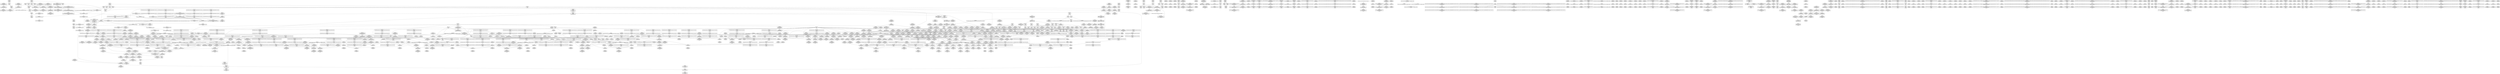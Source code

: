 digraph {
	CE0x55040a0 [shape=record,shape=Mrecord,label="{CE0x55040a0|__preempt_count_sub:_tmp5|./arch/x86/include/asm/preempt.h,77|*SummSource*}"]
	CE0x54b6370 [shape=record,shape=Mrecord,label="{CE0x54b6370|task_sid:_tobool1|security/selinux/hooks.c,208}"]
	CE0x55884b0 [shape=record,shape=Mrecord,label="{CE0x55884b0|__preempt_count_sub:_tmp6|./arch/x86/include/asm/preempt.h,78}"]
	CE0x55862d0 [shape=record,shape=Mrecord,label="{CE0x55862d0|__preempt_count_add:_tmp2|*SummSource*}"]
	CE0x5573130 [shape=record,shape=Mrecord,label="{CE0x5573130|rcu_lock_acquire:_tmp6|*SummSink*}"]
	CE0x54aa450 [shape=record,shape=Mrecord,label="{CE0x54aa450|GLOBAL:_task_has_system|*Constant*}"]
	CE0x5501590 [shape=record,shape=Mrecord,label="{CE0x5501590|rcu_read_unlock:_tmp3}"]
	CE0x5501e50 [shape=record,shape=Mrecord,label="{CE0x5501e50|i64_6|*Constant*|*SummSink*}"]
	CE0x5577680 [shape=record,shape=Mrecord,label="{CE0x5577680|__preempt_count_sub:_tmp6|./arch/x86/include/asm/preempt.h,78|*SummSink*}"]
	CE0x54f1b20 [shape=record,shape=Mrecord,label="{CE0x54f1b20|rcu_read_unlock:_entry|*SummSink*}"]
	CE0x548c0b0 [shape=record,shape=Mrecord,label="{CE0x548c0b0|i32_8|*Constant*|*SummSource*}"]
	CE0x54a7890 [shape=record,shape=Mrecord,label="{CE0x54a7890|avc_has_perm:_entry}"]
	CE0x54c1410 [shape=record,shape=Mrecord,label="{CE0x54c1410|__llvm_gcov_indirect_counter_increment:_tmp5|*SummSink*}"]
	CE0x549de10 [shape=record,shape=Mrecord,label="{CE0x549de10|selinux_syslog:_tmp6|security/selinux/hooks.c,2063|*SummSink*}"]
	CE0x551a280 [shape=record,shape=Mrecord,label="{CE0x551a280|rcu_lock_release:_tmp2|*SummSink*}"]
	CE0x5580ee0 [shape=record,shape=Mrecord,label="{CE0x5580ee0|__rcu_read_unlock:_tmp1}"]
	CE0x54f8530 [shape=record,shape=Mrecord,label="{CE0x54f8530|0:_i8,_:_GCMR_rcu_read_unlock.__warned_internal_global_i8_0,_section_.data.unlikely_,_align_1:_elem_0:default:}"]
	CE0x5540ce0 [shape=record,shape=Mrecord,label="{CE0x5540ce0|rcu_read_unlock:_if.then|*SummSource*}"]
	CE0x54fc830 [shape=record,shape=Mrecord,label="{CE0x54fc830|task_sid:_real_cred|security/selinux/hooks.c,208|*SummSink*}"]
	CE0x5536380 [shape=record,shape=Mrecord,label="{CE0x5536380|rcu_read_unlock:_tmp15|include/linux/rcupdate.h,933|*SummSink*}"]
	CE0x54abbb0 [shape=record,shape=Mrecord,label="{CE0x54abbb0|task_sid:_task|Function::task_sid&Arg::task::|*SummSink*}"]
	CE0x5538670 [shape=record,shape=Mrecord,label="{CE0x5538670|rcu_lock_release:_bb|*SummSink*}"]
	CE0x55375f0 [shape=record,shape=Mrecord,label="{CE0x55375f0|rcu_read_unlock:_tmp14|include/linux/rcupdate.h,933|*SummSink*}"]
	CE0x5492f10 [shape=record,shape=Mrecord,label="{CE0x5492f10|i32_1|*Constant*}"]
	CE0x54e2700 [shape=record,shape=Mrecord,label="{CE0x54e2700|i64_1|*Constant*}"]
	CE0x54b8490 [shape=record,shape=Mrecord,label="{CE0x54b8490|task_sid:_tmp10|security/selinux/hooks.c,208}"]
	CE0x54dd810 [shape=record,shape=Mrecord,label="{CE0x54dd810|i64*_getelementptr_inbounds_(_4_x_i64_,_4_x_i64_*___llvm_gcov_ctr128,_i64_0,_i64_3)|*Constant*|*SummSink*}"]
	CE0x5494ff0 [shape=record,shape=Mrecord,label="{CE0x5494ff0|task_has_system:_tmp1|*SummSource*}"]
	CE0x5577610 [shape=record,shape=Mrecord,label="{CE0x5577610|__preempt_count_sub:_tmp6|./arch/x86/include/asm/preempt.h,78|*SummSource*}"]
	CE0x548e020 [shape=record,shape=Mrecord,label="{CE0x548e020|selinux_syslog:_tmp1|*SummSink*}"]
	CE0x548d260 [shape=record,shape=Mrecord,label="{CE0x548d260|i32_3|*Constant*|*SummSink*}"]
	CE0x55832f0 [shape=record,shape=Mrecord,label="{CE0x55832f0|rcu_lock_release:_tmp6|*SummSink*}"]
	CE0x54fdb60 [shape=record,shape=Mrecord,label="{CE0x54fdb60|task_sid:_call|security/selinux/hooks.c,208}"]
	CE0x54c12e0 [shape=record,shape=Mrecord,label="{CE0x54c12e0|__llvm_gcov_indirect_counter_increment:_tmp5|*SummSource*}"]
	CE0x54aae40 [shape=record,shape=Mrecord,label="{CE0x54aae40|_call_void_rcu_read_lock()_#10,_!dbg_!27712|security/selinux/hooks.c,207|*SummSink*}"]
	CE0x55022d0 [shape=record,shape=Mrecord,label="{CE0x55022d0|cred_sid:_tmp3|*SummSource*}"]
	CE0x5541e50 [shape=record,shape=Mrecord,label="{CE0x5541e50|rcu_read_unlock:_tmp11|include/linux/rcupdate.h,933}"]
	CE0x54f6230 [shape=record,shape=Mrecord,label="{CE0x54f6230|task_sid:_tmp18|security/selinux/hooks.c,208|*SummSource*}"]
	CE0x5544680 [shape=record,shape=Mrecord,label="{CE0x5544680|rcu_read_unlock:_bb|*SummSource*}"]
	CE0x54f2b20 [shape=record,shape=Mrecord,label="{CE0x54f2b20|GLOBAL:___preempt_count|Global_var:__preempt_count}"]
	CE0x5482320 [shape=record,shape=Mrecord,label="{CE0x5482320|__llvm_gcov_indirect_counter_increment:_exit|*SummSource*}"]
	CE0x5483750 [shape=record,shape=Mrecord,label="{CE0x5483750|i32_0|*Constant*}"]
	CE0x548fad0 [shape=record,shape=Mrecord,label="{CE0x548fad0|__llvm_gcov_indirect_counter_increment:_tmp|*SummSink*}"]
	CE0x72889d0 [shape=record,shape=Mrecord,label="{CE0x72889d0|GLOBAL:_current_task|Global_var:current_task}"]
	CE0x553c9a0 [shape=record,shape=Mrecord,label="{CE0x553c9a0|__rcu_read_lock:_tmp7|include/linux/rcupdate.h,240|*SummSink*}"]
	CE0x5491d70 [shape=record,shape=Mrecord,label="{CE0x5491d70|task_has_system:_call|security/selinux/hooks.c,1592}"]
	CE0x54fc570 [shape=record,shape=Mrecord,label="{CE0x54fc570|i64*_getelementptr_inbounds_(_2_x_i64_,_2_x_i64_*___llvm_gcov_ctr131,_i64_0,_i64_1)|*Constant*}"]
	CE0x55286b0 [shape=record,shape=Mrecord,label="{CE0x55286b0|rcu_read_lock:_call|include/linux/rcupdate.h,882|*SummSink*}"]
	CE0x54ee470 [shape=record,shape=Mrecord,label="{CE0x54ee470|task_sid:_call7|security/selinux/hooks.c,208|*SummSink*}"]
	CE0x5483800 [shape=record,shape=Mrecord,label="{CE0x5483800|GLOBAL:___llvm_gcov_global_state_pred158|Global_var:__llvm_gcov_global_state_pred158}"]
	CE0x5483ac0 [shape=record,shape=Mrecord,label="{CE0x5483ac0|i32_7|*Constant*|*SummSink*}"]
	CE0x55857b0 [shape=record,shape=Mrecord,label="{CE0x55857b0|i8*_undef|*Constant*}"]
	CE0x548b950 [shape=record,shape=Mrecord,label="{CE0x548b950|i64_1|*Constant*|*SummSource*}"]
	CE0x54b9bb0 [shape=record,shape=Mrecord,label="{CE0x54b9bb0|GLOBAL:_rcu_read_lock.__warned|Global_var:rcu_read_lock.__warned|*SummSink*}"]
	CE0x55890f0 [shape=record,shape=Mrecord,label="{CE0x55890f0|_ret_void,_!dbg_!27720|./arch/x86/include/asm/preempt.h,78|*SummSource*}"]
	CE0x54e7070 [shape=record,shape=Mrecord,label="{CE0x54e7070|_call_void_mcount()_#3|*SummSink*}"]
	CE0x54b1520 [shape=record,shape=Mrecord,label="{CE0x54b1520|i64**_getelementptr_inbounds_(_4_x_i64*_,_4_x_i64*_*___llvm_gcda_edge_table157,_i64_0,_i64_2)|*Constant*}"]
	CE0x554eed0 [shape=record,shape=Mrecord,label="{CE0x554eed0|GLOBAL:___rcu_read_unlock|*Constant*|*SummSink*}"]
	CE0x55290a0 [shape=record,shape=Mrecord,label="{CE0x55290a0|GLOBAL:___preempt_count_sub|*Constant*}"]
	CE0x5538060 [shape=record,shape=Mrecord,label="{CE0x5538060|rcu_read_unlock:_tmp1|*SummSource*}"]
	CE0x5513a20 [shape=record,shape=Mrecord,label="{CE0x5513a20|_call_void_asm_sideeffect_,_memory_,_dirflag_,_fpsr_,_flags_()_#3,_!dbg_!27711,_!srcloc_!27714|include/linux/rcupdate.h,244}"]
	"CONST[source:2(external),value:2(dynamic)][purpose:{subject}]"
	CE0x54ea490 [shape=record,shape=Mrecord,label="{CE0x54ea490|task_sid:_tmp20|security/selinux/hooks.c,208}"]
	CE0x553aa40 [shape=record,shape=Mrecord,label="{CE0x553aa40|rcu_lock_acquire:_tmp2|*SummSource*}"]
	CE0x5542b50 [shape=record,shape=Mrecord,label="{CE0x5542b50|rcu_read_unlock:_tmp12|include/linux/rcupdate.h,933}"]
	CE0x54fcce0 [shape=record,shape=Mrecord,label="{CE0x54fcce0|GLOBAL:___rcu_read_lock|*Constant*}"]
	CE0x55743a0 [shape=record,shape=Mrecord,label="{CE0x55743a0|__preempt_count_sub:_tmp2}"]
	CE0x554a870 [shape=record,shape=Mrecord,label="{CE0x554a870|rcu_read_unlock:_tmp17|include/linux/rcupdate.h,933|*SummSink*}"]
	CE0x54a0f80 [shape=record,shape=Mrecord,label="{CE0x54a0f80|__llvm_gcov_indirect_counter_increment:_tmp3}"]
	CE0x54c29a0 [shape=record,shape=Mrecord,label="{CE0x54c29a0|__llvm_gcov_indirect_counter_increment:_bb}"]
	CE0x5581930 [shape=record,shape=Mrecord,label="{CE0x5581930|GLOBAL:_lock_release|*Constant*}"]
	CE0x553d670 [shape=record,shape=Mrecord,label="{CE0x553d670|rcu_read_unlock:_tobool|include/linux/rcupdate.h,933}"]
	CE0x55c5ab0 [shape=record,shape=Mrecord,label="{CE0x55c5ab0|__preempt_count_add:_tmp}"]
	CE0x554a5e0 [shape=record,shape=Mrecord,label="{CE0x554a5e0|rcu_read_unlock:_tmp17|include/linux/rcupdate.h,933|*SummSource*}"]
	CE0x5573b90 [shape=record,shape=Mrecord,label="{CE0x5573b90|_call_void_mcount()_#3}"]
	CE0x54f5740 [shape=record,shape=Mrecord,label="{CE0x54f5740|i8*_getelementptr_inbounds_(_41_x_i8_,_41_x_i8_*_.str44,_i32_0,_i32_0)|*Constant*}"]
	CE0x553e6c0 [shape=record,shape=Mrecord,label="{CE0x553e6c0|GLOBAL:___llvm_gcov_ctr132|Global_var:__llvm_gcov_ctr132|*SummSink*}"]
	CE0x5503690 [shape=record,shape=Mrecord,label="{CE0x5503690|cred_sid:_tmp4|*LoadInst*|security/selinux/hooks.c,196|*SummSink*}"]
	CE0x54a82f0 [shape=record,shape=Mrecord,label="{CE0x54a82f0|selinux_syslog:_tmp7|security/selinux/hooks.c,2063}"]
	CE0x54f7870 [shape=record,shape=Mrecord,label="{CE0x54f7870|cred_sid:_tmp2|*SummSink*}"]
	CE0x5540940 [shape=record,shape=Mrecord,label="{CE0x5540940|__preempt_count_add:_val|Function::__preempt_count_add&Arg::val::|*SummSink*}"]
	CE0x552d940 [shape=record,shape=Mrecord,label="{CE0x552d940|i64*_getelementptr_inbounds_(_4_x_i64_,_4_x_i64_*___llvm_gcov_ctr130,_i64_0,_i64_2)|*Constant*}"]
	CE0x54af1b0 [shape=record,shape=Mrecord,label="{CE0x54af1b0|selinux_syslog:_tmp9|security/selinux/hooks.c,2070}"]
	CE0x55322b0 [shape=record,shape=Mrecord,label="{CE0x55322b0|i64*_getelementptr_inbounds_(_11_x_i64_,_11_x_i64_*___llvm_gcov_ctr127,_i64_0,_i64_9)|*Constant*|*SummSink*}"]
	CE0x54b4690 [shape=record,shape=Mrecord,label="{CE0x54b4690|_call_void_mcount()_#3}"]
	CE0x54a5de0 [shape=record,shape=Mrecord,label="{CE0x54a5de0|i32_(i32,_i32,_i16,_i32,_%struct.common_audit_data*)*_bitcast_(i32_(i32,_i32,_i16,_i32,_%struct.common_audit_data.495*)*_avc_has_perm_to_i32_(i32,_i32,_i16,_i32,_%struct.common_audit_data*)*)|*Constant*|*SummSource*}"]
	CE0x554ed20 [shape=record,shape=Mrecord,label="{CE0x554ed20|GLOBAL:___rcu_read_unlock|*Constant*|*SummSource*}"]
	CE0x55746b0 [shape=record,shape=Mrecord,label="{CE0x55746b0|i64*_getelementptr_inbounds_(_4_x_i64_,_4_x_i64_*___llvm_gcov_ctr135,_i64_0,_i64_1)|*Constant*|*SummSink*}"]
	CE0x54f7100 [shape=record,shape=Mrecord,label="{CE0x54f7100|GLOBAL:___llvm_gcov_ctr126|Global_var:__llvm_gcov_ctr126|*SummSink*}"]
	CE0x558d5c0 [shape=record,shape=Mrecord,label="{CE0x558d5c0|__rcu_read_unlock:_bb|*SummSink*}"]
	CE0x552f280 [shape=record,shape=Mrecord,label="{CE0x552f280|rcu_read_lock:_tmp14|include/linux/rcupdate.h,882|*SummSource*}"]
	CE0x54f8980 [shape=record,shape=Mrecord,label="{CE0x54f8980|rcu_read_lock:_tmp6|include/linux/rcupdate.h,882|*SummSink*}"]
	CE0x5577f40 [shape=record,shape=Mrecord,label="{CE0x5577f40|i64*_getelementptr_inbounds_(_4_x_i64_,_4_x_i64_*___llvm_gcov_ctr129,_i64_0,_i64_2)|*Constant*|*SummSink*}"]
	CE0x54f9870 [shape=record,shape=Mrecord,label="{CE0x54f9870|rcu_read_lock:_tmp12|include/linux/rcupdate.h,882|*SummSink*}"]
	CE0x5499bb0 [shape=record,shape=Mrecord,label="{CE0x5499bb0|selinux_syslog:_type|Function::selinux_syslog&Arg::type::|*SummSink*}"]
	CE0x5549bd0 [shape=record,shape=Mrecord,label="{CE0x5549bd0|i64*_getelementptr_inbounds_(_11_x_i64_,_11_x_i64_*___llvm_gcov_ctr132,_i64_0,_i64_10)|*Constant*|*SummSink*}"]
	CE0x54e9d70 [shape=record,shape=Mrecord,label="{CE0x54e9d70|i64*_getelementptr_inbounds_(_2_x_i64_,_2_x_i64_*___llvm_gcov_ctr159,_i64_0,_i64_0)|*Constant*}"]
	CE0x55b7620 [shape=record,shape=Mrecord,label="{CE0x55b7620|__preempt_count_sub:_sub|./arch/x86/include/asm/preempt.h,77|*SummSource*}"]
	CE0x54e44d0 [shape=record,shape=Mrecord,label="{CE0x54e44d0|task_sid:_tobool|security/selinux/hooks.c,208}"]
	CE0x54fc5e0 [shape=record,shape=Mrecord,label="{CE0x54fc5e0|i64*_getelementptr_inbounds_(_2_x_i64_,_2_x_i64_*___llvm_gcov_ctr131,_i64_0,_i64_1)|*Constant*|*SummSource*}"]
	CE0x54e86e0 [shape=record,shape=Mrecord,label="{CE0x54e86e0|rcu_read_lock:_do.end|*SummSink*}"]
	CE0x5497040 [shape=record,shape=Mrecord,label="{CE0x5497040|__llvm_gcov_indirect_counter_increment:_pred|*SummSink*}"]
	CE0x54f81c0 [shape=record,shape=Mrecord,label="{CE0x54f81c0|_ret_void,_!dbg_!27717|include/linux/rcupdate.h,240|*SummSource*}"]
	CE0x54ac570 [shape=record,shape=Mrecord,label="{CE0x54ac570|selinux_syslog:_tmp8|security/selinux/hooks.c,2070|*SummSource*}"]
	CE0x5500d10 [shape=record,shape=Mrecord,label="{CE0x5500d10|rcu_lock_acquire:_entry|*SummSource*}"]
	CE0x54e98c0 [shape=record,shape=Mrecord,label="{CE0x54e98c0|task_sid:_tmp6|security/selinux/hooks.c,208|*SummSink*}"]
	CE0x553af60 [shape=record,shape=Mrecord,label="{CE0x553af60|void_(i32*,_i32,_i32*)*_asm_addl_$1,_%gs:$0_,_*m,ri,*m,_dirflag_,_fpsr_,_flags_}"]
	CE0x5494d00 [shape=record,shape=Mrecord,label="{CE0x5494d00|__llvm_gcov_indirect_counter_increment:_counters|Function::__llvm_gcov_indirect_counter_increment&Arg::counters::|*SummSink*}"]
	CE0x54939b0 [shape=record,shape=Mrecord,label="{CE0x54939b0|_ret_void|*SummSource*}"]
	CE0x54ec670 [shape=record,shape=Mrecord,label="{CE0x54ec670|task_sid:_tmp26|security/selinux/hooks.c,208|*SummSource*}"]
	CE0x54b5430 [shape=record,shape=Mrecord,label="{CE0x54b5430|rcu_read_lock:_if.then}"]
	CE0x549aad0 [shape=record,shape=Mrecord,label="{CE0x549aad0|selinux_syslog:_tmp11|security/selinux/hooks.c,2073}"]
	CE0x54ac790 [shape=record,shape=Mrecord,label="{CE0x54ac790|i64*_getelementptr_inbounds_(_17_x_i64_,_17_x_i64_*___llvm_gcov_ctr156,_i64_0,_i64_15)|*Constant*|*SummSink*}"]
	CE0x54bd510 [shape=record,shape=Mrecord,label="{CE0x54bd510|i64*_getelementptr_inbounds_(_13_x_i64_,_13_x_i64_*___llvm_gcov_ctr126,_i64_0,_i64_1)|*Constant*}"]
	CE0x552d500 [shape=record,shape=Mrecord,label="{CE0x552d500|GLOBAL:_rcu_read_unlock.__warned|Global_var:rcu_read_unlock.__warned|*SummSink*}"]
	CE0x54bd5d0 [shape=record,shape=Mrecord,label="{CE0x54bd5d0|0:_i32,_4:_i32,_8:_i32,_12:_i32,_:_CMRE_4,8_|*MultipleSource*|security/selinux/hooks.c,196|security/selinux/hooks.c,197|*LoadInst*|security/selinux/hooks.c,196}"]
	CE0x54ca6e0 [shape=record,shape=Mrecord,label="{CE0x54ca6e0|__llvm_gcov_indirect_counter_increment:_entry}"]
	CE0x54ec4e0 [shape=record,shape=Mrecord,label="{CE0x54ec4e0|i64*_getelementptr_inbounds_(_13_x_i64_,_13_x_i64_*___llvm_gcov_ctr126,_i64_0,_i64_11)|*Constant*|*SummSource*}"]
	CE0x553be10 [shape=record,shape=Mrecord,label="{CE0x553be10|rcu_read_unlock:_tmp10|include/linux/rcupdate.h,933}"]
	CE0x54f2ab0 [shape=record,shape=Mrecord,label="{CE0x54f2ab0|GLOBAL:___preempt_count|Global_var:__preempt_count|*SummSource*}"]
	CE0x55865f0 [shape=record,shape=Mrecord,label="{CE0x55865f0|__rcu_read_unlock:_tmp4|include/linux/rcupdate.h,244|*SummSink*}"]
	CE0x55408d0 [shape=record,shape=Mrecord,label="{CE0x55408d0|__preempt_count_add:_entry}"]
	CE0x5486a30 [shape=record,shape=Mrecord,label="{CE0x5486a30|GLOBAL:___llvm_gcov_indirect_counter_increment|*Constant*|*SummSink*}"]
	CE0x54a9df0 [shape=record,shape=Mrecord,label="{CE0x54a9df0|%struct.task_struct*_(%struct.task_struct**)*_asm_movq_%gs:$_1:P_,$0_,_r,im,_dirflag_,_fpsr_,_flags_|*SummSource*}"]
	CE0x5535200 [shape=record,shape=Mrecord,label="{CE0x5535200|rcu_read_lock:_tmp21|include/linux/rcupdate.h,884|*SummSink*}"]
	CE0x54de5d0 [shape=record,shape=Mrecord,label="{CE0x54de5d0|__rcu_read_lock:_do.end}"]
	CE0x553ead0 [shape=record,shape=Mrecord,label="{CE0x553ead0|i32_1|*Constant*}"]
	CE0x5577d90 [shape=record,shape=Mrecord,label="{CE0x5577d90|i64*_getelementptr_inbounds_(_4_x_i64_,_4_x_i64_*___llvm_gcov_ctr129,_i64_0,_i64_2)|*Constant*|*SummSource*}"]
	CE0x553aab0 [shape=record,shape=Mrecord,label="{CE0x553aab0|rcu_lock_acquire:_tmp2|*SummSink*}"]
	CE0x5545a70 [shape=record,shape=Mrecord,label="{CE0x5545a70|rcu_read_unlock:_tmp8|include/linux/rcupdate.h,933|*SummSink*}"]
	CE0x54f6eb0 [shape=record,shape=Mrecord,label="{CE0x54f6eb0|_call_void___rcu_read_lock()_#10,_!dbg_!27710|include/linux/rcupdate.h,879|*SummSink*}"]
	CE0x549a830 [shape=record,shape=Mrecord,label="{CE0x549a830|selinux_syslog:_tmp11|security/selinux/hooks.c,2073|*SummSink*}"]
	CE0x54936f0 [shape=record,shape=Mrecord,label="{CE0x54936f0|i16_3|*Constant*|*SummSink*}"]
	CE0x54bf290 [shape=record,shape=Mrecord,label="{CE0x54bf290|task_sid:_tmp12|security/selinux/hooks.c,208}"]
	CE0x54e4070 [shape=record,shape=Mrecord,label="{CE0x54e4070|task_sid:_entry|*SummSource*}"]
	CE0x54e2620 [shape=record,shape=Mrecord,label="{CE0x54e2620|rcu_read_lock:_tmp|*SummSink*}"]
	CE0x5514400 [shape=record,shape=Mrecord,label="{CE0x5514400|_call_void_mcount()_#3|*SummSink*}"]
	CE0x54b60d0 [shape=record,shape=Mrecord,label="{CE0x54b60d0|cred_sid:_security|security/selinux/hooks.c,196|*SummSink*}"]
	CE0x55c5b20 [shape=record,shape=Mrecord,label="{CE0x55c5b20|COLLAPSED:_GCMRE___llvm_gcov_ctr129_internal_global_4_x_i64_zeroinitializer:_elem_0:default:}"]
	CE0x5503d80 [shape=record,shape=Mrecord,label="{CE0x5503d80|__preempt_count_sub:_tmp}"]
	CE0x5545d70 [shape=record,shape=Mrecord,label="{CE0x5545d70|rcu_read_unlock:_tobool1|include/linux/rcupdate.h,933}"]
	CE0x54b9a40 [shape=record,shape=Mrecord,label="{CE0x54b9a40|GLOBAL:_rcu_read_lock.__warned|Global_var:rcu_read_lock.__warned|*SummSource*}"]
	CE0x5541b30 [shape=record,shape=Mrecord,label="{CE0x5541b30|rcu_read_unlock:_tmp10|include/linux/rcupdate.h,933|*SummSource*}"]
	CE0x54fdca0 [shape=record,shape=Mrecord,label="{CE0x54fdca0|rcu_read_lock:_tmp1|*SummSource*}"]
	CE0x54e7530 [shape=record,shape=Mrecord,label="{CE0x54e7530|task_sid:_tmp2|*SummSink*}"]
	CE0x5538390 [shape=record,shape=Mrecord,label="{CE0x5538390|i64*_getelementptr_inbounds_(_11_x_i64_,_11_x_i64_*___llvm_gcov_ctr132,_i64_0,_i64_1)|*Constant*|*SummSink*}"]
	CE0x54e1a80 [shape=record,shape=Mrecord,label="{CE0x54e1a80|rcu_read_lock:_entry|*SummSink*}"]
	CE0x553d590 [shape=record,shape=Mrecord,label="{CE0x553d590|rcu_read_unlock:_tmp4|include/linux/rcupdate.h,933}"]
	CE0x54baff0 [shape=record,shape=Mrecord,label="{CE0x54baff0|rcu_read_lock:_if.then|*SummSink*}"]
	CE0x54b0180 [shape=record,shape=Mrecord,label="{CE0x54b0180|i32_1|*Constant*}"]
	CE0x54ec7f0 [shape=record,shape=Mrecord,label="{CE0x54ec7f0|task_sid:_tmp25|security/selinux/hooks.c,208}"]
	CE0x5535590 [shape=record,shape=Mrecord,label="{CE0x5535590|rcu_read_lock:_tmp22|include/linux/rcupdate.h,884}"]
	CE0x5579fc0 [shape=record,shape=Mrecord,label="{CE0x5579fc0|i64*_getelementptr_inbounds_(_4_x_i64_,_4_x_i64_*___llvm_gcov_ctr135,_i64_0,_i64_0)|*Constant*}"]
	CE0x54962f0 [shape=record,shape=Mrecord,label="{CE0x54962f0|__llvm_gcov_indirect_counter_increment:_counter|*SummSource*}"]
	CE0x5575570 [shape=record,shape=Mrecord,label="{CE0x5575570|__preempt_count_add:_do.body|*SummSink*}"]
	CE0x5521df0 [shape=record,shape=Mrecord,label="{CE0x5521df0|__preempt_count_sub:_tmp4|./arch/x86/include/asm/preempt.h,77|*SummSource*}"]
	CE0x5493450 [shape=record,shape=Mrecord,label="{CE0x5493450|i16_3|*Constant*}"]
	CE0x5526940 [shape=record,shape=Mrecord,label="{CE0x5526940|__preempt_count_add:_tmp4|./arch/x86/include/asm/preempt.h,72}"]
	CE0x54e3660 [shape=record,shape=Mrecord,label="{CE0x54e3660|get_current:_tmp1}"]
	CE0x5519610 [shape=record,shape=Mrecord,label="{CE0x5519610|_call_void_mcount()_#3|*SummSource*}"]
	CE0x54894e0 [shape=record,shape=Mrecord,label="{CE0x54894e0|selinux_syslog:_sw.bb|*SummSource*}"]
	CE0x54ec600 [shape=record,shape=Mrecord,label="{CE0x54ec600|task_sid:_tmp24|security/selinux/hooks.c,208|*SummSink*}"]
	CE0x54e6330 [shape=record,shape=Mrecord,label="{CE0x54e6330|rcu_lock_acquire:_entry}"]
	CE0x54e21f0 [shape=record,shape=Mrecord,label="{CE0x54e21f0|_ret_void,_!dbg_!27735|include/linux/rcupdate.h,884|*SummSource*}"]
	CE0x552cf20 [shape=record,shape=Mrecord,label="{CE0x552cf20|rcu_read_lock:_tmp10|include/linux/rcupdate.h,882}"]
	CE0x548e2e0 [shape=record,shape=Mrecord,label="{CE0x548e2e0|_call_void_mcount()_#3}"]
	CE0x54a05b0 [shape=record,shape=Mrecord,label="{CE0x54a05b0|task_sid:_tmp|*SummSink*}"]
	CE0x54eb4d0 [shape=record,shape=Mrecord,label="{CE0x54eb4d0|task_sid:_tmp22|security/selinux/hooks.c,208|*SummSink*}"]
	CE0x5582630 [shape=record,shape=Mrecord,label="{CE0x5582630|i64_ptrtoint_(i8*_blockaddress(_rcu_lock_release,_%__here)_to_i64)|*Constant*|*SummSource*}"]
	CE0x54be4b0 [shape=record,shape=Mrecord,label="{CE0x54be4b0|rcu_read_lock:_land.lhs.true2|*SummSource*}"]
	CE0x5482490 [shape=record,shape=Mrecord,label="{CE0x5482490|__llvm_gcov_indirect_counter_increment:_pred}"]
	CE0x54f8cb0 [shape=record,shape=Mrecord,label="{CE0x54f8cb0|rcu_read_lock:_tmp7|include/linux/rcupdate.h,882|*SummSource*}"]
	CE0x54dac70 [shape=record,shape=Mrecord,label="{CE0x54dac70|_ret_void,_!dbg_!27717|include/linux/rcupdate.h,419|*SummSource*}"]
	CE0x548c370 [shape=record,shape=Mrecord,label="{CE0x548c370|i64*_getelementptr_inbounds_(_17_x_i64_,_17_x_i64_*___llvm_gcov_ctr156,_i64_0,_i64_12)|*Constant*}"]
	CE0x549e770 [shape=record,shape=Mrecord,label="{CE0x549e770|_call_void_mcount()_#3|*SummSource*}"]
	CE0x5502620 [shape=record,shape=Mrecord,label="{CE0x5502620|_ret_void,_!dbg_!27735|include/linux/rcupdate.h,884|*SummSink*}"]
	CE0x54bc1d0 [shape=record,shape=Mrecord,label="{CE0x54bc1d0|GLOBAL:_rcu_read_lock|*Constant*}"]
	CE0x549bb00 [shape=record,shape=Mrecord,label="{CE0x549bb00|selinux_syslog:_tmp2|security/selinux/hooks.c,2056}"]
	CE0x5502230 [shape=record,shape=Mrecord,label="{CE0x5502230|cred_sid:_tmp3}"]
	CE0x5575000 [shape=record,shape=Mrecord,label="{CE0x5575000|i64*_getelementptr_inbounds_(_4_x_i64_,_4_x_i64_*___llvm_gcov_ctr135,_i64_0,_i64_3)|*Constant*|*SummSink*}"]
	CE0x54a5100 [shape=record,shape=Mrecord,label="{CE0x54a5100|%struct.lockdep_map*_null|*Constant*|*SummSource*}"]
	CE0x54bd3b0 [shape=record,shape=Mrecord,label="{CE0x54bd3b0|task_sid:_tmp1|*SummSink*}"]
	CE0x5511780 [shape=record,shape=Mrecord,label="{CE0x5511780|rcu_lock_acquire:_bb}"]
	CE0x554f6b0 [shape=record,shape=Mrecord,label="{CE0x554f6b0|_ret_void,_!dbg_!27717|include/linux/rcupdate.h,245}"]
	CE0x55819a0 [shape=record,shape=Mrecord,label="{CE0x55819a0|_call_void_lock_release(%struct.lockdep_map*_%map,_i32_1,_i64_ptrtoint_(i8*_blockaddress(_rcu_lock_release,_%__here)_to_i64))_#10,_!dbg_!27716|include/linux/rcupdate.h,423|*SummSource*}"]
	CE0x553f3e0 [shape=record,shape=Mrecord,label="{CE0x553f3e0|rcu_read_unlock:_tobool1|include/linux/rcupdate.h,933|*SummSink*}"]
	CE0x554a310 [shape=record,shape=Mrecord,label="{CE0x554a310|rcu_read_unlock:_tmp22|include/linux/rcupdate.h,935}"]
	CE0x549a750 [shape=record,shape=Mrecord,label="{CE0x549a750|i64*_getelementptr_inbounds_(_17_x_i64_,_17_x_i64_*___llvm_gcov_ctr156,_i64_0,_i64_16)|*Constant*|*SummSink*}"]
	CE0x54fc080 [shape=record,shape=Mrecord,label="{CE0x54fc080|i64_1|*Constant*}"]
	CE0x5491a20 [shape=record,shape=Mrecord,label="{CE0x5491a20|task_has_system:_tsk|Function::task_has_system&Arg::tsk::}"]
	CE0x54827a0 [shape=record,shape=Mrecord,label="{CE0x54827a0|selinux_syslog:_tmp5|security/selinux/hooks.c,2062|*SummSink*}"]
	CE0x5583280 [shape=record,shape=Mrecord,label="{CE0x5583280|rcu_lock_release:_tmp6|*SummSource*}"]
	CE0x548d9f0 [shape=record,shape=Mrecord,label="{CE0x548d9f0|i32_4|*Constant*|*SummSource*}"]
	CE0x551bc10 [shape=record,shape=Mrecord,label="{CE0x551bc10|__preempt_count_add:_tmp7|./arch/x86/include/asm/preempt.h,73|*SummSink*}"]
	CE0x54b79e0 [shape=record,shape=Mrecord,label="{CE0x54b79e0|i64*_getelementptr_inbounds_(_13_x_i64_,_13_x_i64_*___llvm_gcov_ctr126,_i64_0,_i64_8)|*Constant*|*SummSink*}"]
	CE0x54f4c10 [shape=record,shape=Mrecord,label="{CE0x54f4c10|GLOBAL:_lockdep_rcu_suspicious|*Constant*|*SummSink*}"]
	CE0x55464c0 [shape=record,shape=Mrecord,label="{CE0x55464c0|rcu_read_unlock:_tmp10|include/linux/rcupdate.h,933|*SummSink*}"]
	CE0x54ed7a0 [shape=record,shape=Mrecord,label="{CE0x54ed7a0|_call_void_rcu_read_unlock()_#10,_!dbg_!27748|security/selinux/hooks.c,209|*SummSink*}"]
	CE0x548ffd0 [shape=record,shape=Mrecord,label="{CE0x548ffd0|COLLAPSED:_GCMRE___llvm_gcov_ctr159_internal_global_2_x_i64_zeroinitializer:_elem_0:default:}"]
	CE0x54af660 [shape=record,shape=Mrecord,label="{CE0x54af660|selinux_syslog:_tmp9|security/selinux/hooks.c,2070|*SummSource*}"]
	CE0x5585580 [shape=record,shape=Mrecord,label="{CE0x5585580|rcu_lock_release:_tmp7|*SummSink*}"]
	CE0x55424f0 [shape=record,shape=Mrecord,label="{CE0x55424f0|GLOBAL:_lock_acquire|*Constant*}"]
	CE0x5498560 [shape=record,shape=Mrecord,label="{CE0x5498560|_call_void___llvm_gcov_indirect_counter_increment(i32*___llvm_gcov_global_state_pred158,_i64**_getelementptr_inbounds_(_4_x_i64*_,_4_x_i64*_*___llvm_gcda_edge_table157,_i64_0,_i64_3)),_!dbg_!27720|security/selinux/hooks.c,2063|*SummSink*}"]
	CE0x5584b30 [shape=record,shape=Mrecord,label="{CE0x5584b30|__rcu_read_lock:_tmp2|*SummSink*}"]
	CE0x54da7f0 [shape=record,shape=Mrecord,label="{CE0x54da7f0|cred_sid:_tmp5|security/selinux/hooks.c,196|*SummSink*}"]
	CE0x5489550 [shape=record,shape=Mrecord,label="{CE0x5489550|i32_5|*Constant*|*SummSource*}"]
	CE0x554e230 [shape=record,shape=Mrecord,label="{CE0x554e230|rcu_lock_release:_map|Function::rcu_lock_release&Arg::map::|*SummSink*}"]
	CE0x54bc4d0 [shape=record,shape=Mrecord,label="{CE0x54bc4d0|task_sid:_tmp3|*SummSink*}"]
	CE0x54dfbe0 [shape=record,shape=Mrecord,label="{CE0x54dfbe0|rcu_lock_acquire:___here}"]
	CE0x55086f0 [shape=record,shape=Mrecord,label="{CE0x55086f0|task_sid:_tmp17|security/selinux/hooks.c,208}"]
	CE0x552e420 [shape=record,shape=Mrecord,label="{CE0x552e420|rcu_read_unlock:_call3|include/linux/rcupdate.h,933}"]
	CE0x5497f80 [shape=record,shape=Mrecord,label="{CE0x5497f80|i64*_getelementptr_inbounds_(_17_x_i64_,_17_x_i64_*___llvm_gcov_ctr156,_i64_0,_i64_14)|*Constant*}"]
	CE0x5528ba0 [shape=record,shape=Mrecord,label="{CE0x5528ba0|__rcu_read_lock:_tmp4|include/linux/rcupdate.h,239|*SummSink*}"]
	CE0x5503840 [shape=record,shape=Mrecord,label="{CE0x5503840|cred_sid:_tmp5|security/selinux/hooks.c,196}"]
	CE0x549b460 [shape=record,shape=Mrecord,label="{CE0x549b460|_ret_i32_%rc.0,_!dbg_!27725|security/selinux/hooks.c,2073|*SummSource*}"]
	CE0x54914e0 [shape=record,shape=Mrecord,label="{CE0x54914e0|selinux_syslog:_tmp3|security/selinux/hooks.c,2056}"]
	CE0x54e09d0 [shape=record,shape=Mrecord,label="{CE0x54e09d0|task_sid:_do.end|*SummSource*}"]
	CE0x54825f0 [shape=record,shape=Mrecord,label="{CE0x54825f0|__llvm_gcov_indirect_counter_increment:_pred|*SummSource*}"]
	CE0x5531210 [shape=record,shape=Mrecord,label="{CE0x5531210|i32_883|*Constant*}"]
	CE0x54b5b50 [shape=record,shape=Mrecord,label="{CE0x54b5b50|i64_2|*Constant*|*SummSink*}"]
	CE0x552ed40 [shape=record,shape=Mrecord,label="{CE0x552ed40|rcu_read_lock:_tmp13|include/linux/rcupdate.h,882|*SummSource*}"]
	CE0x54b3a10 [shape=record,shape=Mrecord,label="{CE0x54b3a10|_call_void___llvm_gcov_indirect_counter_increment(i32*___llvm_gcov_global_state_pred158,_i64**_getelementptr_inbounds_(_4_x_i64*_,_4_x_i64*_*___llvm_gcda_edge_table157,_i64_0,_i64_3)),_!dbg_!27720|security/selinux/hooks.c,2063}"]
	CE0x54dfb70 [shape=record,shape=Mrecord,label="{CE0x54dfb70|i64*_getelementptr_inbounds_(_4_x_i64_,_4_x_i64_*___llvm_gcov_ctr130,_i64_0,_i64_0)|*Constant*|*SummSink*}"]
	CE0x54f6770 [shape=record,shape=Mrecord,label="{CE0x54f6770|i32_22|*Constant*}"]
	CE0x54eded0 [shape=record,shape=Mrecord,label="{CE0x54eded0|task_sid:_tmp27|security/selinux/hooks.c,208|*SummSink*}"]
	CE0x5544c80 [shape=record,shape=Mrecord,label="{CE0x5544c80|rcu_read_unlock:_tobool1|include/linux/rcupdate.h,933|*SummSource*}"]
	CE0x5581c40 [shape=record,shape=Mrecord,label="{CE0x5581c40|i64*_getelementptr_inbounds_(_4_x_i64_,_4_x_i64_*___llvm_gcov_ctr133,_i64_0,_i64_3)|*Constant*}"]
	CE0x5494f80 [shape=record,shape=Mrecord,label="{CE0x5494f80|task_has_system:_tmp1}"]
	CE0x54afeb0 [shape=record,shape=Mrecord,label="{CE0x54afeb0|_call_void___llvm_gcov_indirect_counter_increment(i32*___llvm_gcov_global_state_pred158,_i64**_getelementptr_inbounds_(_4_x_i64*_,_4_x_i64*_*___llvm_gcda_edge_table157,_i64_0,_i64_2)),_!dbg_!27718|security/selinux/hooks.c,2062}"]
	CE0x54fb210 [shape=record,shape=Mrecord,label="{CE0x54fb210|task_has_system:_bb|*SummSource*}"]
	CE0x5572390 [shape=record,shape=Mrecord,label="{CE0x5572390|__rcu_read_unlock:_tmp7|include/linux/rcupdate.h,245|*SummSource*}"]
	CE0x54bfc70 [shape=record,shape=Mrecord,label="{CE0x54bfc70|task_sid:_tmp13|security/selinux/hooks.c,208|*SummSource*}"]
	CE0x5507410 [shape=record,shape=Mrecord,label="{CE0x5507410|_call_void_lockdep_rcu_suspicious(i8*_getelementptr_inbounds_(_25_x_i8_,_25_x_i8_*_.str3,_i32_0,_i32_0),_i32_208,_i8*_getelementptr_inbounds_(_41_x_i8_,_41_x_i8_*_.str44,_i32_0,_i32_0))_#10,_!dbg_!27732|security/selinux/hooks.c,208|*SummSink*}"]
	CE0x5510d30 [shape=record,shape=Mrecord,label="{CE0x5510d30|__rcu_read_lock:_tmp1|*SummSource*}"]
	CE0x54fc010 [shape=record,shape=Mrecord,label="{CE0x54fc010|i64*_getelementptr_inbounds_(_13_x_i64_,_13_x_i64_*___llvm_gcov_ctr126,_i64_0,_i64_1)|*Constant*|*SummSink*}"]
	CE0x5502e60 [shape=record,shape=Mrecord,label="{CE0x5502e60|task_sid:_tmp5|security/selinux/hooks.c,208|*SummSink*}"]
	CE0x54b8f40 [shape=record,shape=Mrecord,label="{CE0x54b8f40|rcu_read_unlock:_tmp5|include/linux/rcupdate.h,933|*SummSink*}"]
	CE0x5583b70 [shape=record,shape=Mrecord,label="{CE0x5583b70|_call_void_mcount()_#3|*SummSource*}"]
	CE0x54e1410 [shape=record,shape=Mrecord,label="{CE0x54e1410|GLOBAL:_task_sid.__warned|Global_var:task_sid.__warned}"]
	CE0x5491bf0 [shape=record,shape=Mrecord,label="{CE0x5491bf0|task_has_system:_tsk|Function::task_has_system&Arg::tsk::|*SummSink*}"]
	CE0x558a0b0 [shape=record,shape=Mrecord,label="{CE0x558a0b0|__preempt_count_add:_tmp7|./arch/x86/include/asm/preempt.h,73}"]
	CE0x54f5510 [shape=record,shape=Mrecord,label="{CE0x54f5510|i32_208|*Constant*|*SummSink*}"]
	CE0x55853c0 [shape=record,shape=Mrecord,label="{CE0x55853c0|rcu_lock_release:_tmp7}"]
	CE0x548f330 [shape=record,shape=Mrecord,label="{CE0x548f330|selinux_syslog:_tmp3|security/selinux/hooks.c,2056|*SummSource*}"]
	CE0x5508850 [shape=record,shape=Mrecord,label="{CE0x5508850|task_sid:_tmp17|security/selinux/hooks.c,208|*SummSource*}"]
	CE0x549e700 [shape=record,shape=Mrecord,label="{CE0x549e700|_call_void_mcount()_#3}"]
	CE0x55747c0 [shape=record,shape=Mrecord,label="{CE0x55747c0|i64*_getelementptr_inbounds_(_4_x_i64_,_4_x_i64_*___llvm_gcov_ctr129,_i64_0,_i64_0)|*Constant*|*SummSource*}"]
	CE0x54eac00 [shape=record,shape=Mrecord,label="{CE0x54eac00|task_sid:_tmp21|security/selinux/hooks.c,208|*SummSink*}"]
	CE0x54ad240 [shape=record,shape=Mrecord,label="{CE0x54ad240|selinux_syslog:_call4|security/selinux/hooks.c,2062|*SummSource*}"]
	CE0x54f2210 [shape=record,shape=Mrecord,label="{CE0x54f2210|rcu_lock_release:_tmp3|*SummSink*}"]
	CE0x5527eb0 [shape=record,shape=Mrecord,label="{CE0x5527eb0|GLOBAL:___llvm_gcov_ctr127|Global_var:__llvm_gcov_ctr127}"]
	CE0x55221d0 [shape=record,shape=Mrecord,label="{CE0x55221d0|i64*_getelementptr_inbounds_(_4_x_i64_,_4_x_i64_*___llvm_gcov_ctr129,_i64_0,_i64_3)|*Constant*|*SummSink*}"]
	CE0x5508410 [shape=record,shape=Mrecord,label="{CE0x5508410|task_sid:_tmp16|security/selinux/hooks.c,208|*SummSource*}"]
	CE0x552e130 [shape=record,shape=Mrecord,label="{CE0x552e130|i64_7|*Constant*}"]
	CE0x54e2d70 [shape=record,shape=Mrecord,label="{CE0x54e2d70|task_sid:_if.then}"]
	CE0x54de840 [shape=record,shape=Mrecord,label="{CE0x54de840|task_sid:_tobool|security/selinux/hooks.c,208|*SummSource*}"]
	CE0x54a52f0 [shape=record,shape=Mrecord,label="{CE0x54a52f0|%struct.lockdep_map*_null|*Constant*|*SummSink*}"]
	CE0x55309c0 [shape=record,shape=Mrecord,label="{CE0x55309c0|i8*_getelementptr_inbounds_(_25_x_i8_,_25_x_i8_*_.str45,_i32_0,_i32_0)|*Constant*|*SummSource*}"]
	CE0x54a9a20 [shape=record,shape=Mrecord,label="{CE0x54a9a20|GLOBAL:_rcu_read_lock|*Constant*|*SummSource*}"]
	CE0x54c6fa0 [shape=record,shape=Mrecord,label="{CE0x54c6fa0|__llvm_gcov_indirect_counter_increment:_predecessor|Function::__llvm_gcov_indirect_counter_increment&Arg::predecessor::|*SummSource*}"]
	CE0x54daa00 [shape=record,shape=Mrecord,label="{CE0x54daa00|cred_sid:_sid|security/selinux/hooks.c,197|*SummSink*}"]
	CE0x5499df0 [shape=record,shape=Mrecord,label="{CE0x5499df0|i32_6|*Constant*}"]
	CE0x54a7ee0 [shape=record,shape=Mrecord,label="{CE0x54a7ee0|avc_has_perm:_ssid|Function::avc_has_perm&Arg::ssid::|*SummSource*}"]
	CE0x552f700 [shape=record,shape=Mrecord,label="{CE0x552f700|rcu_read_lock:_tmp15|include/linux/rcupdate.h,882}"]
	CE0x54f1ca0 [shape=record,shape=Mrecord,label="{CE0x54f1ca0|_ret_void,_!dbg_!27735|include/linux/rcupdate.h,938|*SummSink*}"]
	CE0x5530220 [shape=record,shape=Mrecord,label="{CE0x5530220|i64*_getelementptr_inbounds_(_11_x_i64_,_11_x_i64_*___llvm_gcov_ctr127,_i64_0,_i64_8)|*Constant*}"]
	CE0x54abec0 [shape=record,shape=Mrecord,label="{CE0x54abec0|_ret_i32_%call7,_!dbg_!27749|security/selinux/hooks.c,210|*SummSource*}"]
	CE0x5518e90 [shape=record,shape=Mrecord,label="{CE0x5518e90|i8*_undef|*Constant*|*SummSink*}"]
	CE0x5537330 [shape=record,shape=Mrecord,label="{CE0x5537330|__rcu_read_lock:_do.end|*SummSource*}"]
	CE0x54bf3f0 [shape=record,shape=Mrecord,label="{CE0x54bf3f0|task_sid:_tmp12|security/selinux/hooks.c,208|*SummSource*}"]
	CE0x5540390 [shape=record,shape=Mrecord,label="{CE0x5540390|rcu_read_unlock:_tmp7|include/linux/rcupdate.h,933|*SummSource*}"]
	CE0x54c1ce0 [shape=record,shape=Mrecord,label="{CE0x54c1ce0|get_current:_bb|*SummSource*}"]
	CE0x54f9d40 [shape=record,shape=Mrecord,label="{CE0x54f9d40|rcu_read_lock:_call3|include/linux/rcupdate.h,882|*SummSource*}"]
	CE0x5483960 [shape=record,shape=Mrecord,label="{CE0x5483960|i32_3|*Constant*|*SummSource*}"]
	CE0x5548c10 [shape=record,shape=Mrecord,label="{CE0x5548c10|rcu_read_unlock:_tmp19|include/linux/rcupdate.h,933}"]
	CE0x54b8b70 [shape=record,shape=Mrecord,label="{CE0x54b8b70|rcu_read_lock:_call|include/linux/rcupdate.h,882}"]
	CE0x54eb860 [shape=record,shape=Mrecord,label="{CE0x54eb860|task_sid:_tmp23|security/selinux/hooks.c,208|*SummSource*}"]
	CE0x55139b0 [shape=record,shape=Mrecord,label="{CE0x55139b0|__rcu_read_unlock:_tmp5|include/linux/rcupdate.h,244|*SummSink*}"]
	CE0x55cf1a0 [shape=record,shape=Mrecord,label="{CE0x55cf1a0|__preempt_count_sub:_sub|./arch/x86/include/asm/preempt.h,77}"]
	CE0x554c970 [shape=record,shape=Mrecord,label="{CE0x554c970|rcu_lock_release:_indirectgoto}"]
	CE0x54965f0 [shape=record,shape=Mrecord,label="{CE0x54965f0|__llvm_gcov_indirect_counter_increment:_tmp2|*SummSink*}"]
	CE0x54bfb10 [shape=record,shape=Mrecord,label="{CE0x54bfb10|task_sid:_tmp13|security/selinux/hooks.c,208}"]
	CE0x549b8e0 [shape=record,shape=Mrecord,label="{CE0x549b8e0|_ret_void|*SummSink*}"]
	CE0x551b900 [shape=record,shape=Mrecord,label="{CE0x551b900|__preempt_count_add:_tmp6|./arch/x86/include/asm/preempt.h,73|*SummSink*}"]
	CE0x5502ac0 [shape=record,shape=Mrecord,label="{CE0x5502ac0|_call_void_mcount()_#3|*SummSource*}"]
	CE0x55091c0 [shape=record,shape=Mrecord,label="{CE0x55091c0|task_sid:_tmp18|security/selinux/hooks.c,208|*SummSink*}"]
	CE0x550e8f0 [shape=record,shape=Mrecord,label="{CE0x550e8f0|rcu_lock_acquire:_tmp4|include/linux/rcupdate.h,418|*SummSink*}"]
	CE0x54971f0 [shape=record,shape=Mrecord,label="{CE0x54971f0|i32_-1|*Constant*|*SummSource*}"]
	CE0x5483e30 [shape=record,shape=Mrecord,label="{CE0x5483e30|selinux_syslog:_bb}"]
	CE0x54f6d60 [shape=record,shape=Mrecord,label="{CE0x54f6d60|_call_void___rcu_read_lock()_#10,_!dbg_!27710|include/linux/rcupdate.h,879|*SummSource*}"]
	CE0x553f030 [shape=record,shape=Mrecord,label="{CE0x553f030|rcu_lock_acquire:_tmp1|*SummSink*}"]
	CE0x54f61c0 [shape=record,shape=Mrecord,label="{CE0x54f61c0|task_sid:_tmp18|security/selinux/hooks.c,208}"]
	CE0x54964c0 [shape=record,shape=Mrecord,label="{CE0x54964c0|__llvm_gcov_indirect_counter_increment:_tmp2|*SummSource*}"]
	CE0x54f46a0 [shape=record,shape=Mrecord,label="{CE0x54f46a0|i8*_getelementptr_inbounds_(_25_x_i8_,_25_x_i8_*_.str3,_i32_0,_i32_0)|*Constant*|*SummSource*}"]
	CE0x548cb80 [shape=record,shape=Mrecord,label="{CE0x548cb80|i32_2|*Constant*|*SummSource*}"]
	CE0x54c1110 [shape=record,shape=Mrecord,label="{CE0x54c1110|__llvm_gcov_indirect_counter_increment:_tmp6|*SummSource*}"]
	CE0x54ba510 [shape=record,shape=Mrecord,label="{CE0x54ba510|task_sid:_call3|security/selinux/hooks.c,208|*SummSink*}"]
	CE0x54ec590 [shape=record,shape=Mrecord,label="{CE0x54ec590|i64*_getelementptr_inbounds_(_13_x_i64_,_13_x_i64_*___llvm_gcov_ctr126,_i64_0,_i64_11)|*Constant*|*SummSink*}"]
	CE0x553c590 [shape=record,shape=Mrecord,label="{CE0x553c590|rcu_read_unlock:_tmp5|include/linux/rcupdate.h,933|*SummSource*}"]
	CE0x54ae020 [shape=record,shape=Mrecord,label="{CE0x54ae020|selinux_syslog:_sw.bb5|*SummSink*}"]
	CE0x55745b0 [shape=record,shape=Mrecord,label="{CE0x55745b0|i64*_getelementptr_inbounds_(_4_x_i64_,_4_x_i64_*___llvm_gcov_ctr129,_i64_0,_i64_0)|*Constant*}"]
	CE0x5550290 [shape=record,shape=Mrecord,label="{CE0x5550290|__preempt_count_sub:_entry|*SummSource*}"]
	CE0x54ba390 [shape=record,shape=Mrecord,label="{CE0x54ba390|task_sid:_call3|security/selinux/hooks.c,208|*SummSource*}"]
	CE0x552dba0 [shape=record,shape=Mrecord,label="{CE0x552dba0|rcu_lock_acquire:_tmp3|*SummSource*}"]
	CE0x55329c0 [shape=record,shape=Mrecord,label="{CE0x55329c0|rcu_read_lock:_tmp17|include/linux/rcupdate.h,882|*SummSink*}"]
	CE0x558d790 [shape=record,shape=Mrecord,label="{CE0x558d790|i64*_getelementptr_inbounds_(_4_x_i64_,_4_x_i64_*___llvm_gcov_ctr134,_i64_0,_i64_0)|*Constant*}"]
	CE0x549a4f0 [shape=record,shape=Mrecord,label="{CE0x549a4f0|i64*_getelementptr_inbounds_(_17_x_i64_,_17_x_i64_*___llvm_gcov_ctr156,_i64_0,_i64_16)|*Constant*}"]
	CE0x5574480 [shape=record,shape=Mrecord,label="{CE0x5574480|__preempt_count_sub:_tmp2|*SummSink*}"]
	CE0x551a210 [shape=record,shape=Mrecord,label="{CE0x551a210|rcu_lock_release:_tmp2|*SummSource*}"]
	CE0x548dd60 [shape=record,shape=Mrecord,label="{CE0x548dd60|i32_3|*Constant*}"]
	CE0x5532950 [shape=record,shape=Mrecord,label="{CE0x5532950|rcu_read_lock:_tmp17|include/linux/rcupdate.h,882|*SummSource*}"]
	CE0x55350e0 [shape=record,shape=Mrecord,label="{CE0x55350e0|i64*_getelementptr_inbounds_(_11_x_i64_,_11_x_i64_*___llvm_gcov_ctr127,_i64_0,_i64_10)|*Constant*|*SummSource*}"]
	CE0x5587d00 [shape=record,shape=Mrecord,label="{CE0x5587d00|__preempt_count_sub:_do.body}"]
	CE0x54be7a0 [shape=record,shape=Mrecord,label="{CE0x54be7a0|task_sid:_land.lhs.true2|*SummSource*}"]
	CE0x5537ff0 [shape=record,shape=Mrecord,label="{CE0x5537ff0|rcu_read_unlock:_tmp1}"]
	CE0x54b78a0 [shape=record,shape=Mrecord,label="{CE0x54b78a0|i64_5|*Constant*}"]
	CE0x5534320 [shape=record,shape=Mrecord,label="{CE0x5534320|rcu_read_lock:_tmp21|include/linux/rcupdate.h,884|*SummSource*}"]
	CE0x5578860 [shape=record,shape=Mrecord,label="{CE0x5578860|_call_void_mcount()_#3|*SummSource*}"]
	CE0x5505c80 [shape=record,shape=Mrecord,label="{CE0x5505c80|__preempt_count_add:_tmp|*SummSource*}"]
	CE0x5577430 [shape=record,shape=Mrecord,label="{CE0x5577430|i64*_getelementptr_inbounds_(_4_x_i64_,_4_x_i64_*___llvm_gcov_ctr129,_i64_0,_i64_3)|*Constant*}"]
	CE0x554f110 [shape=record,shape=Mrecord,label="{CE0x554f110|__rcu_read_unlock:_entry|*SummSource*}"]
	CE0x54e41e0 [shape=record,shape=Mrecord,label="{CE0x54e41e0|i64*_getelementptr_inbounds_(_2_x_i64_,_2_x_i64_*___llvm_gcov_ctr98,_i64_0,_i64_0)|*Constant*|*SummSource*}"]
	CE0x54db6d0 [shape=record,shape=Mrecord,label="{CE0x54db6d0|rcu_read_lock:_land.lhs.true}"]
	CE0x54f3d60 [shape=record,shape=Mrecord,label="{CE0x54f3d60|_call_void___preempt_count_sub(i32_1)_#10,_!dbg_!27715|include/linux/rcupdate.h,244}"]
	CE0x5492610 [shape=record,shape=Mrecord,label="{CE0x5492610|_call_void_rcu_read_lock()_#10,_!dbg_!27712|security/selinux/hooks.c,207}"]
	CE0x5581620 [shape=record,shape=Mrecord,label="{CE0x5581620|rcu_lock_release:_tmp5|include/linux/rcupdate.h,423|*SummSource*}"]
	CE0x54f2100 [shape=record,shape=Mrecord,label="{CE0x54f2100|rcu_lock_release:_tmp3|*SummSource*}"]
	CE0x5514090 [shape=record,shape=Mrecord,label="{CE0x5514090|__preempt_count_add:_tmp3}"]
	CE0x5535a30 [shape=record,shape=Mrecord,label="{CE0x5535a30|rcu_read_lock:_tmp22|include/linux/rcupdate.h,884|*SummSource*}"]
	CE0x54f3890 [shape=record,shape=Mrecord,label="{CE0x54f3890|_call_void_lock_release(%struct.lockdep_map*_%map,_i32_1,_i64_ptrtoint_(i8*_blockaddress(_rcu_lock_release,_%__here)_to_i64))_#10,_!dbg_!27716|include/linux/rcupdate.h,423}"]
	CE0x54f12d0 [shape=record,shape=Mrecord,label="{CE0x54f12d0|_call_void_rcu_read_unlock()_#10,_!dbg_!27748|security/selinux/hooks.c,209}"]
	CE0x553b7a0 [shape=record,shape=Mrecord,label="{CE0x553b7a0|_call_void_asm_addl_$1,_%gs:$0_,_*m,ri,*m,_dirflag_,_fpsr_,_flags_(i32*___preempt_count,_i32_%val,_i32*___preempt_count)_#3,_!dbg_!27714,_!srcloc_!27717|./arch/x86/include/asm/preempt.h,72|*SummSink*}"]
	CE0x54a8ba0 [shape=record,shape=Mrecord,label="{CE0x54a8ba0|selinux_syslog:_tmp10|security/selinux/hooks.c,2073|*SummSource*}"]
	CE0x54ecda0 [shape=record,shape=Mrecord,label="{CE0x54ecda0|task_sid:_tmp25|security/selinux/hooks.c,208|*SummSink*}"]
	CE0x55281a0 [shape=record,shape=Mrecord,label="{CE0x55281a0|GLOBAL:___llvm_gcov_ctr127|Global_var:__llvm_gcov_ctr127|*SummSink*}"]
	CE0x54e7ab0 [shape=record,shape=Mrecord,label="{CE0x54e7ab0|rcu_read_lock:_if.end}"]
	CE0x553b5e0 [shape=record,shape=Mrecord,label="{CE0x553b5e0|_call_void_asm_addl_$1,_%gs:$0_,_*m,ri,*m,_dirflag_,_fpsr_,_flags_(i32*___preempt_count,_i32_%val,_i32*___preempt_count)_#3,_!dbg_!27714,_!srcloc_!27717|./arch/x86/include/asm/preempt.h,72|*SummSource*}"]
	CE0x5518290 [shape=record,shape=Mrecord,label="{CE0x5518290|rcu_lock_acquire:_tmp7|*SummSink*}"]
	CE0x55340d0 [shape=record,shape=Mrecord,label="{CE0x55340d0|rcu_read_lock:_tmp19|include/linux/rcupdate.h,882}"]
	CE0x54bf010 [shape=record,shape=Mrecord,label="{CE0x54bf010|task_sid:_tmp11|security/selinux/hooks.c,208|*SummSink*}"]
	CE0x5486b20 [shape=record,shape=Mrecord,label="{CE0x5486b20|selinux_syslog:_sw.bb5}"]
	CE0x5573ac0 [shape=record,shape=Mrecord,label="{CE0x5573ac0|i64*_getelementptr_inbounds_(_4_x_i64_,_4_x_i64_*___llvm_gcov_ctr134,_i64_0,_i64_0)|*Constant*|*SummSink*}"]
	CE0x548ea70 [shape=record,shape=Mrecord,label="{CE0x548ea70|_switch_i32_%type,_label_%sw.default_i32_3,_label_%sw.bb_i32_10,_label_%sw.bb_i32_6,_label_%sw.bb2_i32_7,_label_%sw.bb2_i32_8,_label_%sw.bb2_i32_0,_label_%sw.bb5_i32_1,_label_%sw.bb5_i32_2,_label_%sw.bb5_i32_4,_label_%sw.bb5_i32_5,_label_%sw.bb5_,_!dbg_!27712|security/selinux/hooks.c,2053}"]
	CE0x5502050 [shape=record,shape=Mrecord,label="{CE0x5502050|task_sid:_tmp14|security/selinux/hooks.c,208|*SummSource*}"]
	CE0x54eece0 [shape=record,shape=Mrecord,label="{CE0x54eece0|cred_sid:_entry|*SummSink*}"]
	CE0x554ac60 [shape=record,shape=Mrecord,label="{CE0x554ac60|rcu_read_unlock:_tmp18|include/linux/rcupdate.h,933|*SummSource*}"]
	CE0x5549c40 [shape=record,shape=Mrecord,label="{CE0x5549c40|rcu_read_unlock:_tmp21|include/linux/rcupdate.h,935|*SummSource*}"]
	CE0x5502fe0 [shape=record,shape=Mrecord,label="{CE0x5502fe0|i64_0|*Constant*|*SummSink*}"]
	CE0x54980a0 [shape=record,shape=Mrecord,label="{CE0x54980a0|_switch_i32_%type,_label_%sw.default_i32_3,_label_%sw.bb_i32_10,_label_%sw.bb_i32_6,_label_%sw.bb2_i32_7,_label_%sw.bb2_i32_8,_label_%sw.bb2_i32_0,_label_%sw.bb5_i32_1,_label_%sw.bb5_i32_2,_label_%sw.bb5_i32_4,_label_%sw.bb5_i32_5,_label_%sw.bb5_,_!dbg_!27712|security/selinux/hooks.c,2053|*SummSource*}"]
	CE0x5515a30 [shape=record,shape=Mrecord,label="{CE0x5515a30|__rcu_read_unlock:_tmp|*SummSink*}"]
	CE0x54f58b0 [shape=record,shape=Mrecord,label="{CE0x54f58b0|i8*_getelementptr_inbounds_(_41_x_i8_,_41_x_i8_*_.str44,_i32_0,_i32_0)|*Constant*|*SummSink*}"]
	CE0x5519760 [shape=record,shape=Mrecord,label="{CE0x5519760|_call_void_mcount()_#3|*SummSink*}"]
	CE0x54f9c10 [shape=record,shape=Mrecord,label="{CE0x54f9c10|rcu_read_lock:_call3|include/linux/rcupdate.h,882}"]
	CE0x54bf900 [shape=record,shape=Mrecord,label="{CE0x54bf900|rcu_read_unlock:_if.end}"]
	CE0x54e02f0 [shape=record,shape=Mrecord,label="{CE0x54e02f0|task_sid:_call|security/selinux/hooks.c,208|*SummSink*}"]
	CE0x54fffb0 [shape=record,shape=Mrecord,label="{CE0x54fffb0|i64_3|*Constant*|*SummSource*}"]
	CE0x54fde80 [shape=record,shape=Mrecord,label="{CE0x54fde80|rcu_read_lock:_tmp1|*SummSink*}"]
	CE0x54a74c0 [shape=record,shape=Mrecord,label="{CE0x54a74c0|0:_i64*,_array:_GCR___llvm_gcda_edge_table157_internal_unnamed_addr_constant_4_x_i64*_i64*_getelementptr_inbounds_(_17_x_i64_,_17_x_i64_*___llvm_gcov_ctr156,_i64_0,_i64_1),_i64*_getelementptr_inbounds_(_17_x_i64_,_17_x_i64_*___llvm_gcov_ctr156,_i64_0,_i64_3),_i64*_getelementptr_inbounds_(_17_x_i64_,_17_x_i64_*___llvm_gcov_ctr156,_i64_0,_i64_6),_i64*_getelementptr_inbounds_(_17_x_i64_,_17_x_i64_*___llvm_gcov_ctr156,_i64_0,_i64_11)_:_elem_0::}"]
	CE0x54aa3e0 [shape=record,shape=Mrecord,label="{CE0x54aa3e0|selinux_syslog:_call1|security/selinux/hooks.c,2056|*SummSink*}"]
	CE0x54da900 [shape=record,shape=Mrecord,label="{CE0x54da900|cred_sid:_sid|security/selinux/hooks.c,197|*SummSource*}"]
	CE0x5506760 [shape=record,shape=Mrecord,label="{CE0x5506760|task_sid:_tmp7|security/selinux/hooks.c,208}"]
	CE0x5498d90 [shape=record,shape=Mrecord,label="{CE0x5498d90|get_current:_tmp4|./arch/x86/include/asm/current.h,14}"]
	CE0x54f0e10 [shape=record,shape=Mrecord,label="{CE0x54f0e10|__preempt_count_sub:_tmp7|./arch/x86/include/asm/preempt.h,78}"]
	CE0x54e7e20 [shape=record,shape=Mrecord,label="{CE0x54e7e20|rcu_read_lock:_if.end|*SummSink*}"]
	CE0x54fe9e0 [shape=record,shape=Mrecord,label="{CE0x54fe9e0|task_sid:_tmp6|security/selinux/hooks.c,208|*SummSource*}"]
	CE0x54a9d30 [shape=record,shape=Mrecord,label="{CE0x54a9d30|%struct.task_struct*_(%struct.task_struct**)*_asm_movq_%gs:$_1:P_,$0_,_r,im,_dirflag_,_fpsr_,_flags_}"]
	CE0x5515550 [shape=record,shape=Mrecord,label="{CE0x5515550|__rcu_read_lock:_do.end|*SummSink*}"]
	CE0x5545500 [shape=record,shape=Mrecord,label="{CE0x5545500|rcu_read_unlock:_land.lhs.true|*SummSource*}"]
	CE0x5501970 [shape=record,shape=Mrecord,label="{CE0x5501970|i64_7|*Constant*}"]
	CE0x55030b0 [shape=record,shape=Mrecord,label="{CE0x55030b0|task_sid:_tmp6|security/selinux/hooks.c,208}"]
	CE0x54c5c70 [shape=record,shape=Mrecord,label="{CE0x54c5c70|__llvm_gcov_indirect_counter_increment:_predecessor|Function::__llvm_gcov_indirect_counter_increment&Arg::predecessor::|*SummSink*}"]
	CE0x5490ae0 [shape=record,shape=Mrecord,label="{CE0x5490ae0|i32_5|*Constant*|*SummSink*}"]
	CE0x548e390 [shape=record,shape=Mrecord,label="{CE0x548e390|i32_7|*Constant*}"]
	CE0x54902a0 [shape=record,shape=Mrecord,label="{CE0x54902a0|i32_-1|*Constant*}"]
	CE0x5490490 [shape=record,shape=Mrecord,label="{CE0x5490490|i64*_getelementptr_inbounds_(_2_x_i64_,_2_x_i64_*___llvm_gcov_ctr159,_i64_0,_i64_1)|*Constant*|*SummSource*}"]
	CE0x552fd10 [shape=record,shape=Mrecord,label="{CE0x552fd10|rcu_read_lock:_tmp16|include/linux/rcupdate.h,882|*SummSource*}"]
	CE0x554ab30 [shape=record,shape=Mrecord,label="{CE0x554ab30|rcu_read_unlock:_tmp18|include/linux/rcupdate.h,933}"]
	CE0x54c1820 [shape=record,shape=Mrecord,label="{CE0x54c1820|__llvm_gcov_indirect_counter_increment:_tmp6}"]
	CE0x54ec990 [shape=record,shape=Mrecord,label="{CE0x54ec990|task_sid:_tmp25|security/selinux/hooks.c,208|*SummSource*}"]
	CE0x5540770 [shape=record,shape=Mrecord,label="{CE0x5540770|GLOBAL:___preempt_count_add|*Constant*|*SummSource*}"]
	CE0x54a7b90 [shape=record,shape=Mrecord,label="{CE0x54a7b90|avc_has_perm:_tclass|Function::avc_has_perm&Arg::tclass::|*SummSink*}"]
	CE0x54fef00 [shape=record,shape=Mrecord,label="{CE0x54fef00|task_sid:_tobool|security/selinux/hooks.c,208|*SummSink*}"]
	CE0x5499700 [shape=record,shape=Mrecord,label="{CE0x5499700|i64**_getelementptr_inbounds_(_4_x_i64*_,_4_x_i64*_*___llvm_gcda_edge_table157,_i64_0,_i64_1)|*Constant*|*SummSink*}"]
	CE0x54b3d00 [shape=record,shape=Mrecord,label="{CE0x54b3d00|selinux_syslog:_call3|security/selinux/hooks.c,2062|*SummSink*}"]
	CE0x552e6c0 [shape=record,shape=Mrecord,label="{CE0x552e6c0|rcu_read_unlock:_call3|include/linux/rcupdate.h,933|*SummSink*}"]
	CE0x54beb30 [shape=record,shape=Mrecord,label="{CE0x54beb30|COLLAPSED:_GCMRE___llvm_gcov_ctr127_internal_global_11_x_i64_zeroinitializer:_elem_0:default:}"]
	CE0x54e3890 [shape=record,shape=Mrecord,label="{CE0x54e3890|GLOBAL:_current_task|Global_var:current_task|*SummSource*}"]
	CE0x54931b0 [shape=record,shape=Mrecord,label="{CE0x54931b0|avc_has_perm:_tsid|Function::avc_has_perm&Arg::tsid::|*SummSource*}"]
	CE0x552cb50 [shape=record,shape=Mrecord,label="{CE0x552cb50|rcu_read_lock:_tmp9|include/linux/rcupdate.h,882|*SummSink*}"]
	CE0x557b780 [shape=record,shape=Mrecord,label="{CE0x557b780|_call_void_mcount()_#3|*SummSink*}"]
	CE0x5579230 [shape=record,shape=Mrecord,label="{CE0x5579230|__preempt_count_sub:_tmp1}"]
	CE0x5496ac0 [shape=record,shape=Mrecord,label="{CE0x5496ac0|i64*_getelementptr_inbounds_(_17_x_i64_,_17_x_i64_*___llvm_gcov_ctr156,_i64_0,_i64_13)|*Constant*|*SummSource*}"]
	CE0x55836d0 [shape=record,shape=Mrecord,label="{CE0x55836d0|i64*_getelementptr_inbounds_(_4_x_i64_,_4_x_i64_*___llvm_gcov_ctr128,_i64_0,_i64_0)|*Constant*|*SummSource*}"]
	CE0x54aedd0 [shape=record,shape=Mrecord,label="{CE0x54aedd0|rcu_read_lock:_tmp4|include/linux/rcupdate.h,882}"]
	CE0x554b1e0 [shape=record,shape=Mrecord,label="{CE0x554b1e0|_call_void_lockdep_rcu_suspicious(i8*_getelementptr_inbounds_(_25_x_i8_,_25_x_i8_*_.str45,_i32_0,_i32_0),_i32_934,_i8*_getelementptr_inbounds_(_44_x_i8_,_44_x_i8_*_.str47,_i32_0,_i32_0))_#10,_!dbg_!27726|include/linux/rcupdate.h,933|*SummSink*}"]
	CE0x552fe80 [shape=record,shape=Mrecord,label="{CE0x552fe80|rcu_read_lock:_tmp16|include/linux/rcupdate.h,882|*SummSink*}"]
	CE0x5588000 [shape=record,shape=Mrecord,label="{CE0x5588000|__preempt_count_sub:_do.end|*SummSink*}"]
	CE0x548c630 [shape=record,shape=Mrecord,label="{CE0x548c630|selinux_syslog:_entry|*SummSink*}"]
	CE0x54937f0 [shape=record,shape=Mrecord,label="{CE0x54937f0|avc_has_perm:_tclass|Function::avc_has_perm&Arg::tclass::}"]
	CE0x5531ba0 [shape=record,shape=Mrecord,label="{CE0x5531ba0|i8*_getelementptr_inbounds_(_42_x_i8_,_42_x_i8_*_.str46,_i32_0,_i32_0)|*Constant*}"]
	CE0x55184c0 [shape=record,shape=Mrecord,label="{CE0x55184c0|i8*_undef|*Constant*}"]
	CE0x55269b0 [shape=record,shape=Mrecord,label="{CE0x55269b0|__preempt_count_add:_tmp4|./arch/x86/include/asm/preempt.h,72|*SummSource*}"]
	CE0x54ac370 [shape=record,shape=Mrecord,label="{CE0x54ac370|i64**_getelementptr_inbounds_(_4_x_i64*_,_4_x_i64*_*___llvm_gcda_edge_table157,_i64_0,_i64_0)|*Constant*|*SummSink*}"]
	CE0x558dfb0 [shape=record,shape=Mrecord,label="{CE0x558dfb0|__rcu_read_unlock:_do.body|*SummSink*}"]
	CE0x54bc090 [shape=record,shape=Mrecord,label="{CE0x54bc090|__llvm_gcov_indirect_counter_increment:_counters|Function::__llvm_gcov_indirect_counter_increment&Arg::counters::|*SummSource*}"]
	CE0x557f760 [shape=record,shape=Mrecord,label="{CE0x557f760|__preempt_count_sub:_bb|*SummSink*}"]
	CE0x54f2040 [shape=record,shape=Mrecord,label="{CE0x54f2040|rcu_lock_release:_tmp3}"]
	CE0x54e2c20 [shape=record,shape=Mrecord,label="{CE0x54e2c20|task_sid:_land.lhs.true|*SummSink*}"]
	CE0x54a91b0 [shape=record,shape=Mrecord,label="{CE0x54a91b0|selinux_syslog:_call7|security/selinux/hooks.c,2070}"]
	CE0x54be3e0 [shape=record,shape=Mrecord,label="{CE0x54be3e0|rcu_read_lock:_land.lhs.true2}"]
	CE0x5574510 [shape=record,shape=Mrecord,label="{CE0x5574510|i64*_getelementptr_inbounds_(_4_x_i64_,_4_x_i64_*___llvm_gcov_ctr135,_i64_0,_i64_2)|*Constant*}"]
	CE0x54b8070 [shape=record,shape=Mrecord,label="{CE0x54b8070|__preempt_count_add:_val|Function::__preempt_count_add&Arg::val::}"]
	CE0x5545240 [shape=record,shape=Mrecord,label="{CE0x5545240|rcu_lock_acquire:_tmp|*SummSource*}"]
	CE0x554f0a0 [shape=record,shape=Mrecord,label="{CE0x554f0a0|__rcu_read_unlock:_entry}"]
	CE0x5503d10 [shape=record,shape=Mrecord,label="{CE0x5503d10|_ret_i32_%tmp6,_!dbg_!27716|security/selinux/hooks.c,197|*SummSource*}"]
	CE0x54beba0 [shape=record,shape=Mrecord,label="{CE0x54beba0|rcu_read_lock:_tmp|*SummSource*}"]
	CE0x54a87a0 [shape=record,shape=Mrecord,label="{CE0x54a87a0|selinux_syslog:_tmp7|security/selinux/hooks.c,2063|*SummSource*}"]
	CE0x54a7700 [shape=record,shape=Mrecord,label="{CE0x54a7700|__llvm_gcov_indirect_counter_increment:_tmp1|*SummSource*}"]
	CE0x552ea70 [shape=record,shape=Mrecord,label="{CE0x552ea70|i64_6|*Constant*}"]
	CE0x54b0110 [shape=record,shape=Mrecord,label="{CE0x54b0110|_switch_i32_%type,_label_%sw.default_i32_3,_label_%sw.bb_i32_10,_label_%sw.bb_i32_6,_label_%sw.bb2_i32_7,_label_%sw.bb2_i32_8,_label_%sw.bb2_i32_0,_label_%sw.bb5_i32_1,_label_%sw.bb5_i32_2,_label_%sw.bb5_i32_4,_label_%sw.bb5_i32_5,_label_%sw.bb5_,_!dbg_!27712|security/selinux/hooks.c,2053|*SummSink*}"]
	CE0x55789d0 [shape=record,shape=Mrecord,label="{CE0x55789d0|_call_void_mcount()_#3|*SummSink*}"]
	CE0x54ff740 [shape=record,shape=Mrecord,label="{CE0x54ff740|task_sid:_if.then|*SummSource*}"]
	CE0x554aac0 [shape=record,shape=Mrecord,label="{CE0x554aac0|i32_934|*Constant*}"]
	CE0x5502a50 [shape=record,shape=Mrecord,label="{CE0x5502a50|_call_void_mcount()_#3}"]
	CE0x5519530 [shape=record,shape=Mrecord,label="{CE0x5519530|_call_void_mcount()_#3}"]
	CE0x5586be0 [shape=record,shape=Mrecord,label="{CE0x5586be0|i64*_getelementptr_inbounds_(_4_x_i64_,_4_x_i64_*___llvm_gcov_ctr134,_i64_0,_i64_3)|*Constant*}"]
	CE0x54e8500 [shape=record,shape=Mrecord,label="{CE0x54e8500|rcu_read_lock:_do.end}"]
	CE0x54db0c0 [shape=record,shape=Mrecord,label="{CE0x54db0c0|rcu_read_unlock:_tmp2|*SummSource*}"]
	CE0x5580f80 [shape=record,shape=Mrecord,label="{CE0x5580f80|i64*_getelementptr_inbounds_(_4_x_i64_,_4_x_i64_*___llvm_gcov_ctr128,_i64_0,_i64_0)|*Constant*}"]
	CE0x54e2f20 [shape=record,shape=Mrecord,label="{CE0x54e2f20|task_has_system:_tmp2|*SummSink*}"]
	CE0x54b9e60 [shape=record,shape=Mrecord,label="{CE0x54b9e60|task_sid:_bb|*SummSource*}"]
	CE0x54a7000 [shape=record,shape=Mrecord,label="{CE0x54a7000|task_has_system:_tmp|*SummSink*}"]
	CE0x55823a0 [shape=record,shape=Mrecord,label="{CE0x55823a0|i32_1|*Constant*}"]
	CE0x548f8e0 [shape=record,shape=Mrecord,label="{CE0x548f8e0|__llvm_gcov_indirect_counter_increment:_tmp1|*SummSink*}"]
	CE0x54c16c0 [shape=record,shape=Mrecord,label="{CE0x54c16c0|get_current:_bb}"]
	CE0x54ad590 [shape=record,shape=Mrecord,label="{CE0x54ad590|_call_void___llvm_gcov_indirect_counter_increment(i32*___llvm_gcov_global_state_pred158,_i64**_getelementptr_inbounds_(_4_x_i64*_,_4_x_i64*_*___llvm_gcda_edge_table157,_i64_0,_i64_3)),_!dbg_!27720|security/selinux/hooks.c,2063|*SummSource*}"]
	CE0x54bd170 [shape=record,shape=Mrecord,label="{CE0x54bd170|task_sid:_tmp1|*SummSource*}"]
	CE0x54b4f70 [shape=record,shape=Mrecord,label="{CE0x54b4f70|i64_5|*Constant*|*SummSource*}"]
	CE0x5500be0 [shape=record,shape=Mrecord,label="{CE0x5500be0|_call_void_rcu_lock_acquire(%struct.lockdep_map*_rcu_lock_map)_#10,_!dbg_!27711|include/linux/rcupdate.h,881|*SummSink*}"]
	CE0x552e550 [shape=record,shape=Mrecord,label="{CE0x552e550|rcu_read_unlock:_call3|include/linux/rcupdate.h,933|*SummSource*}"]
	CE0x54b5c50 [shape=record,shape=Mrecord,label="{CE0x54b5c50|task_sid:_tmp5|security/selinux/hooks.c,208}"]
	CE0x54eea20 [shape=record,shape=Mrecord,label="{CE0x54eea20|GLOBAL:_cred_sid|*Constant*|*SummSink*}"]
	CE0x54fe310 [shape=record,shape=Mrecord,label="{CE0x54fe310|_ret_void,_!dbg_!27717|include/linux/rcupdate.h,419|*SummSink*}"]
	CE0x5544770 [shape=record,shape=Mrecord,label="{CE0x5544770|rcu_lock_acquire:_tmp3|*SummSink*}"]
	CE0x54e45b0 [shape=record,shape=Mrecord,label="{CE0x54e45b0|task_sid:_real_cred|security/selinux/hooks.c,208|*SummSource*}"]
	CE0x553c7d0 [shape=record,shape=Mrecord,label="{CE0x553c7d0|__rcu_read_lock:_tmp6|include/linux/rcupdate.h,240}"]
	CE0x54a2c00 [shape=record,shape=Mrecord,label="{CE0x54a2c00|selinux_syslog:_rc.0|*SummSink*}"]
	CE0x54aff20 [shape=record,shape=Mrecord,label="{CE0x54aff20|_ret_i32_%call1,_!dbg_!27716|security/selinux/hooks.c,1594|*SummSource*}"]
	CE0x54ee8f0 [shape=record,shape=Mrecord,label="{CE0x54ee8f0|GLOBAL:_cred_sid|*Constant*|*SummSource*}"]
	CE0x553fb00 [shape=record,shape=Mrecord,label="{CE0x553fb00|_call_void___preempt_count_add(i32_1)_#10,_!dbg_!27711|include/linux/rcupdate.h,239|*SummSink*}"]
	CE0x66ee020 [shape=record,shape=Mrecord,label="{CE0x66ee020|_call_void_mcount()_#3}"]
	CE0x54aa4c0 [shape=record,shape=Mrecord,label="{CE0x54aa4c0|task_has_system:_entry|*SummSource*}"]
	CE0x54b6de0 [shape=record,shape=Mrecord,label="{CE0x54b6de0|task_has_system:_call|security/selinux/hooks.c,1592|*SummSink*}"]
	CE0x54a92e0 [shape=record,shape=Mrecord,label="{CE0x54a92e0|selinux_syslog:_call7|security/selinux/hooks.c,2070|*SummSource*}"]
	CE0x5550840 [shape=record,shape=Mrecord,label="{CE0x5550840|rcu_lock_acquire:_bb|*SummSource*}"]
	CE0x54bab40 [shape=record,shape=Mrecord,label="{CE0x54bab40|task_sid:_tobool4|security/selinux/hooks.c,208|*SummSink*}"]
	CE0x5501c20 [shape=record,shape=Mrecord,label="{CE0x5501c20|i64_7|*Constant*|*SummSink*}"]
	CE0x54967a0 [shape=record,shape=Mrecord,label="{CE0x54967a0|i64**_getelementptr_inbounds_(_4_x_i64*_,_4_x_i64*_*___llvm_gcda_edge_table157,_i64_0,_i64_2)|*Constant*|*SummSink*}"]
	CE0x54b8cc0 [shape=record,shape=Mrecord,label="{CE0x54b8cc0|_ret_void,_!dbg_!27717|include/linux/rcupdate.h,419}"]
	CE0x5588e40 [shape=record,shape=Mrecord,label="{CE0x5588e40|__preempt_count_sub:_val|Function::__preempt_count_sub&Arg::val::|*SummSource*}"]
	CE0x54e9750 [shape=record,shape=Mrecord,label="{CE0x54e9750|%struct.common_audit_data*_null|*Constant*|*SummSource*}"]
	CE0x54a1a60 [shape=record,shape=Mrecord,label="{CE0x54a1a60|i64*_null|*Constant*|*SummSource*}"]
	CE0x54942d0 [shape=record,shape=Mrecord,label="{CE0x54942d0|_ret_i32_%retval.0,_!dbg_!27728|security/selinux/avc.c,775|*SummSink*}"]
	CE0x54b5350 [shape=record,shape=Mrecord,label="{CE0x54b5350|rcu_read_lock:_land.lhs.true2|*SummSink*}"]
	CE0x5509bf0 [shape=record,shape=Mrecord,label="{CE0x5509bf0|i64*_getelementptr_inbounds_(_4_x_i64_,_4_x_i64_*___llvm_gcov_ctr128,_i64_0,_i64_1)|*Constant*|*SummSource*}"]
	CE0x554c9e0 [shape=record,shape=Mrecord,label="{CE0x554c9e0|rcu_lock_release:_indirectgoto|*SummSource*}"]
	CE0x5548ba0 [shape=record,shape=Mrecord,label="{CE0x5548ba0|rcu_read_unlock:_tmp19|include/linux/rcupdate.h,933|*SummSource*}"]
	CE0x54df020 [shape=record,shape=Mrecord,label="{CE0x54df020|task_sid:_tmp|*SummSource*}"]
	CE0x54eaad0 [shape=record,shape=Mrecord,label="{CE0x54eaad0|task_sid:_tmp21|security/selinux/hooks.c,208|*SummSource*}"]
	CE0x554e060 [shape=record,shape=Mrecord,label="{CE0x554e060|rcu_lock_release:_map|Function::rcu_lock_release&Arg::map::}"]
	CE0x551e260 [shape=record,shape=Mrecord,label="{CE0x551e260|__preempt_count_sub:_tmp4|./arch/x86/include/asm/preempt.h,77}"]
	CE0x553a300 [shape=record,shape=Mrecord,label="{CE0x553a300|rcu_read_unlock:_tmp6|include/linux/rcupdate.h,933|*SummSink*}"]
	CE0x55518f0 [shape=record,shape=Mrecord,label="{CE0x55518f0|__preempt_count_add:_tmp5|./arch/x86/include/asm/preempt.h,72|*SummSource*}"]
	CE0x5491370 [shape=record,shape=Mrecord,label="{CE0x5491370|selinux_syslog:_tmp2|security/selinux/hooks.c,2056|*SummSink*}"]
	CE0x54901f0 [shape=record,shape=Mrecord,label="{CE0x54901f0|__llvm_gcov_indirect_counter_increment:_bb|*SummSink*}"]
	CE0x55385b0 [shape=record,shape=Mrecord,label="{CE0x55385b0|rcu_lock_release:_bb|*SummSource*}"]
	CE0x548bab0 [shape=record,shape=Mrecord,label="{CE0x548bab0|i32_4|*Constant*|*SummSink*}"]
	CE0x54f68e0 [shape=record,shape=Mrecord,label="{CE0x54f68e0|i32_77|*Constant*}"]
	CE0x55039a0 [shape=record,shape=Mrecord,label="{CE0x55039a0|i32_1|*Constant*}"]
	CE0x552dcd0 [shape=record,shape=Mrecord,label="{CE0x552dcd0|rcu_read_lock:_call3|include/linux/rcupdate.h,882|*SummSink*}"]
	CE0x5546350 [shape=record,shape=Mrecord,label="{CE0x5546350|rcu_read_unlock:_tmp9|include/linux/rcupdate.h,933|*SummSink*}"]
	CE0x549dbb0 [shape=record,shape=Mrecord,label="{CE0x549dbb0|i64*_getelementptr_inbounds_(_17_x_i64_,_17_x_i64_*___llvm_gcov_ctr156,_i64_0,_i64_14)|*Constant*|*SummSource*}"]
	CE0x54a1bc0 [shape=record,shape=Mrecord,label="{CE0x54a1bc0|i64*_null|*Constant*|*SummSink*}"]
	CE0x5486fe0 [shape=record,shape=Mrecord,label="{CE0x5486fe0|selinux_syslog:_sw.bb5|*SummSource*}"]
	CE0x54ee340 [shape=record,shape=Mrecord,label="{CE0x54ee340|task_sid:_call7|security/selinux/hooks.c,208|*SummSource*}"]
	CE0x54832b0 [shape=record,shape=Mrecord,label="{CE0x54832b0|i32_8|*Constant*|*SummSink*}"]
	CE0x5586340 [shape=record,shape=Mrecord,label="{CE0x5586340|__preempt_count_add:_tmp2|*SummSink*}"]
	CE0x54f7ff0 [shape=record,shape=Mrecord,label="{CE0x54f7ff0|_call_void_rcu_lock_acquire(%struct.lockdep_map*_rcu_lock_map)_#10,_!dbg_!27711|include/linux/rcupdate.h,881}"]
	"CONST[source:1(input),value:2(dynamic)][purpose:{operation}]"
	CE0x54aa240 [shape=record,shape=Mrecord,label="{CE0x54aa240|task_has_system:_entry|*SummSink*}"]
	CE0x54ef020 [shape=record,shape=Mrecord,label="{CE0x54ef020|cred_sid:_cred|Function::cred_sid&Arg::cred::|*SummSink*}"]
	CE0x5582100 [shape=record,shape=Mrecord,label="{CE0x5582100|GLOBAL:_lock_release|*Constant*|*SummSink*}"]
	CE0x549d1b0 [shape=record,shape=Mrecord,label="{CE0x549d1b0|GLOBAL:___llvm_gcov_indirect_counter_increment|*Constant*}"]
	CE0x54b7d90 [shape=record,shape=Mrecord,label="{CE0x54b7d90|GLOBAL:___rcu_read_lock|*Constant*|*SummSource*}"]
	CE0x54faa40 [shape=record,shape=Mrecord,label="{CE0x54faa40|COLLAPSED:_GCMRE___llvm_gcov_ctr98_internal_global_2_x_i64_zeroinitializer:_elem_0:default:}"]
	CE0x5577510 [shape=record,shape=Mrecord,label="{CE0x5577510|i64*_getelementptr_inbounds_(_4_x_i64_,_4_x_i64_*___llvm_gcov_ctr129,_i64_0,_i64_3)|*Constant*|*SummSource*}"]
	CE0x5532ea0 [shape=record,shape=Mrecord,label="{CE0x5532ea0|rcu_read_lock:_tmp18|include/linux/rcupdate.h,882}"]
	CE0x553f7f0 [shape=record,shape=Mrecord,label="{CE0x553f7f0|GLOBAL:___preempt_count_add|*Constant*}"]
	CE0x553b3e0 [shape=record,shape=Mrecord,label="{CE0x553b3e0|i64*_getelementptr_inbounds_(_4_x_i64_,_4_x_i64_*___llvm_gcov_ctr133,_i64_0,_i64_2)|*Constant*}"]
	CE0x5493d60 [shape=record,shape=Mrecord,label="{CE0x5493d60|selinux_syslog:_sw.epilog|*SummSink*}"]
	CE0x551ebd0 [shape=record,shape=Mrecord,label="{CE0x551ebd0|__rcu_read_unlock:_bb}"]
	CE0x55192c0 [shape=record,shape=Mrecord,label="{CE0x55192c0|rcu_lock_release:___here|*SummSource*}"]
	CE0x54ad3b0 [shape=record,shape=Mrecord,label="{CE0x54ad3b0|selinux_syslog:_call4|security/selinux/hooks.c,2062|*SummSink*}"]
	CE0x554fe40 [shape=record,shape=Mrecord,label="{CE0x554fe40|__rcu_read_lock:_do.body|*SummSink*}"]
	CE0x548d5d0 [shape=record,shape=Mrecord,label="{CE0x548d5d0|i32_5|*Constant*}"]
	CE0x551f250 [shape=record,shape=Mrecord,label="{CE0x551f250|__rcu_read_unlock:_tmp6|include/linux/rcupdate.h,245|*SummSource*}"]
	CE0x54e2690 [shape=record,shape=Mrecord,label="{CE0x54e2690|i64*_getelementptr_inbounds_(_11_x_i64_,_11_x_i64_*___llvm_gcov_ctr127,_i64_0,_i64_1)|*Constant*|*SummSink*}"]
	CE0x5551560 [shape=record,shape=Mrecord,label="{CE0x5551560|rcu_lock_acquire:_indirectgoto|*SummSource*}"]
	CE0x552dae0 [shape=record,shape=Mrecord,label="{CE0x552dae0|rcu_lock_acquire:_tmp3}"]
	CE0x54e99d0 [shape=record,shape=Mrecord,label="{CE0x54e99d0|task_sid:_tmp7|security/selinux/hooks.c,208|*SummSink*}"]
	CE0x5542df0 [shape=record,shape=Mrecord,label="{CE0x5542df0|rcu_read_unlock:_tmp12|include/linux/rcupdate.h,933|*SummSink*}"]
	CE0x54bbf70 [shape=record,shape=Mrecord,label="{CE0x54bbf70|i64**_getelementptr_inbounds_(_4_x_i64*_,_4_x_i64*_*___llvm_gcda_edge_table157,_i64_0,_i64_1)|*Constant*}"]
	CE0x548c2c0 [shape=record,shape=Mrecord,label="{CE0x548c2c0|i32_1|*Constant*|*SummSink*}"]
	CE0x5573550 [shape=record,shape=Mrecord,label="{CE0x5573550|rcu_lock_acquire:_tmp7}"]
	CE0x5539f40 [shape=record,shape=Mrecord,label="{CE0x5539f40|__rcu_read_lock:_tmp3}"]
	CE0x5482050 [shape=record,shape=Mrecord,label="{CE0x5482050|get_current:_entry}"]
	CE0x54b9f80 [shape=record,shape=Mrecord,label="{CE0x54b9f80|rcu_read_unlock:_if.end|*SummSource*}"]
	CE0x54be860 [shape=record,shape=Mrecord,label="{CE0x54be860|task_sid:_land.lhs.true2|*SummSink*}"]
	CE0x5540c10 [shape=record,shape=Mrecord,label="{CE0x5540c10|rcu_read_unlock:_if.then}"]
	CE0x54f80b0 [shape=record,shape=Mrecord,label="{CE0x54f80b0|_ret_void,_!dbg_!27717|include/linux/rcupdate.h,240}"]
	CE0x54fa890 [shape=record,shape=Mrecord,label="{CE0x54fa890|COLLAPSED:_GCMRE_current_task_external_global_%struct.task_struct*:_elem_0:default:}"]
	CE0x54dc560 [shape=record,shape=Mrecord,label="{CE0x54dc560|rcu_read_unlock:_tmp|*SummSource*}"]
	CE0x554c8b0 [shape=record,shape=Mrecord,label="{CE0x554c8b0|i64*_getelementptr_inbounds_(_11_x_i64_,_11_x_i64_*___llvm_gcov_ctr132,_i64_0,_i64_9)|*Constant*|*SummSource*}"]
	CE0x5588440 [shape=record,shape=Mrecord,label="{CE0x5588440|i64*_getelementptr_inbounds_(_4_x_i64_,_4_x_i64_*___llvm_gcov_ctr135,_i64_0,_i64_3)|*Constant*|*SummSource*}"]
	CE0x548e440 [shape=record,shape=Mrecord,label="{CE0x548e440|COLLAPSED:_GCMRE___llvm_gcov_ctr156_internal_global_17_x_i64_zeroinitializer:_elem_0:default:}"]
	CE0x551b890 [shape=record,shape=Mrecord,label="{CE0x551b890|__preempt_count_add:_tmp6|./arch/x86/include/asm/preempt.h,73|*SummSource*}"]
	CE0x557aea0 [shape=record,shape=Mrecord,label="{CE0x557aea0|i64*_getelementptr_inbounds_(_4_x_i64_,_4_x_i64_*___llvm_gcov_ctr135,_i64_0,_i64_1)|*Constant*}"]
	CE0x54e0900 [shape=record,shape=Mrecord,label="{CE0x54e0900|task_sid:_do.end}"]
	CE0x5549cb0 [shape=record,shape=Mrecord,label="{CE0x5549cb0|rcu_read_unlock:_tmp21|include/linux/rcupdate.h,935|*SummSink*}"]
	CE0x5541a10 [shape=record,shape=Mrecord,label="{CE0x5541a10|rcu_lock_acquire:_indirectgoto}"]
	CE0x54be090 [shape=record,shape=Mrecord,label="{CE0x54be090|__rcu_read_lock:_tmp1}"]
	CE0x5501d30 [shape=record,shape=Mrecord,label="{CE0x5501d30|i64_6|*Constant*}"]
	CE0x55390e0 [shape=record,shape=Mrecord,label="{CE0x55390e0|rcu_read_unlock:_call|include/linux/rcupdate.h,933|*SummSink*}"]
	CE0x54fa2e0 [shape=record,shape=Mrecord,label="{CE0x54fa2e0|avc_has_perm:_auditdata|Function::avc_has_perm&Arg::auditdata::}"]
	CE0x548ca20 [shape=record,shape=Mrecord,label="{CE0x548ca20|selinux_syslog:_sw.bb2|*SummSink*}"]
	CE0x55b7930 [shape=record,shape=Mrecord,label="{CE0x55b7930|__preempt_count_sub:_sub|./arch/x86/include/asm/preempt.h,77|*SummSink*}"]
	CE0x54aa2b0 [shape=record,shape=Mrecord,label="{CE0x54aa2b0|task_has_system:_perms|Function::task_has_system&Arg::perms::|*SummSink*}"]
	CE0x5500260 [shape=record,shape=Mrecord,label="{CE0x5500260|i64_2|*Constant*|*SummSource*}"]
	CE0x5539430 [shape=record,shape=Mrecord,label="{CE0x5539430|i64*_getelementptr_inbounds_(_4_x_i64_,_4_x_i64_*___llvm_gcov_ctr128,_i64_0,_i64_3)|*Constant*}"]
	CE0x54836a0 [shape=record,shape=Mrecord,label="{CE0x54836a0|selinux_syslog:_bb|*SummSource*}"]
	CE0x5581240 [shape=record,shape=Mrecord,label="{CE0x5581240|void_(i32*,_i32,_i32*)*_asm_addl_$1,_%gs:$0_,_*m,ri,*m,_dirflag_,_fpsr_,_flags_|*SummSource*}"]
	CE0x55513d0 [shape=record,shape=Mrecord,label="{CE0x55513d0|rcu_lock_release:_tmp}"]
	CE0x5482a10 [shape=record,shape=Mrecord,label="{CE0x5482a10|selinux_syslog:_tmp5|security/selinux/hooks.c,2062}"]
	CE0x54b08c0 [shape=record,shape=Mrecord,label="{CE0x54b08c0|i64**_getelementptr_inbounds_(_4_x_i64*_,_4_x_i64*_*___llvm_gcda_edge_table157,_i64_0,_i64_0)|*Constant*}"]
	CE0x54f5800 [shape=record,shape=Mrecord,label="{CE0x54f5800|i8*_getelementptr_inbounds_(_41_x_i8_,_41_x_i8_*_.str44,_i32_0,_i32_0)|*Constant*|*SummSource*}"]
	CE0x5540aa0 [shape=record,shape=Mrecord,label="{CE0x5540aa0|rcu_read_unlock:_bb|*SummSink*}"]
	CE0x54e2a10 [shape=record,shape=Mrecord,label="{CE0x54e2a10|task_sid:_land.lhs.true}"]
	CE0x54baa10 [shape=record,shape=Mrecord,label="{CE0x54baa10|task_sid:_tobool4|security/selinux/hooks.c,208|*SummSource*}"]
	CE0x553fc00 [shape=record,shape=Mrecord,label="{CE0x553fc00|rcu_read_unlock:_land.lhs.true|*SummSink*}"]
	CE0x54f1190 [shape=record,shape=Mrecord,label="{CE0x54f1190|GLOBAL:_rcu_read_unlock|*Constant*}"]
	CE0x552a150 [shape=record,shape=Mrecord,label="{CE0x552a150|i64_5|*Constant*}"]
	CE0x55418e0 [shape=record,shape=Mrecord,label="{CE0x55418e0|_call_void_asm_addl_$1,_%gs:$0_,_*m,ri,*m,_dirflag_,_fpsr_,_flags_(i32*___preempt_count,_i32_%sub,_i32*___preempt_count)_#3,_!dbg_!27717,_!srcloc_!27718|./arch/x86/include/asm/preempt.h,77|*SummSource*}"]
	CE0x558ce00 [shape=record,shape=Mrecord,label="{CE0x558ce00|__rcu_read_unlock:_tmp3}"]
	CE0x55449f0 [shape=record,shape=Mrecord,label="{CE0x55449f0|_call_void_mcount()_#3}"]
	CE0x5482110 [shape=record,shape=Mrecord,label="{CE0x5482110|get_current:_entry|*SummSource*}"]
	CE0x54e85d0 [shape=record,shape=Mrecord,label="{CE0x54e85d0|rcu_read_lock:_do.end|*SummSource*}"]
	CE0x553cc80 [shape=record,shape=Mrecord,label="{CE0x553cc80|i64*_getelementptr_inbounds_(_11_x_i64_,_11_x_i64_*___llvm_gcov_ctr132,_i64_0,_i64_0)|*Constant*|*SummSource*}"]
	CE0x5534e00 [shape=record,shape=Mrecord,label="{CE0x5534e00|i64*_getelementptr_inbounds_(_11_x_i64_,_11_x_i64_*___llvm_gcov_ctr127,_i64_0,_i64_10)|*Constant*}"]
	CE0x54ae430 [shape=record,shape=Mrecord,label="{CE0x54ae430|i64*_getelementptr_inbounds_(_13_x_i64_,_13_x_i64_*___llvm_gcov_ctr126,_i64_0,_i64_0)|*Constant*|*SummSource*}"]
	CE0x548fc80 [shape=record,shape=Mrecord,label="{CE0x548fc80|i64*_getelementptr_inbounds_(_2_x_i64_,_2_x_i64_*___llvm_gcov_ctr159,_i64_0,_i64_0)|*Constant*|*SummSource*}"]
	CE0x5536110 [shape=record,shape=Mrecord,label="{CE0x5536110|cred_sid:_bb|*SummSink*}"]
	CE0x553ff80 [shape=record,shape=Mrecord,label="{CE0x553ff80|_ret_void,_!dbg_!27719|./arch/x86/include/asm/preempt.h,73|*SummSource*}"]
	CE0x553cb80 [shape=record,shape=Mrecord,label="{CE0x553cb80|i64*_getelementptr_inbounds_(_11_x_i64_,_11_x_i64_*___llvm_gcov_ctr132,_i64_0,_i64_0)|*Constant*}"]
	CE0x54b74c0 [shape=record,shape=Mrecord,label="{CE0x54b74c0|GLOBAL:_current_task|Global_var:current_task|*SummSink*}"]
	CE0x54b6300 [shape=record,shape=Mrecord,label="{CE0x54b6300|cred_sid:_security|security/selinux/hooks.c,196}"]
	CE0x554dc60 [shape=record,shape=Mrecord,label="{CE0x554dc60|rcu_lock_release:_entry}"]
	CE0x557bba0 [shape=record,shape=Mrecord,label="{CE0x557bba0|i64*_getelementptr_inbounds_(_4_x_i64_,_4_x_i64_*___llvm_gcov_ctr135,_i64_0,_i64_2)|*Constant*|*SummSource*}"]
	CE0x54bf780 [shape=record,shape=Mrecord,label="{CE0x54bf780|cred_sid:_tmp6|security/selinux/hooks.c,197|*SummSink*}"]
	CE0x54a0d40 [shape=record,shape=Mrecord,label="{CE0x54a0d40|__llvm_gcov_indirect_counter_increment:_counter|*SummSink*}"]
	CE0x54c5d80 [shape=record,shape=Mrecord,label="{CE0x54c5d80|__llvm_gcov_indirect_counter_increment:_counters|Function::__llvm_gcov_indirect_counter_increment&Arg::counters::}"]
	CE0x54c0d00 [shape=record,shape=Mrecord,label="{CE0x54c0d00|__llvm_gcov_indirect_counter_increment:_bb4|*SummSink*}"]
	CE0x54ed730 [shape=record,shape=Mrecord,label="{CE0x54ed730|task_sid:_tmp26|security/selinux/hooks.c,208|*SummSink*}"]
	CE0x5503df0 [shape=record,shape=Mrecord,label="{CE0x5503df0|COLLAPSED:_GCMRE___llvm_gcov_ctr135_internal_global_4_x_i64_zeroinitializer:_elem_0:default:}"]
	CE0x54bfda0 [shape=record,shape=Mrecord,label="{CE0x54bfda0|task_sid:_tmp13|security/selinux/hooks.c,208|*SummSink*}"]
	CE0x5574720 [shape=record,shape=Mrecord,label="{CE0x5574720|i64_1|*Constant*}"]
	CE0x552fbe0 [shape=record,shape=Mrecord,label="{CE0x552fbe0|rcu_read_lock:_tmp16|include/linux/rcupdate.h,882}"]
	CE0x557b640 [shape=record,shape=Mrecord,label="{CE0x557b640|__preempt_count_sub:_tmp3|*SummSource*}"]
	CE0x54f5dc0 [shape=record,shape=Mrecord,label="{CE0x54f5dc0|i64*_getelementptr_inbounds_(_13_x_i64_,_13_x_i64_*___llvm_gcov_ctr126,_i64_0,_i64_9)|*Constant*|*SummSource*}"]
	CE0x54bb7b0 [shape=record,shape=Mrecord,label="{CE0x54bb7b0|task_sid:_do.end6|*SummSink*}"]
	CE0x5532150 [shape=record,shape=Mrecord,label="{CE0x5532150|i64*_getelementptr_inbounds_(_11_x_i64_,_11_x_i64_*___llvm_gcov_ctr127,_i64_0,_i64_9)|*Constant*|*SummSource*}"]
	CE0x54fe800 [shape=record,shape=Mrecord,label="{CE0x54fe800|task_sid:_do.body5}"]
	CE0x54f13b0 [shape=record,shape=Mrecord,label="{CE0x54f13b0|_call_void_rcu_read_unlock()_#10,_!dbg_!27748|security/selinux/hooks.c,209|*SummSource*}"]
	CE0x54ee1e0 [shape=record,shape=Mrecord,label="{CE0x54ee1e0|task_sid:_call7|security/selinux/hooks.c,208}"]
	CE0x554d8c0 [shape=record,shape=Mrecord,label="{CE0x554d8c0|GLOBAL:_rcu_lock_release|*Constant*|*SummSink*}"]
	CE0x55421e0 [shape=record,shape=Mrecord,label="{CE0x55421e0|rcu_lock_acquire:_tmp5|include/linux/rcupdate.h,418|*SummSource*}"]
	CE0x54a5ae0 [shape=record,shape=Mrecord,label="{CE0x54a5ae0|task_has_system:_call1|security/selinux/hooks.c,1594}"]
	CE0x54f9fa0 [shape=record,shape=Mrecord,label="{CE0x54f9fa0|%struct.common_audit_data*_null|*Constant*|*SummSink*}"]
	CE0x54f8370 [shape=record,shape=Mrecord,label="{CE0x54f8370|rcu_read_unlock:_tmp8|include/linux/rcupdate.h,933}"]
	CE0x54e1650 [shape=record,shape=Mrecord,label="{CE0x54e1650|__rcu_read_lock:_entry|*SummSink*}"]
	CE0x54bbab0 [shape=record,shape=Mrecord,label="{CE0x54bbab0|task_sid:_do.body|*SummSink*}"]
	CE0x55492d0 [shape=record,shape=Mrecord,label="{CE0x55492d0|rcu_read_unlock:_tmp20|include/linux/rcupdate.h,933|*SummSink*}"]
	CE0x54ad780 [shape=record,shape=Mrecord,label="{CE0x54ad780|i64*_getelementptr_inbounds_(_17_x_i64_,_17_x_i64_*___llvm_gcov_ctr156,_i64_0,_i64_0)|*Constant*}"]
	CE0x54bcf30 [shape=record,shape=Mrecord,label="{CE0x54bcf30|rcu_read_lock:_tmp2|*SummSink*}"]
	CE0x54b5fd0 [shape=record,shape=Mrecord,label="{CE0x54b5fd0|i32_22|*Constant*|*SummSink*}"]
	CE0x54a5c10 [shape=record,shape=Mrecord,label="{CE0x54a5c10|task_has_system:_call1|security/selinux/hooks.c,1594|*SummSource*}"]
	CE0x54db5a0 [shape=record,shape=Mrecord,label="{CE0x54db5a0|rcu_read_lock:_do.body|*SummSink*}"]
	CE0x5507da0 [shape=record,shape=Mrecord,label="{CE0x5507da0|task_sid:_tmp15|security/selinux/hooks.c,208}"]
	CE0x5501da0 [shape=record,shape=Mrecord,label="{CE0x5501da0|i64_6|*Constant*|*SummSource*}"]
	CE0x5537480 [shape=record,shape=Mrecord,label="{CE0x5537480|rcu_read_unlock:_tmp14|include/linux/rcupdate.h,933|*SummSource*}"]
	CE0x549a170 [shape=record,shape=Mrecord,label="{CE0x549a170|i32_10|*Constant*}"]
	CE0x552ebe0 [shape=record,shape=Mrecord,label="{CE0x552ebe0|rcu_read_lock:_tmp13|include/linux/rcupdate.h,882}"]
	CE0x54e1cd0 [shape=record,shape=Mrecord,label="{CE0x54e1cd0|_ret_void,_!dbg_!27735|include/linux/rcupdate.h,884}"]
	CE0x5496070 [shape=record,shape=Mrecord,label="{CE0x5496070|GLOBAL:_get_current|*Constant*|*SummSource*}"]
	CE0x54dd100 [shape=record,shape=Mrecord,label="{CE0x54dd100|rcu_read_lock:_tmp5|include/linux/rcupdate.h,882}"]
	CE0x54dfe70 [shape=record,shape=Mrecord,label="{CE0x54dfe70|GLOBAL:___llvm_gcov_ctr132|Global_var:__llvm_gcov_ctr132}"]
	CE0x55c05a0 [shape=record,shape=Mrecord,label="{CE0x55c05a0|__preempt_count_sub:_tmp1|*SummSink*}"]
	CE0x54f05c0 [shape=record,shape=Mrecord,label="{CE0x54f05c0|__preempt_count_sub:_do.body|*SummSource*}"]
	CE0x54bcec0 [shape=record,shape=Mrecord,label="{CE0x54bcec0|rcu_read_lock:_tmp2|*SummSource*}"]
	CE0x54e0c00 [shape=record,shape=Mrecord,label="{CE0x54e0c00|i64*_getelementptr_inbounds_(_13_x_i64_,_13_x_i64_*___llvm_gcov_ctr126,_i64_0,_i64_0)|*Constant*}"]
	CE0x54db050 [shape=record,shape=Mrecord,label="{CE0x54db050|rcu_read_unlock:_tmp2}"]
	CE0x5502160 [shape=record,shape=Mrecord,label="{CE0x5502160|task_sid:_tmp14|security/selinux/hooks.c,208|*SummSink*}"]
	CE0x553fd40 [shape=record,shape=Mrecord,label="{CE0x553fd40|rcu_read_unlock:_do.body}"]
	CE0x5540df0 [shape=record,shape=Mrecord,label="{CE0x5540df0|rcu_read_unlock:_if.then|*SummSink*}"]
	CE0x548f770 [shape=record,shape=Mrecord,label="{CE0x548f770|i64*_getelementptr_inbounds_(_4_x_i64_,_4_x_i64_*___llvm_gcov_ctr128,_i64_0,_i64_2)|*Constant*|*SummSource*}"]
	CE0x5496360 [shape=record,shape=Mrecord,label="{CE0x5496360|__llvm_gcov_indirect_counter_increment:_tmp2}"]
	CE0x5582eb0 [shape=record,shape=Mrecord,label="{CE0x5582eb0|i64*_getelementptr_inbounds_(_4_x_i64_,_4_x_i64_*___llvm_gcov_ctr133,_i64_0,_i64_3)|*Constant*|*SummSource*}"]
	CE0x54b55a0 [shape=record,shape=Mrecord,label="{CE0x54b55a0|rcu_read_lock:_if.then|*SummSource*}"]
	CE0x55c5c00 [shape=record,shape=Mrecord,label="{CE0x55c5c00|__preempt_count_add:_tmp3|*SummSource*}"]
	CE0x549dca0 [shape=record,shape=Mrecord,label="{CE0x549dca0|selinux_syslog:_tmp7|security/selinux/hooks.c,2063|*SummSink*}"]
	CE0x54e52f0 [shape=record,shape=Mrecord,label="{CE0x54e52f0|i64*_getelementptr_inbounds_(_11_x_i64_,_11_x_i64_*___llvm_gcov_ctr127,_i64_0,_i64_0)|*Constant*|*SummSink*}"]
	CE0x5584a50 [shape=record,shape=Mrecord,label="{CE0x5584a50|__rcu_read_lock:_tmp2}"]
	CE0x5542690 [shape=record,shape=Mrecord,label="{CE0x5542690|_call_void_lock_acquire(%struct.lockdep_map*_%map,_i32_0,_i32_0,_i32_2,_i32_0,_%struct.lockdep_map*_null,_i64_ptrtoint_(i8*_blockaddress(_rcu_lock_acquire,_%__here)_to_i64))_#10,_!dbg_!27716|include/linux/rcupdate.h,418|*SummSink*}"]
	CE0x5538b10 [shape=record,shape=Mrecord,label="{CE0x5538b10|rcu_lock_acquire:___here|*SummSink*}"]
	CE0x55000e0 [shape=record,shape=Mrecord,label="{CE0x55000e0|i64_3|*Constant*|*SummSink*}"]
	CE0x5509640 [shape=record,shape=Mrecord,label="{CE0x5509640|task_sid:_tmp19|security/selinux/hooks.c,208}"]
	CE0x5503bb0 [shape=record,shape=Mrecord,label="{CE0x5503bb0|_ret_i32_%tmp6,_!dbg_!27716|security/selinux/hooks.c,197}"]
	CE0x5589080 [shape=record,shape=Mrecord,label="{CE0x5589080|i64*_getelementptr_inbounds_(_4_x_i64_,_4_x_i64_*___llvm_gcov_ctr134,_i64_0,_i64_3)|*Constant*|*SummSource*}"]
	CE0x5540500 [shape=record,shape=Mrecord,label="{CE0x5540500|rcu_read_unlock:_tmp7|include/linux/rcupdate.h,933|*SummSink*}"]
	CE0x5515390 [shape=record,shape=Mrecord,label="{CE0x5515390|rcu_lock_acquire:_indirectgoto|*SummSink*}"]
	CE0x548ff60 [shape=record,shape=Mrecord,label="{CE0x548ff60|task_has_system:_tmp}"]
	CE0x54de640 [shape=record,shape=Mrecord,label="{CE0x54de640|rcu_read_lock:_bb}"]
	CE0x5529890 [shape=record,shape=Mrecord,label="{CE0x5529890|rcu_read_lock:_tmp8|include/linux/rcupdate.h,882}"]
	CE0x54e7d40 [shape=record,shape=Mrecord,label="{CE0x54e7d40|rcu_read_lock:_if.end|*SummSource*}"]
	CE0x5589250 [shape=record,shape=Mrecord,label="{CE0x5589250|__rcu_read_unlock:_tmp3|*SummSink*}"]
	CE0x553c040 [shape=record,shape=Mrecord,label="{CE0x553c040|i64*_getelementptr_inbounds_(_4_x_i64_,_4_x_i64_*___llvm_gcov_ctr130,_i64_0,_i64_1)|*Constant*|*SummSink*}"]
	CE0x55cefb0 [shape=record,shape=Mrecord,label="{CE0x55cefb0|i32_0|*Constant*}"]
	CE0x54e0490 [shape=record,shape=Mrecord,label="{CE0x54e0490|rcu_read_lock:_tmp3|*SummSink*}"]
	CE0x5483cd0 [shape=record,shape=Mrecord,label="{CE0x5483cd0|i32_2|*Constant*|*SummSink*}"]
	CE0x553f860 [shape=record,shape=Mrecord,label="{CE0x553f860|_call_void___preempt_count_add(i32_1)_#10,_!dbg_!27711|include/linux/rcupdate.h,239}"]
	CE0x5549e30 [shape=record,shape=Mrecord,label="{CE0x5549e30|rcu_read_unlock:_tmp22|include/linux/rcupdate.h,935|*SummSink*}"]
	CE0x72888e0 [shape=record,shape=Mrecord,label="{CE0x72888e0|get_current:_tmp4|./arch/x86/include/asm/current.h,14|*SummSink*}"]
	CE0x54bf520 [shape=record,shape=Mrecord,label="{CE0x54bf520|task_sid:_tmp12|security/selinux/hooks.c,208|*SummSink*}"]
	CE0x5586a60 [shape=record,shape=Mrecord,label="{CE0x5586a60|_ret_void,_!dbg_!27720|./arch/x86/include/asm/preempt.h,78|*SummSink*}"]
	CE0x54e9000 [shape=record,shape=Mrecord,label="{CE0x54e9000|avc_has_perm:_requested|Function::avc_has_perm&Arg::requested::|*SummSink*}"]
	CE0x554e880 [shape=record,shape=Mrecord,label="{CE0x554e880|_call_void___rcu_read_unlock()_#10,_!dbg_!27734|include/linux/rcupdate.h,937|*SummSource*}"]
	CE0x54ee790 [shape=record,shape=Mrecord,label="{CE0x54ee790|GLOBAL:_cred_sid|*Constant*}"]
	CE0x554dae0 [shape=record,shape=Mrecord,label="{CE0x554dae0|GLOBAL:_rcu_lock_release|*Constant*|*SummSource*}"]
	CE0x54dbec0 [shape=record,shape=Mrecord,label="{CE0x54dbec0|rcu_read_lock:_tobool1|include/linux/rcupdate.h,882|*SummSink*}"]
	CE0x553c840 [shape=record,shape=Mrecord,label="{CE0x553c840|__rcu_read_lock:_tmp6|include/linux/rcupdate.h,240|*SummSource*}"]
	CE0x548bcc0 [shape=record,shape=Mrecord,label="{CE0x548bcc0|i64_1|*Constant*}"]
	CE0x54e2b10 [shape=record,shape=Mrecord,label="{CE0x54e2b10|task_sid:_land.lhs.true|*SummSource*}"]
	CE0x5506580 [shape=record,shape=Mrecord,label="{CE0x5506580|__rcu_read_lock:_tmp|*SummSource*}"]
	CE0x54e1e00 [shape=record,shape=Mrecord,label="{CE0x54e1e00|GLOBAL:_rcu_lock_map|Global_var:rcu_lock_map|*SummSink*}"]
	CE0x554bc00 [shape=record,shape=Mrecord,label="{CE0x554bc00|i32_934|*Constant*|*SummSource*}"]
	CE0x549b2c0 [shape=record,shape=Mrecord,label="{CE0x549b2c0|__llvm_gcov_indirect_counter_increment:_exit|*SummSink*}"]
	CE0x54beac0 [shape=record,shape=Mrecord,label="{CE0x54beac0|rcu_read_lock:_tmp}"]
	CE0x55842e0 [shape=record,shape=Mrecord,label="{CE0x55842e0|rcu_lock_acquire:_tmp4|include/linux/rcupdate.h,418|*SummSource*}"]
	CE0x54dca50 [shape=record,shape=Mrecord,label="{CE0x54dca50|__rcu_read_lock:_tmp7|include/linux/rcupdate.h,240}"]
	CE0x554caf0 [shape=record,shape=Mrecord,label="{CE0x554caf0|rcu_lock_release:_indirectgoto|*SummSink*}"]
	CE0x5494990 [shape=record,shape=Mrecord,label="{CE0x5494990|i64**_getelementptr_inbounds_(_4_x_i64*_,_4_x_i64*_*___llvm_gcda_edge_table157,_i64_0,_i64_0)|*Constant*|*SummSource*}"]
	CE0x54913e0 [shape=record,shape=Mrecord,label="{CE0x54913e0|selinux_syslog:_tmp3|security/selinux/hooks.c,2056|*SummSink*}"]
	CE0x54a6930 [shape=record,shape=Mrecord,label="{CE0x54a6930|selinux_syslog:_tmp6|security/selinux/hooks.c,2063}"]
	CE0x5540140 [shape=record,shape=Mrecord,label="{CE0x5540140|_ret_void,_!dbg_!27719|./arch/x86/include/asm/preempt.h,73|*SummSink*}"]
	CE0x5541de0 [shape=record,shape=Mrecord,label="{CE0x5541de0|_call_void_lockdep_rcu_suspicious(i8*_getelementptr_inbounds_(_25_x_i8_,_25_x_i8_*_.str45,_i32_0,_i32_0),_i32_934,_i8*_getelementptr_inbounds_(_44_x_i8_,_44_x_i8_*_.str47,_i32_0,_i32_0))_#10,_!dbg_!27726|include/linux/rcupdate.h,933}"]
	CE0x5499040 [shape=record,shape=Mrecord,label="{CE0x5499040|_call_void___llvm_gcov_indirect_counter_increment(i32*___llvm_gcov_global_state_pred158,_i64**_getelementptr_inbounds_(_4_x_i64*_,_4_x_i64*_*___llvm_gcda_edge_table157,_i64_0,_i64_2)),_!dbg_!27718|security/selinux/hooks.c,2062|*SummSink*}"]
	CE0x54e1340 [shape=record,shape=Mrecord,label="{CE0x54e1340|task_sid:_tmp8|security/selinux/hooks.c,208|*SummSource*}"]
	CE0x5582970 [shape=record,shape=Mrecord,label="{CE0x5582970|i64_ptrtoint_(i8*_blockaddress(_rcu_lock_release,_%__here)_to_i64)|*Constant*|*SummSink*}"]
	CE0x54eb460 [shape=record,shape=Mrecord,label="{CE0x54eb460|i64*_getelementptr_inbounds_(_13_x_i64_,_13_x_i64_*___llvm_gcov_ctr126,_i64_0,_i64_10)|*Constant*|*SummSink*}"]
	CE0x55461f0 [shape=record,shape=Mrecord,label="{CE0x55461f0|i64*_getelementptr_inbounds_(_11_x_i64_,_11_x_i64_*___llvm_gcov_ctr132,_i64_0,_i64_8)|*Constant*}"]
	CE0x5577af0 [shape=record,shape=Mrecord,label="{CE0x5577af0|__preempt_count_add:_tmp1|*SummSource*}"]
	CE0x54f1970 [shape=record,shape=Mrecord,label="{CE0x54f1970|rcu_read_unlock:_entry|*SummSource*}"]
	CE0x5581080 [shape=record,shape=Mrecord,label="{CE0x5581080|__rcu_read_unlock:_tmp}"]
	CE0x549a060 [shape=record,shape=Mrecord,label="{CE0x549a060|get_current:_tmp1|*SummSink*}"]
	CE0x5531400 [shape=record,shape=Mrecord,label="{CE0x5531400|i32_883|*Constant*|*SummSource*}"]
	CE0x5549fd0 [shape=record,shape=Mrecord,label="{CE0x5549fd0|_call_void_rcu_lock_release(%struct.lockdep_map*_rcu_lock_map)_#10,_!dbg_!27733|include/linux/rcupdate.h,935}"]
	CE0x54dcf80 [shape=record,shape=Mrecord,label="{CE0x54dcf80|GLOBAL:_rcu_read_unlock.__warned|Global_var:rcu_read_unlock.__warned|*SummSource*}"]
	CE0x54e20a0 [shape=record,shape=Mrecord,label="{CE0x54e20a0|rcu_lock_acquire:_map|Function::rcu_lock_acquire&Arg::map::|*SummSource*}"]
	CE0x5548580 [shape=record,shape=Mrecord,label="{CE0x5548580|i64*_getelementptr_inbounds_(_11_x_i64_,_11_x_i64_*___llvm_gcov_ctr132,_i64_0,_i64_9)|*Constant*|*SummSink*}"]
	CE0x549fa70 [shape=record,shape=Mrecord,label="{CE0x549fa70|GLOBAL:___llvm_gcov_global_state_pred158|Global_var:__llvm_gcov_global_state_pred158|*SummSink*}"]
	CE0x5536820 [shape=record,shape=Mrecord,label="{CE0x5536820|rcu_read_unlock:_tmp16|include/linux/rcupdate.h,933|*SummSink*}"]
	CE0x54dc480 [shape=record,shape=Mrecord,label="{CE0x54dc480|rcu_read_unlock:_tmp}"]
	CE0x54fe790 [shape=record,shape=Mrecord,label="{CE0x54fe790|i64*_getelementptr_inbounds_(_13_x_i64_,_13_x_i64_*___llvm_gcov_ctr126,_i64_0,_i64_0)|*Constant*|*SummSink*}"]
	CE0x54b6d40 [shape=record,shape=Mrecord,label="{CE0x54b6d40|task_has_system:_call|security/selinux/hooks.c,1592|*SummSource*}"]
	CE0x60272e0 [shape=record,shape=Mrecord,label="{CE0x60272e0|selinux_syslog:_call1|security/selinux/hooks.c,2056}"]
	CE0x552c620 [shape=record,shape=Mrecord,label="{CE0x552c620|i64_4|*Constant*}"]
	CE0x54eeaf0 [shape=record,shape=Mrecord,label="{CE0x54eeaf0|cred_sid:_entry}"]
	CE0x5493310 [shape=record,shape=Mrecord,label="{CE0x5493310|avc_has_perm:_tsid|Function::avc_has_perm&Arg::tsid::|*SummSink*}"]
	CE0x5507f00 [shape=record,shape=Mrecord,label="{CE0x5507f00|task_sid:_tmp15|security/selinux/hooks.c,208|*SummSource*}"]
	CE0x55726a0 [shape=record,shape=Mrecord,label="{CE0x55726a0|__preempt_count_add:_bb|*SummSource*}"]
	CE0x55859c0 [shape=record,shape=Mrecord,label="{CE0x55859c0|__rcu_read_unlock:_do.end}"]
	CE0x550eba0 [shape=record,shape=Mrecord,label="{CE0x550eba0|_call_void_lock_acquire(%struct.lockdep_map*_%map,_i32_0,_i32_0,_i32_2,_i32_0,_%struct.lockdep_map*_null,_i64_ptrtoint_(i8*_blockaddress(_rcu_lock_acquire,_%__here)_to_i64))_#10,_!dbg_!27716|include/linux/rcupdate.h,418}"]
	CE0x548e860 [shape=record,shape=Mrecord,label="{CE0x548e860|selinux_syslog:_sw.default|*SummSource*}"]
	CE0x54e0400 [shape=record,shape=Mrecord,label="{CE0x54e0400|i64_3|*Constant*}"]
	CE0x54e6ef0 [shape=record,shape=Mrecord,label="{CE0x54e6ef0|_call_void_mcount()_#3}"]
	CE0x54ec210 [shape=record,shape=Mrecord,label="{CE0x54ec210|i64*_getelementptr_inbounds_(_13_x_i64_,_13_x_i64_*___llvm_gcov_ctr126,_i64_0,_i64_11)|*Constant*}"]
	CE0x549b330 [shape=record,shape=Mrecord,label="{CE0x549b330|_ret_i32_%rc.0,_!dbg_!27725|security/selinux/hooks.c,2073}"]
	CE0x54ff490 [shape=record,shape=Mrecord,label="{CE0x54ff490|cred_sid:_tmp|*SummSource*}"]
	CE0x54e12d0 [shape=record,shape=Mrecord,label="{CE0x54e12d0|task_sid:_tmp8|security/selinux/hooks.c,208|*SummSink*}"]
	CE0x54e4540 [shape=record,shape=Mrecord,label="{CE0x54e4540|task_sid:_real_cred|security/selinux/hooks.c,208}"]
	CE0x5526c90 [shape=record,shape=Mrecord,label="{CE0x5526c90|_call_void_mcount()_#3|*SummSource*}"]
	CE0x5534b60 [shape=record,shape=Mrecord,label="{CE0x5534b60|rcu_read_lock:_tmp21|include/linux/rcupdate.h,884}"]
	CE0x5496ec0 [shape=record,shape=Mrecord,label="{CE0x5496ec0|_ret_%struct.task_struct*_%tmp4,_!dbg_!27714|./arch/x86/include/asm/current.h,14|*SummSink*}"]
	CE0x54b4700 [shape=record,shape=Mrecord,label="{CE0x54b4700|_call_void_mcount()_#3|*SummSource*}"]
	CE0x54a9ad0 [shape=record,shape=Mrecord,label="{CE0x54a9ad0|GLOBAL:_rcu_read_lock|*Constant*|*SummSink*}"]
	CE0x5528b30 [shape=record,shape=Mrecord,label="{CE0x5528b30|__rcu_read_lock:_tmp4|include/linux/rcupdate.h,239|*SummSource*}"]
	CE0x54bce50 [shape=record,shape=Mrecord,label="{CE0x54bce50|rcu_read_lock:_tmp2}"]
	CE0x5505ad0 [shape=record,shape=Mrecord,label="{CE0x5505ad0|i64*_getelementptr_inbounds_(_4_x_i64_,_4_x_i64_*___llvm_gcov_ctr129,_i64_0,_i64_1)|*Constant*}"]
	CE0x54cef40 [shape=record,shape=Mrecord,label="{CE0x54cef40|i64*_getelementptr_inbounds_(_4_x_i64_,_4_x_i64_*___llvm_gcov_ctr128,_i64_0,_i64_1)|*Constant*}"]
	CE0x551b820 [shape=record,shape=Mrecord,label="{CE0x551b820|__preempt_count_add:_tmp6|./arch/x86/include/asm/preempt.h,73}"]
	CE0x54fcf60 [shape=record,shape=Mrecord,label="{CE0x54fcf60|rcu_read_lock:_tmp3|*SummSource*}"]
	CE0x5545160 [shape=record,shape=Mrecord,label="{CE0x5545160|rcu_lock_acquire:_tmp}"]
	CE0x5494510 [shape=record,shape=Mrecord,label="{CE0x5494510|task_sid:_bb}"]
	CE0x548c980 [shape=record,shape=Mrecord,label="{CE0x548c980|_call_void___llvm_gcov_indirect_counter_increment(i32*___llvm_gcov_global_state_pred158,_i64**_getelementptr_inbounds_(_4_x_i64*_,_4_x_i64*_*___llvm_gcda_edge_table157,_i64_0,_i64_1)),_!dbg_!27713|security/selinux/hooks.c,2056}"]
	CE0x5585d30 [shape=record,shape=Mrecord,label="{CE0x5585d30|__rcu_read_unlock:_do.end|*SummSource*}"]
	CE0x54e74c0 [shape=record,shape=Mrecord,label="{CE0x54e74c0|task_sid:_tmp2|*SummSource*}"]
	CE0x5539070 [shape=record,shape=Mrecord,label="{CE0x5539070|rcu_read_unlock:_call|include/linux/rcupdate.h,933|*SummSource*}"]
	CE0x54b8a10 [shape=record,shape=Mrecord,label="{CE0x54b8a10|rcu_lock_acquire:_map|Function::rcu_lock_acquire&Arg::map::|*SummSink*}"]
	CE0x548eed0 [shape=record,shape=Mrecord,label="{CE0x548eed0|selinux_syslog:_sw.epilog}"]
	CE0x5539280 [shape=record,shape=Mrecord,label="{CE0x5539280|_call_void_asm_sideeffect_,_memory_,_dirflag_,_fpsr_,_flags_()_#3,_!dbg_!27714,_!srcloc_!27715|include/linux/rcupdate.h,239|*SummSink*}"]
	CE0x54eb3b0 [shape=record,shape=Mrecord,label="{CE0x54eb3b0|i64*_getelementptr_inbounds_(_13_x_i64_,_13_x_i64_*___llvm_gcov_ctr126,_i64_0,_i64_10)|*Constant*|*SummSource*}"]
	CE0x55504f0 [shape=record,shape=Mrecord,label="{CE0x55504f0|rcu_lock_release:_tmp1|*SummSource*}"]
	CE0x54b7f80 [shape=record,shape=Mrecord,label="{CE0x54b7f80|_ret_void,_!dbg_!27719|./arch/x86/include/asm/preempt.h,73}"]
	CE0x5544ab0 [shape=record,shape=Mrecord,label="{CE0x5544ab0|_call_void_mcount()_#3|*SummSource*}"]
	CE0x54fe870 [shape=record,shape=Mrecord,label="{CE0x54fe870|task_sid:_do.body5|*SummSource*}"]
	CE0x54aab30 [shape=record,shape=Mrecord,label="{CE0x54aab30|selinux_syslog:_call|security/selinux/hooks.c,2056|*SummSink*}"]
	CE0x5531cd0 [shape=record,shape=Mrecord,label="{CE0x5531cd0|i8*_getelementptr_inbounds_(_42_x_i8_,_42_x_i8_*_.str46,_i32_0,_i32_0)|*Constant*|*SummSink*}"]
	CE0x5493860 [shape=record,shape=Mrecord,label="{CE0x5493860|avc_has_perm:_tclass|Function::avc_has_perm&Arg::tclass::|*SummSource*}"]
	CE0x5521e60 [shape=record,shape=Mrecord,label="{CE0x5521e60|__preempt_count_sub:_tmp4|./arch/x86/include/asm/preempt.h,77|*SummSink*}"]
	CE0x54ed6c0 [shape=record,shape=Mrecord,label="{CE0x54ed6c0|i64*_getelementptr_inbounds_(_13_x_i64_,_13_x_i64_*___llvm_gcov_ctr126,_i64_0,_i64_12)|*Constant*|*SummSink*}"]
	CE0x54be250 [shape=record,shape=Mrecord,label="{CE0x54be250|rcu_read_lock:_land.lhs.true|*SummSink*}"]
	CE0x5496730 [shape=record,shape=Mrecord,label="{CE0x5496730|i64*_getelementptr_inbounds_(_17_x_i64_,_17_x_i64_*___llvm_gcov_ctr156,_i64_0,_i64_13)|*Constant*}"]
	CE0x5499d80 [shape=record,shape=Mrecord,label="{CE0x5499d80|i32_10|*Constant*|*SummSink*}"]
	CE0x54f32b0 [shape=record,shape=Mrecord,label="{CE0x54f32b0|i64*_getelementptr_inbounds_(_4_x_i64_,_4_x_i64_*___llvm_gcov_ctr133,_i64_0,_i64_2)|*Constant*|*SummSink*}"]
	CE0x54dbc40 [shape=record,shape=Mrecord,label="{CE0x54dbc40|rcu_read_lock:_tobool|include/linux/rcupdate.h,882|*SummSource*}"]
	CE0x5577270 [shape=record,shape=Mrecord,label="{CE0x5577270|GLOBAL:___preempt_count|Global_var:__preempt_count|*SummSink*}"]
	CE0x5501af0 [shape=record,shape=Mrecord,label="{CE0x5501af0|i64_7|*Constant*|*SummSource*}"]
	CE0x54f2740 [shape=record,shape=Mrecord,label="{CE0x54f2740|GLOBAL:___preempt_count_sub|*Constant*|*SummSource*}"]
	CE0x5526b80 [shape=record,shape=Mrecord,label="{CE0x5526b80|_call_void_mcount()_#3}"]
	CE0x549c990 [shape=record,shape=Mrecord,label="{CE0x549c990|task_has_system:_tmp|*SummSource*}"]
	CE0x548ce40 [shape=record,shape=Mrecord,label="{CE0x548ce40|selinux_syslog:_tmp1|*SummSource*}"]
	CE0x54fe000 [shape=record,shape=Mrecord,label="{CE0x54fe000|i64*_getelementptr_inbounds_(_11_x_i64_,_11_x_i64_*___llvm_gcov_ctr127,_i64_0,_i64_1)|*Constant*}"]
	CE0x54b0b50 [shape=record,shape=Mrecord,label="{CE0x54b0b50|selinux_syslog:_tmp4|security/selinux/hooks.c,2062}"]
	CE0x5482730 [shape=record,shape=Mrecord,label="{CE0x5482730|i64*_getelementptr_inbounds_(_17_x_i64_,_17_x_i64_*___llvm_gcov_ctr156,_i64_0,_i64_13)|*Constant*|*SummSink*}"]
	CE0x549e490 [shape=record,shape=Mrecord,label="{CE0x549e490|rcu_read_unlock:_tmp3|*SummSink*}"]
	CE0x54f8e20 [shape=record,shape=Mrecord,label="{CE0x54f8e20|rcu_read_lock:_tmp7|include/linux/rcupdate.h,882|*SummSink*}"]
	CE0x54c1180 [shape=record,shape=Mrecord,label="{CE0x54c1180|__llvm_gcov_indirect_counter_increment:_tmp5}"]
	CE0x549af70 [shape=record,shape=Mrecord,label="{CE0x549af70|selinux_syslog:_tmp11|security/selinux/hooks.c,2073|*SummSource*}"]
	CE0x54aa070 [shape=record,shape=Mrecord,label="{CE0x54aa070|GLOBAL:_task_has_system|*Constant*|*SummSource*}"]
	CE0x5533140 [shape=record,shape=Mrecord,label="{CE0x5533140|rcu_read_lock:_tmp18|include/linux/rcupdate.h,882|*SummSink*}"]
	CE0x558a270 [shape=record,shape=Mrecord,label="{CE0x558a270|__preempt_count_add:_tmp7|./arch/x86/include/asm/preempt.h,73|*SummSource*}"]
	CE0x5498f40 [shape=record,shape=Mrecord,label="{CE0x5498f40|_call_void___llvm_gcov_indirect_counter_increment(i32*___llvm_gcov_global_state_pred158,_i64**_getelementptr_inbounds_(_4_x_i64*_,_4_x_i64*_*___llvm_gcda_edge_table157,_i64_0,_i64_2)),_!dbg_!27718|security/selinux/hooks.c,2062|*SummSource*}"]
	CE0x5495740 [shape=record,shape=Mrecord,label="{CE0x5495740|_call_void___llvm_gcov_indirect_counter_increment(i32*___llvm_gcov_global_state_pred158,_i64**_getelementptr_inbounds_(_4_x_i64*_,_4_x_i64*_*___llvm_gcda_edge_table157,_i64_0,_i64_0)),_!dbg_!27721|security/selinux/hooks.c,2070|*SummSource*}"]
	CE0x5585480 [shape=record,shape=Mrecord,label="{CE0x5585480|rcu_lock_release:_tmp7|*SummSource*}"]
	CE0x54eeee0 [shape=record,shape=Mrecord,label="{CE0x54eeee0|cred_sid:_cred|Function::cred_sid&Arg::cred::}"]
	CE0x54a8ee0 [shape=record,shape=Mrecord,label="{CE0x54a8ee0|selinux_syslog:_call6|security/selinux/hooks.c,2070|*SummSink*}"]
	CE0x54ca670 [shape=record,shape=Mrecord,label="{CE0x54ca670|i64**_getelementptr_inbounds_(_4_x_i64*_,_4_x_i64*_*___llvm_gcda_edge_table157,_i64_0,_i64_1)|*Constant*|*SummSource*}"]
	CE0x55416f0 [shape=record,shape=Mrecord,label="{CE0x55416f0|_call_void_asm_addl_$1,_%gs:$0_,_*m,ri,*m,_dirflag_,_fpsr_,_flags_(i32*___preempt_count,_i32_%sub,_i32*___preempt_count)_#3,_!dbg_!27717,_!srcloc_!27718|./arch/x86/include/asm/preempt.h,77}"]
	CE0x54e3450 [shape=record,shape=Mrecord,label="{CE0x54e3450|task_sid:_tmp7|security/selinux/hooks.c,208|*SummSource*}"]
	CE0x54e8210 [shape=record,shape=Mrecord,label="{CE0x54e8210|cred_sid:_tmp4|*LoadInst*|security/selinux/hooks.c,196}"]
	CE0x5550020 [shape=record,shape=Mrecord,label="{CE0x5550020|__preempt_count_sub:_entry}"]
	CE0x5487f10 [shape=record,shape=Mrecord,label="{CE0x5487f10|selinux_syslog:_sw.bb|*SummSink*}"]
	CE0x54e0710 [shape=record,shape=Mrecord,label="{CE0x54e0710|_call_void_mcount()_#3}"]
	CE0x551a380 [shape=record,shape=Mrecord,label="{CE0x551a380|i64*_getelementptr_inbounds_(_4_x_i64_,_4_x_i64_*___llvm_gcov_ctr130,_i64_0,_i64_0)|*Constant*}"]
	CE0x54c1950 [shape=record,shape=Mrecord,label="{CE0x54c1950|__llvm_gcov_indirect_counter_increment:_tmp6|*SummSink*}"]
	CE0x54a2a90 [shape=record,shape=Mrecord,label="{CE0x54a2a90|selinux_syslog:_rc.0|*SummSource*}"]
	CE0x54a7e40 [shape=record,shape=Mrecord,label="{CE0x54a7e40|avc_has_perm:_ssid|Function::avc_has_perm&Arg::ssid::}"]
	CE0x5519200 [shape=record,shape=Mrecord,label="{CE0x5519200|rcu_lock_release:___here}"]
	CE0x54e3250 [shape=record,shape=Mrecord,label="{CE0x54e3250|task_has_system:_tmp3|*SummSink*}"]
	CE0x5518d40 [shape=record,shape=Mrecord,label="{CE0x5518d40|i8*_undef|*Constant*|*SummSource*}"]
	CE0x54fa3f0 [shape=record,shape=Mrecord,label="{CE0x54fa3f0|avc_has_perm:_auditdata|Function::avc_has_perm&Arg::auditdata::|*SummSource*}"]
	CE0x551f520 [shape=record,shape=Mrecord,label="{CE0x551f520|__rcu_read_unlock:_do.body}"]
	CE0x54fe270 [shape=record,shape=Mrecord,label="{CE0x54fe270|task_sid:_if.end|*SummSource*}"]
	CE0x55824d0 [shape=record,shape=Mrecord,label="{CE0x55824d0|i64_ptrtoint_(i8*_blockaddress(_rcu_lock_release,_%__here)_to_i64)|*Constant*}"]
	CE0x54b3b90 [shape=record,shape=Mrecord,label="{CE0x54b3b90|selinux_syslog:_call3|security/selinux/hooks.c,2062|*SummSource*}"]
	CE0x67aa890 [shape=record,shape=Mrecord,label="{CE0x67aa890|__llvm_gcov_indirect_counter_increment:_predecessor|Function::__llvm_gcov_indirect_counter_increment&Arg::predecessor::}"]
	CE0x554c340 [shape=record,shape=Mrecord,label="{CE0x554c340|i8*_getelementptr_inbounds_(_44_x_i8_,_44_x_i8_*_.str47,_i32_0,_i32_0)|*Constant*}"]
	CE0x5503540 [shape=record,shape=Mrecord,label="{CE0x5503540|rcu_read_lock:_tobool|include/linux/rcupdate.h,882}"]
	CE0x5578150 [shape=record,shape=Mrecord,label="{CE0x5578150|__preempt_count_add:_bb|*SummSink*}"]
	CE0x5508980 [shape=record,shape=Mrecord,label="{CE0x5508980|task_sid:_tmp17|security/selinux/hooks.c,208|*SummSink*}"]
	CE0x54abff0 [shape=record,shape=Mrecord,label="{CE0x54abff0|_ret_i32_%call7,_!dbg_!27749|security/selinux/hooks.c,210|*SummSink*}"]
	CE0x5540260 [shape=record,shape=Mrecord,label="{CE0x5540260|rcu_read_unlock:_tmp7|include/linux/rcupdate.h,933}"]
	CE0x548d940 [shape=record,shape=Mrecord,label="{CE0x548d940|selinux_syslog:_sw.bb2}"]
	CE0x5533ae0 [shape=record,shape=Mrecord,label="{CE0x5533ae0|_call_void_lockdep_rcu_suspicious(i8*_getelementptr_inbounds_(_25_x_i8_,_25_x_i8_*_.str45,_i32_0,_i32_0),_i32_883,_i8*_getelementptr_inbounds_(_42_x_i8_,_42_x_i8_*_.str46,_i32_0,_i32_0))_#10,_!dbg_!27728|include/linux/rcupdate.h,882|*SummSink*}"]
	CE0x5508c90 [shape=record,shape=Mrecord,label="{CE0x5508c90|i64*_getelementptr_inbounds_(_13_x_i64_,_13_x_i64_*___llvm_gcov_ctr126,_i64_0,_i64_8)|*Constant*}"]
	CE0x54da970 [shape=record,shape=Mrecord,label="{CE0x54da970|cred_sid:_sid|security/selinux/hooks.c,197}"]
	CE0x54e6a20 [shape=record,shape=Mrecord,label="{CE0x54e6a20|i64*_getelementptr_inbounds_(_4_x_i64_,_4_x_i64_*___llvm_gcov_ctr128,_i64_0,_i64_3)|*Constant*|*SummSource*}"]
	CE0x55445c0 [shape=record,shape=Mrecord,label="{CE0x55445c0|rcu_read_unlock:_bb}"]
	CE0x5491d00 [shape=record,shape=Mrecord,label="{CE0x5491d00|task_has_system:_tmp2|*SummSource*}"]
	CE0x54aeaf0 [shape=record,shape=Mrecord,label="{CE0x54aeaf0|task_has_system:_perms|Function::task_has_system&Arg::perms::}"]
	CE0x54b8e20 [shape=record,shape=Mrecord,label="{CE0x54b8e20|rcu_read_unlock:_tmp4|include/linux/rcupdate.h,933|*SummSink*}"]
	CE0x5528070 [shape=record,shape=Mrecord,label="{CE0x5528070|GLOBAL:___llvm_gcov_ctr127|Global_var:__llvm_gcov_ctr127|*SummSource*}"]
	CE0x54e3d90 [shape=record,shape=Mrecord,label="{CE0x54e3d90|GLOBAL:_task_sid|*Constant*|*SummSource*}"]
	CE0x5497350 [shape=record,shape=Mrecord,label="{CE0x5497350|i32_-1|*Constant*|*SummSink*}"]
	CE0x5550730 [shape=record,shape=Mrecord,label="{CE0x5550730|rcu_lock_release:_tmp1|*SummSink*}"]
	CE0x554cdf0 [shape=record,shape=Mrecord,label="{CE0x554cdf0|rcu_read_unlock:_tmp22|include/linux/rcupdate.h,935|*SummSource*}"]
	CE0x54edac0 [shape=record,shape=Mrecord,label="{CE0x54edac0|task_sid:_tmp27|security/selinux/hooks.c,208|*SummSource*}"]
	CE0x54e61b0 [shape=record,shape=Mrecord,label="{CE0x54e61b0|GLOBAL:_rcu_lock_acquire|*Constant*|*SummSource*}"]
	CE0x54fdc10 [shape=record,shape=Mrecord,label="{CE0x54fdc10|task_sid:_tmp4|*LoadInst*|security/selinux/hooks.c,208|*SummSource*}"]
	CE0x54dd380 [shape=record,shape=Mrecord,label="{CE0x54dd380|rcu_read_lock:_tmp5|include/linux/rcupdate.h,882|*SummSink*}"]
	CE0x5497ff0 [shape=record,shape=Mrecord,label="{CE0x5497ff0|i64**_getelementptr_inbounds_(_4_x_i64*_,_4_x_i64*_*___llvm_gcda_edge_table157,_i64_0,_i64_3)|*Constant*|*SummSink*}"]
	CE0x553d7e0 [shape=record,shape=Mrecord,label="{CE0x553d7e0|__rcu_read_lock:_tmp5|include/linux/rcupdate.h,239|*SummSource*}"]
	CE0x54bf890 [shape=record,shape=Mrecord,label="{CE0x54bf890|rcu_read_unlock:_if.end|*SummSink*}"]
	CE0x5495a90 [shape=record,shape=Mrecord,label="{CE0x5495a90|cred_sid:_security|security/selinux/hooks.c,196|*SummSource*}"]
	CE0x54868e0 [shape=record,shape=Mrecord,label="{CE0x54868e0|_call_void___llvm_gcov_indirect_counter_increment(i32*___llvm_gcov_global_state_pred158,_i64**_getelementptr_inbounds_(_4_x_i64*_,_4_x_i64*_*___llvm_gcda_edge_table157,_i64_0,_i64_1)),_!dbg_!27713|security/selinux/hooks.c,2056|*SummSink*}"]
	CE0x54f5d50 [shape=record,shape=Mrecord,label="{CE0x54f5d50|i64*_getelementptr_inbounds_(_13_x_i64_,_13_x_i64_*___llvm_gcov_ctr126,_i64_0,_i64_9)|*Constant*}"]
	CE0x54bb420 [shape=record,shape=Mrecord,label="{CE0x54bb420|get_current:_tmp}"]
	CE0x54ff9c0 [shape=record,shape=Mrecord,label="{CE0x54ff9c0|task_sid:_do.end6}"]
	CE0x5514160 [shape=record,shape=Mrecord,label="{CE0x5514160|i64*_getelementptr_inbounds_(_4_x_i64_,_4_x_i64_*___llvm_gcov_ctr134,_i64_0,_i64_1)|*Constant*|*SummSource*}"]
	CE0x5546260 [shape=record,shape=Mrecord,label="{CE0x5546260|rcu_read_unlock:_tmp9|include/linux/rcupdate.h,933|*SummSource*}"]
	CE0x55062b0 [shape=record,shape=Mrecord,label="{CE0x55062b0|task_has_system:_tmp1|*SummSink*}"]
	CE0x557c6e0 [shape=record,shape=Mrecord,label="{CE0x557c6e0|__preempt_count_sub:_tmp3|*SummSink*}"]
	CE0x55810f0 [shape=record,shape=Mrecord,label="{CE0x55810f0|COLLAPSED:_GCMRE___llvm_gcov_ctr134_internal_global_4_x_i64_zeroinitializer:_elem_0:default:}"]
	CE0x54eb0e0 [shape=record,shape=Mrecord,label="{CE0x54eb0e0|i64*_getelementptr_inbounds_(_13_x_i64_,_13_x_i64_*___llvm_gcov_ctr126,_i64_0,_i64_10)|*Constant*}"]
	CE0x54ed610 [shape=record,shape=Mrecord,label="{CE0x54ed610|i64*_getelementptr_inbounds_(_13_x_i64_,_13_x_i64_*___llvm_gcov_ctr126,_i64_0,_i64_12)|*Constant*|*SummSource*}"]
	CE0x558dae0 [shape=record,shape=Mrecord,label="{CE0x558dae0|i64_1|*Constant*}"]
	CE0x55720f0 [shape=record,shape=Mrecord,label="{CE0x55720f0|__preempt_count_add:_bb}"]
	CE0x55001f0 [shape=record,shape=Mrecord,label="{CE0x55001f0|i64_2|*Constant*}"]
	CE0x5587c90 [shape=record,shape=Mrecord,label="{CE0x5587c90|__preempt_count_sub:_do.end}"]
	CE0x553e000 [shape=record,shape=Mrecord,label="{CE0x553e000|i64_1|*Constant*}"]
	CE0x553ff10 [shape=record,shape=Mrecord,label="{CE0x553ff10|_call_void_asm_sideeffect_,_memory_,_dirflag_,_fpsr_,_flags_()_#3,_!dbg_!27714,_!srcloc_!27715|include/linux/rcupdate.h,239|*SummSource*}"]
	CE0x5574e10 [shape=record,shape=Mrecord,label="{CE0x5574e10|_call_void_asm_addl_$1,_%gs:$0_,_*m,ri,*m,_dirflag_,_fpsr_,_flags_(i32*___preempt_count,_i32_%sub,_i32*___preempt_count)_#3,_!dbg_!27717,_!srcloc_!27718|./arch/x86/include/asm/preempt.h,77|*SummSink*}"]
	CE0x5580a20 [shape=record,shape=Mrecord,label="{CE0x5580a20|i64*_getelementptr_inbounds_(_4_x_i64_,_4_x_i64_*___llvm_gcov_ctr135,_i64_0,_i64_0)|*Constant*|*SummSink*}"]
	CE0x54e28f0 [shape=record,shape=Mrecord,label="{CE0x54e28f0|rcu_read_lock:_tmp1}"]
	CE0x5577a20 [shape=record,shape=Mrecord,label="{CE0x5577a20|i64*_getelementptr_inbounds_(_4_x_i64_,_4_x_i64_*___llvm_gcov_ctr129,_i64_0,_i64_0)|*Constant*|*SummSink*}"]
	CE0x548bd70 [shape=record,shape=Mrecord,label="{CE0x548bd70|selinux_syslog:_sw.default}"]
	CE0x54e42b0 [shape=record,shape=Mrecord,label="{CE0x54e42b0|i32_77|*Constant*|*SummSource*}"]
	CE0x54dadf0 [shape=record,shape=Mrecord,label="{CE0x54dadf0|rcu_read_lock:_call|include/linux/rcupdate.h,882|*SummSource*}"]
	CE0x5539700 [shape=record,shape=Mrecord,label="{CE0x5539700|rcu_read_unlock:_tmp13|include/linux/rcupdate.h,933}"]
	CE0x54be020 [shape=record,shape=Mrecord,label="{CE0x54be020|i64_1|*Constant*}"]
	CE0x54f51d0 [shape=record,shape=Mrecord,label="{CE0x54f51d0|i32_208|*Constant*|*SummSource*}"]
	CE0x5583fe0 [shape=record,shape=Mrecord,label="{CE0x5583fe0|__rcu_read_unlock:_tmp2}"]
	CE0x5514ec0 [shape=record,shape=Mrecord,label="{CE0x5514ec0|i64*_getelementptr_inbounds_(_4_x_i64_,_4_x_i64_*___llvm_gcov_ctr130,_i64_0,_i64_2)|*Constant*|*SummSource*}"]
	CE0x548d890 [shape=record,shape=Mrecord,label="{CE0x548d890|0:_i32,_:_GCMR___llvm_gcov_global_state_pred158_internal_unnamed_addr_global_i32_-1:_elem_0:default:}"]
	CE0x554d360 [shape=record,shape=Mrecord,label="{CE0x554d360|_call_void_rcu_lock_release(%struct.lockdep_map*_rcu_lock_map)_#10,_!dbg_!27733|include/linux/rcupdate.h,935|*SummSink*}"]
	CE0x5491c90 [shape=record,shape=Mrecord,label="{CE0x5491c90|task_has_system:_tmp2}"]
	CE0x557bd90 [shape=record,shape=Mrecord,label="{CE0x557bd90|i64*_getelementptr_inbounds_(_4_x_i64_,_4_x_i64_*___llvm_gcov_ctr135,_i64_0,_i64_2)|*Constant*|*SummSink*}"]
	CE0x54beda0 [shape=record,shape=Mrecord,label="{CE0x54beda0|task_sid:_tmp11|security/selinux/hooks.c,208}"]
	CE0x54b03b0 [shape=record,shape=Mrecord,label="{CE0x54b03b0|selinux_syslog:_tmp8|security/selinux/hooks.c,2070}"]
	CE0x5505e50 [shape=record,shape=Mrecord,label="{CE0x5505e50|_ret_i32_%tmp6,_!dbg_!27716|security/selinux/hooks.c,197|*SummSink*}"]
	CE0x5506e10 [shape=record,shape=Mrecord,label="{CE0x5506e10|i8_1|*Constant*|*SummSource*}"]
	CE0x551f3d0 [shape=record,shape=Mrecord,label="{CE0x551f3d0|__rcu_read_unlock:_tmp6|include/linux/rcupdate.h,245|*SummSink*}"]
	CE0x54ed340 [shape=record,shape=Mrecord,label="{CE0x54ed340|i64*_getelementptr_inbounds_(_13_x_i64_,_13_x_i64_*___llvm_gcov_ctr126,_i64_0,_i64_12)|*Constant*}"]
	CE0x54abd60 [shape=record,shape=Mrecord,label="{CE0x54abd60|_ret_i32_%call7,_!dbg_!27749|security/selinux/hooks.c,210}"]
	CE0x554add0 [shape=record,shape=Mrecord,label="{CE0x554add0|rcu_read_unlock:_tmp18|include/linux/rcupdate.h,933|*SummSink*}"]
	CE0x54ad130 [shape=record,shape=Mrecord,label="{CE0x54ad130|selinux_syslog:_call4|security/selinux/hooks.c,2062}"]
	CE0x55517d0 [shape=record,shape=Mrecord,label="{CE0x55517d0|__preempt_count_add:_tmp5|./arch/x86/include/asm/preempt.h,72}"]
	CE0x54dc3f0 [shape=record,shape=Mrecord,label="{CE0x54dc3f0|_call_void_asm_sideeffect_,_memory_,_dirflag_,_fpsr_,_flags_()_#3,_!dbg_!27711,_!srcloc_!27714|include/linux/rcupdate.h,244|*SummSource*}"]
	CE0x5544360 [shape=record,shape=Mrecord,label="{CE0x5544360|rcu_read_unlock:_do.end|*SummSource*}"]
	CE0x54e0fa0 [shape=record,shape=Mrecord,label="{CE0x54e0fa0|cred_sid:_tmp|*SummSink*}"]
	CE0x54ac700 [shape=record,shape=Mrecord,label="{CE0x54ac700|i64*_getelementptr_inbounds_(_17_x_i64_,_17_x_i64_*___llvm_gcov_ctr156,_i64_0,_i64_15)|*Constant*|*SummSource*}"]
	CE0x54aa1b0 [shape=record,shape=Mrecord,label="{CE0x54aa1b0|task_has_system:_entry}"]
	CE0x553f6c0 [shape=record,shape=Mrecord,label="{CE0x553f6c0|rcu_read_unlock:_tmp6|include/linux/rcupdate.h,933}"]
	CE0x54b7910 [shape=record,shape=Mrecord,label="{CE0x54b7910|task_sid:_tobool1|security/selinux/hooks.c,208|*SummSink*}"]
	CE0x54a8d70 [shape=record,shape=Mrecord,label="{CE0x54a8d70|selinux_syslog:_call6|security/selinux/hooks.c,2070|*SummSource*}"]
	CE0x549d320 [shape=record,shape=Mrecord,label="{CE0x549d320|GLOBAL:___llvm_gcov_indirect_counter_increment|*Constant*|*SummSource*}"]
	CE0x5482420 [shape=record,shape=Mrecord,label="{CE0x5482420|__llvm_gcov_indirect_counter_increment:_tmp}"]
	CE0x54ba290 [shape=record,shape=Mrecord,label="{CE0x54ba290|rcu_read_unlock:_do.end}"]
	CE0x551a470 [shape=record,shape=Mrecord,label="{CE0x551a470|i64*_getelementptr_inbounds_(_4_x_i64_,_4_x_i64_*___llvm_gcov_ctr130,_i64_0,_i64_0)|*Constant*|*SummSource*}"]
	CE0x54f35e0 [shape=record,shape=Mrecord,label="{CE0x54f35e0|rcu_lock_release:_tmp4|include/linux/rcupdate.h,423|*SummSink*}"]
	CE0x54b98c0 [shape=record,shape=Mrecord,label="{CE0x54b98c0|GLOBAL:_rcu_read_lock.__warned|Global_var:rcu_read_lock.__warned}"]
	CE0x5582fd0 [shape=record,shape=Mrecord,label="{CE0x5582fd0|rcu_lock_release:_tmp6}"]
	CE0x5508df0 [shape=record,shape=Mrecord,label="{CE0x5508df0|i64*_getelementptr_inbounds_(_13_x_i64_,_13_x_i64_*___llvm_gcov_ctr126,_i64_0,_i64_8)|*Constant*|*SummSource*}"]
	CE0x54bef00 [shape=record,shape=Mrecord,label="{CE0x54bef00|task_sid:_tmp11|security/selinux/hooks.c,208|*SummSource*}"]
	CE0x54b7c70 [shape=record,shape=Mrecord,label="{CE0x54b7c70|GLOBAL:___rcu_read_lock|*Constant*|*SummSink*}"]
	CE0x5533720 [shape=record,shape=Mrecord,label="{CE0x5533720|_call_void_lockdep_rcu_suspicious(i8*_getelementptr_inbounds_(_25_x_i8_,_25_x_i8_*_.str45,_i32_0,_i32_0),_i32_883,_i8*_getelementptr_inbounds_(_42_x_i8_,_42_x_i8_*_.str46,_i32_0,_i32_0))_#10,_!dbg_!27728|include/linux/rcupdate.h,882|*SummSource*}"]
	CE0x5499c70 [shape=record,shape=Mrecord,label="{CE0x5499c70|i64*_getelementptr_inbounds_(_2_x_i64_,_2_x_i64_*___llvm_gcov_ctr98,_i64_0,_i64_1)|*Constant*|*SummSource*}"]
	CE0x55778f0 [shape=record,shape=Mrecord,label="{CE0x55778f0|__preempt_count_sub:_tmp7|./arch/x86/include/asm/preempt.h,78|*SummSink*}"]
	CE0x551ef30 [shape=record,shape=Mrecord,label="{CE0x551ef30|i64*_getelementptr_inbounds_(_4_x_i64_,_4_x_i64_*___llvm_gcov_ctr134,_i64_0,_i64_3)|*Constant*|*SummSink*}"]
	CE0x54a6e40 [shape=record,shape=Mrecord,label="{CE0x54a6e40|i64*_getelementptr_inbounds_(_17_x_i64_,_17_x_i64_*___llvm_gcov_ctr156,_i64_0,_i64_0)|*Constant*|*SummSource*}"]
	CE0x55023a0 [shape=record,shape=Mrecord,label="{CE0x55023a0|cred_sid:_tmp3|*SummSink*}"]
	CE0x5580c10 [shape=record,shape=Mrecord,label="{CE0x5580c10|__rcu_read_unlock:_tmp1|*SummSource*}"]
	CE0x554d1c0 [shape=record,shape=Mrecord,label="{CE0x554d1c0|GLOBAL:_rcu_lock_release|*Constant*}"]
	CE0x5587e80 [shape=record,shape=Mrecord,label="{CE0x5587e80|__preempt_count_sub:_do.end|*SummSource*}"]
	CE0x54830a0 [shape=record,shape=Mrecord,label="{CE0x54830a0|selinux_syslog:_tmp|*SummSource*}"]
	CE0x5518190 [shape=record,shape=Mrecord,label="{CE0x5518190|rcu_lock_acquire:_tmp7|*SummSource*}"]
	CE0x5572e10 [shape=record,shape=Mrecord,label="{CE0x5572e10|rcu_lock_acquire:_tmp6}"]
	CE0x54b8590 [shape=record,shape=Mrecord,label="{CE0x54b8590|task_sid:_tmp10|security/selinux/hooks.c,208|*SummSource*}"]
	CE0x552c5b0 [shape=record,shape=Mrecord,label="{CE0x552c5b0|rcu_read_lock:_tmp9|include/linux/rcupdate.h,882|*SummSource*}"]
	CE0x54db7c0 [shape=record,shape=Mrecord,label="{CE0x54db7c0|rcu_read_lock:_land.lhs.true|*SummSource*}"]
	CE0x5588c40 [shape=record,shape=Mrecord,label="{CE0x5588c40|_ret_void,_!dbg_!27720|./arch/x86/include/asm/preempt.h,78}"]
	CE0x5508540 [shape=record,shape=Mrecord,label="{CE0x5508540|task_sid:_tmp16|security/selinux/hooks.c,208|*SummSink*}"]
	CE0x5583c80 [shape=record,shape=Mrecord,label="{CE0x5583c80|_call_void_mcount()_#3|*SummSink*}"]
	CE0x5529ee0 [shape=record,shape=Mrecord,label="{CE0x5529ee0|rcu_read_lock:_tmp8|include/linux/rcupdate.h,882|*SummSink*}"]
	CE0x553f300 [shape=record,shape=Mrecord,label="{CE0x553f300|i64*_getelementptr_inbounds_(_4_x_i64_,_4_x_i64_*___llvm_gcov_ctr130,_i64_0,_i64_1)|*Constant*|*SummSource*}"]
	CE0x54e5ea0 [shape=record,shape=Mrecord,label="{CE0x54e5ea0|0:_i8,_:_GCMR_task_sid.__warned_internal_global_i8_0,_section_.data.unlikely_,_align_1:_elem_0:default:}"]
	CE0x548e0d0 [shape=record,shape=Mrecord,label="{CE0x548e0d0|selinux_syslog:_sw.default|*SummSink*}"]
	CE0x558d680 [shape=record,shape=Mrecord,label="{CE0x558d680|__preempt_count_add:_tmp1}"]
	CE0x548e910 [shape=record,shape=Mrecord,label="{CE0x548e910|i32_6|*Constant*|*SummSink*}"]
	CE0x54dc380 [shape=record,shape=Mrecord,label="{CE0x54dc380|_call_void___preempt_count_sub(i32_1)_#10,_!dbg_!27715|include/linux/rcupdate.h,244|*SummSource*}"]
	CE0x5508030 [shape=record,shape=Mrecord,label="{CE0x5508030|task_sid:_tmp15|security/selinux/hooks.c,208|*SummSink*}"]
	CE0x5584270 [shape=record,shape=Mrecord,label="{CE0x5584270|rcu_lock_acquire:_tmp4|include/linux/rcupdate.h,418}"]
	CE0x5574980 [shape=record,shape=Mrecord,label="{CE0x5574980|__preempt_count_sub:_tmp|*SummSink*}"]
	CE0x550eb30 [shape=record,shape=Mrecord,label="{CE0x550eb30|rcu_lock_acquire:_tmp5|include/linux/rcupdate.h,418|*SummSink*}"]
	CE0x5519380 [shape=record,shape=Mrecord,label="{CE0x5519380|rcu_lock_release:___here|*SummSink*}"]
	CE0x54b8390 [shape=record,shape=Mrecord,label="{CE0x54b8390|i64_4|*Constant*|*SummSink*}"]
	CE0x548c160 [shape=record,shape=Mrecord,label="{CE0x548c160|selinux_syslog:_tmp1}"]
	CE0x55068a0 [shape=record,shape=Mrecord,label="{CE0x55068a0|i64*_getelementptr_inbounds_(_2_x_i64_,_2_x_i64_*___llvm_gcov_ctr98,_i64_0,_i64_1)|*Constant*|*SummSink*}"]
	CE0x55835c0 [shape=record,shape=Mrecord,label="{CE0x55835c0|__rcu_read_unlock:_tmp|*SummSource*}"]
	CE0x54a5580 [shape=record,shape=Mrecord,label="{CE0x54a5580|i64_ptrtoint_(i8*_blockaddress(_rcu_lock_acquire,_%__here)_to_i64)|*Constant*|*SummSource*}"]
	CE0x549dd10 [shape=record,shape=Mrecord,label="{CE0x549dd10|i64*_getelementptr_inbounds_(_17_x_i64_,_17_x_i64_*___llvm_gcov_ctr156,_i64_0,_i64_14)|*Constant*|*SummSink*}"]
	CE0x548e7b0 [shape=record,shape=Mrecord,label="{CE0x548e7b0|i32_0|*Constant*|*SummSource*}"]
	CE0x54f7340 [shape=record,shape=Mrecord,label="{CE0x54f7340|task_sid:_tmp5|security/selinux/hooks.c,208|*SummSource*}"]
	CE0x5549b20 [shape=record,shape=Mrecord,label="{CE0x5549b20|i64*_getelementptr_inbounds_(_11_x_i64_,_11_x_i64_*___llvm_gcov_ctr132,_i64_0,_i64_10)|*Constant*|*SummSource*}"]
	CE0x55320e0 [shape=record,shape=Mrecord,label="{CE0x55320e0|i64*_getelementptr_inbounds_(_11_x_i64_,_11_x_i64_*___llvm_gcov_ctr127,_i64_0,_i64_9)|*Constant*}"]
	CE0x54fbe60 [shape=record,shape=Mrecord,label="{CE0x54fbe60|GLOBAL:_rcu_lock_acquire|*Constant*|*SummSink*}"]
	CE0x54abae0 [shape=record,shape=Mrecord,label="{CE0x54abae0|task_sid:_task|Function::task_sid&Arg::task::|*SummSource*}"]
	CE0x5544470 [shape=record,shape=Mrecord,label="{CE0x5544470|rcu_read_unlock:_do.end|*SummSink*}"]
	CE0x54de2a0 [shape=record,shape=Mrecord,label="{CE0x54de2a0|__rcu_read_lock:_tmp|*SummSink*}"]
	CE0x54adbb0 [shape=record,shape=Mrecord,label="{CE0x54adbb0|selinux_syslog:_entry}"]
	CE0x5510620 [shape=record,shape=Mrecord,label="{CE0x5510620|GLOBAL:_lock_acquire|*Constant*|*SummSource*}"]
	CE0x553ee40 [shape=record,shape=Mrecord,label="{CE0x553ee40|rcu_read_unlock:_land.lhs.true2|*SummSink*}"]
	CE0x549a650 [shape=record,shape=Mrecord,label="{CE0x549a650|i64*_getelementptr_inbounds_(_17_x_i64_,_17_x_i64_*___llvm_gcov_ctr156,_i64_0,_i64_16)|*Constant*|*SummSource*}"]
	CE0x553ec30 [shape=record,shape=Mrecord,label="{CE0x553ec30|rcu_read_unlock:_land.lhs.true2}"]
	CE0x5545ce0 [shape=record,shape=Mrecord,label="{CE0x5545ce0|rcu_read_unlock:_tmp9|include/linux/rcupdate.h,933}"]
	CE0x54a75d0 [shape=record,shape=Mrecord,label="{CE0x54a75d0|__llvm_gcov_indirect_counter_increment:_tmp1}"]
	CE0x55480f0 [shape=record,shape=Mrecord,label="{CE0x55480f0|i64*_getelementptr_inbounds_(_11_x_i64_,_11_x_i64_*___llvm_gcov_ctr132,_i64_0,_i64_8)|*Constant*|*SummSink*}"]
	CE0x5535270 [shape=record,shape=Mrecord,label="{CE0x5535270|rcu_read_lock:_tmp22|include/linux/rcupdate.h,884|*SummSink*}"]
	CE0x54f03d0 [shape=record,shape=Mrecord,label="{CE0x54f03d0|__preempt_count_sub:_tmp5|./arch/x86/include/asm/preempt.h,77}"]
	CE0x54be700 [shape=record,shape=Mrecord,label="{CE0x54be700|task_sid:_land.lhs.true2}"]
	CE0x5535fa0 [shape=record,shape=Mrecord,label="{CE0x5535fa0|cred_sid:_bb|*SummSource*}"]
	CE0x5527600 [shape=record,shape=Mrecord,label="{CE0x5527600|__preempt_count_add:_do.end|*SummSink*}"]
	CE0x5532fd0 [shape=record,shape=Mrecord,label="{CE0x5532fd0|rcu_read_lock:_tmp18|include/linux/rcupdate.h,882|*SummSource*}"]
	CE0x54e1f20 [shape=record,shape=Mrecord,label="{CE0x54e1f20|rcu_lock_acquire:_map|Function::rcu_lock_acquire&Arg::map::}"]
	CE0x54ebf80 [shape=record,shape=Mrecord,label="{CE0x54ebf80|task_sid:_tmp24|security/selinux/hooks.c,208}"]
	CE0x54982c0 [shape=record,shape=Mrecord,label="{CE0x54982c0|i64*_getelementptr_inbounds_(_17_x_i64_,_17_x_i64_*___llvm_gcov_ctr156,_i64_0,_i64_12)|*Constant*|*SummSink*}"]
	CE0x553dba0 [shape=record,shape=Mrecord,label="{CE0x553dba0|rcu_read_unlock:_tmp1|*SummSink*}"]
	CE0x558cc80 [shape=record,shape=Mrecord,label="{CE0x558cc80|void_(i32*,_i32,_i32*)*_asm_addl_$1,_%gs:$0_,_*m,ri,*m,_dirflag_,_fpsr_,_flags_|*SummSink*}"]
	CE0x54ab8f0 [shape=record,shape=Mrecord,label="{CE0x54ab8f0|task_sid:_entry|*SummSink*}"]
	CE0x5581ad0 [shape=record,shape=Mrecord,label="{CE0x5581ad0|_call_void_lock_release(%struct.lockdep_map*_%map,_i32_1,_i64_ptrtoint_(i8*_blockaddress(_rcu_lock_release,_%__here)_to_i64))_#10,_!dbg_!27716|include/linux/rcupdate.h,423|*SummSink*}"]
	CE0x54c0a10 [shape=record,shape=Mrecord,label="{CE0x54c0a10|__llvm_gcov_indirect_counter_increment:_bb4}"]
	CE0x554c840 [shape=record,shape=Mrecord,label="{CE0x554c840|i64*_getelementptr_inbounds_(_11_x_i64_,_11_x_i64_*___llvm_gcov_ctr132,_i64_0,_i64_9)|*Constant*}"]
	CE0x5572cf0 [shape=record,shape=Mrecord,label="{CE0x5572cf0|i64*_getelementptr_inbounds_(_4_x_i64_,_4_x_i64_*___llvm_gcov_ctr130,_i64_0,_i64_3)|*Constant*|*SummSource*}"]
	CE0x549da20 [shape=record,shape=Mrecord,label="{CE0x549da20|selinux_syslog:_tmp6|security/selinux/hooks.c,2063|*SummSource*}"]
	CE0x5499e80 [shape=record,shape=Mrecord,label="{CE0x5499e80|i64*_getelementptr_inbounds_(_2_x_i64_,_2_x_i64_*___llvm_gcov_ctr98,_i64_0,_i64_1)|*Constant*}"]
	CE0x55013b0 [shape=record,shape=Mrecord,label="{CE0x55013b0|rcu_read_unlock:_call|include/linux/rcupdate.h,933}"]
	CE0x552f150 [shape=record,shape=Mrecord,label="{CE0x552f150|rcu_read_lock:_tmp14|include/linux/rcupdate.h,882}"]
	CE0x5548d60 [shape=record,shape=Mrecord,label="{CE0x5548d60|rcu_read_unlock:_tmp19|include/linux/rcupdate.h,933|*SummSink*}"]
	CE0x5546b10 [shape=record,shape=Mrecord,label="{CE0x5546b10|rcu_lock_acquire:_tmp2}"]
	CE0x54ac3e0 [shape=record,shape=Mrecord,label="{CE0x54ac3e0|i64*_getelementptr_inbounds_(_17_x_i64_,_17_x_i64_*___llvm_gcov_ctr156,_i64_0,_i64_15)|*Constant*}"]
	CE0x558db80 [shape=record,shape=Mrecord,label="{CE0x558db80|i64*_getelementptr_inbounds_(_4_x_i64_,_4_x_i64_*___llvm_gcov_ctr134,_i64_0,_i64_0)|*Constant*|*SummSource*}"]
	CE0x5530770 [shape=record,shape=Mrecord,label="{CE0x5530770|i8*_getelementptr_inbounds_(_25_x_i8_,_25_x_i8_*_.str45,_i32_0,_i32_0)|*Constant*}"]
	CE0x54900e0 [shape=record,shape=Mrecord,label="{CE0x54900e0|__llvm_gcov_indirect_counter_increment:_bb|*SummSource*}"]
	CE0x55b7a90 [shape=record,shape=Mrecord,label="{CE0x55b7a90|__preempt_count_add:_tmp5|./arch/x86/include/asm/preempt.h,72|*SummSink*}"]
	CE0x5506830 [shape=record,shape=Mrecord,label="{CE0x5506830|get_current:_tmp|*SummSink*}"]
	CE0x548d680 [shape=record,shape=Mrecord,label="{CE0x548d680|selinux_syslog:_type|Function::selinux_syslog&Arg::type::}"]
	CE0x55848d0 [shape=record,shape=Mrecord,label="{CE0x55848d0|__rcu_read_lock:_bb}"]
	CE0x54fd480 [shape=record,shape=Mrecord,label="{CE0x54fd480|i64*_getelementptr_inbounds_(_2_x_i64_,_2_x_i64_*___llvm_gcov_ctr131,_i64_0,_i64_1)|*Constant*|*SummSink*}"]
	CE0x5495610 [shape=record,shape=Mrecord,label="{CE0x5495610|_call_void___llvm_gcov_indirect_counter_increment(i32*___llvm_gcov_global_state_pred158,_i64**_getelementptr_inbounds_(_4_x_i64*_,_4_x_i64*_*___llvm_gcda_edge_table157,_i64_0,_i64_0)),_!dbg_!27721|security/selinux/hooks.c,2070}"]
	CE0x5539d10 [shape=record,shape=Mrecord,label="{CE0x5539d10|rcu_read_unlock:_tmp14|include/linux/rcupdate.h,933}"]
	CE0x549d040 [shape=record,shape=Mrecord,label="{CE0x549d040|task_has_system:_bb}"]
	CE0x54dd210 [shape=record,shape=Mrecord,label="{CE0x54dd210|rcu_read_lock:_tmp5|include/linux/rcupdate.h,882|*SummSource*}"]
	CE0x54b50a0 [shape=record,shape=Mrecord,label="{CE0x54b50a0|i64_5|*Constant*|*SummSink*}"]
	CE0x54b51f0 [shape=record,shape=Mrecord,label="{CE0x54b51f0|i64_4|*Constant*}"]
	CE0x54b6ed0 [shape=record,shape=Mrecord,label="{CE0x54b6ed0|task_has_system:_call1|security/selinux/hooks.c,1594|*SummSink*}"]
	CE0x5506cb0 [shape=record,shape=Mrecord,label="{CE0x5506cb0|i8_1|*Constant*}"]
	CE0x5490ee0 [shape=record,shape=Mrecord,label="{CE0x5490ee0|i32_6|*Constant*|*SummSource*}"]
	CE0x5536580 [shape=record,shape=Mrecord,label="{CE0x5536580|rcu_read_unlock:_tmp16|include/linux/rcupdate.h,933}"]
	CE0x5548fe0 [shape=record,shape=Mrecord,label="{CE0x5548fe0|rcu_read_unlock:_tmp20|include/linux/rcupdate.h,933}"]
	CE0x551a650 [shape=record,shape=Mrecord,label="{CE0x551a650|__preempt_count_sub:_tmp7|./arch/x86/include/asm/preempt.h,78|*SummSource*}"]
	CE0x55453a0 [shape=record,shape=Mrecord,label="{CE0x55453a0|rcu_read_unlock:_land.lhs.true}"]
	CE0x54eae50 [shape=record,shape=Mrecord,label="{CE0x54eae50|task_sid:_tmp22|security/selinux/hooks.c,208}"]
	CE0x54f86e0 [shape=record,shape=Mrecord,label="{CE0x54f86e0|rcu_read_lock:_tmp6|include/linux/rcupdate.h,882}"]
	CE0x54a5860 [shape=record,shape=Mrecord,label="{CE0x54a5860|i32_(i32,_i32,_i16,_i32,_%struct.common_audit_data*)*_bitcast_(i32_(i32,_i32,_i16,_i32,_%struct.common_audit_data.495*)*_avc_has_perm_to_i32_(i32,_i32,_i16,_i32,_%struct.common_audit_data*)*)|*Constant*}"]
	CE0x551a1a0 [shape=record,shape=Mrecord,label="{CE0x551a1a0|rcu_lock_release:_tmp2}"]
	CE0x5541f80 [shape=record,shape=Mrecord,label="{CE0x5541f80|rcu_read_unlock:_tmp11|include/linux/rcupdate.h,933|*SummSource*}"]
	CE0x553e850 [shape=record,shape=Mrecord,label="{CE0x553e850|__preempt_count_add:_entry|*SummSource*}"]
	CE0x54ad9a0 [shape=record,shape=Mrecord,label="{CE0x54ad9a0|_call_void_mcount()_#3|*SummSink*}"]
	CE0x55496e0 [shape=record,shape=Mrecord,label="{CE0x55496e0|i64*_getelementptr_inbounds_(_11_x_i64_,_11_x_i64_*___llvm_gcov_ctr132,_i64_0,_i64_10)|*Constant*}"]
	CE0x5529300 [shape=record,shape=Mrecord,label="{CE0x5529300|__rcu_read_lock:_tmp3|*SummSink*}"]
	CE0x5491300 [shape=record,shape=Mrecord,label="{CE0x5491300|i64*_getelementptr_inbounds_(_17_x_i64_,_17_x_i64_*___llvm_gcov_ctr156,_i64_0,_i64_12)|*Constant*|*SummSource*}"]
	CE0x5513dc0 [shape=record,shape=Mrecord,label="{CE0x5513dc0|__rcu_read_unlock:_tmp1|*SummSink*}"]
	CE0x554b0b0 [shape=record,shape=Mrecord,label="{CE0x554b0b0|_call_void_lockdep_rcu_suspicious(i8*_getelementptr_inbounds_(_25_x_i8_,_25_x_i8_*_.str45,_i32_0,_i32_0),_i32_934,_i8*_getelementptr_inbounds_(_44_x_i8_,_44_x_i8_*_.str47,_i32_0,_i32_0))_#10,_!dbg_!27726|include/linux/rcupdate.h,933|*SummSource*}"]
	CE0x54fefd0 [shape=record,shape=Mrecord,label="{CE0x54fefd0|i64_0|*Constant*|*SummSource*}"]
	CE0x5500df0 [shape=record,shape=Mrecord,label="{CE0x5500df0|GLOBAL:_rcu_lock_acquire|*Constant*}"]
	CE0x54f7d10 [shape=record,shape=Mrecord,label="{CE0x54f7d10|GLOBAL:_task_sid.__warned|Global_var:task_sid.__warned|*SummSource*}"]
	CE0x54f95d0 [shape=record,shape=Mrecord,label="{CE0x54f95d0|rcu_read_lock:_tmp12|include/linux/rcupdate.h,882}"]
	CE0x54eef50 [shape=record,shape=Mrecord,label="{CE0x54eef50|cred_sid:_cred|Function::cred_sid&Arg::cred::|*SummSource*}"]
	CE0x552d1c0 [shape=record,shape=Mrecord,label="{CE0x552d1c0|rcu_read_lock:_tmp10|include/linux/rcupdate.h,882|*SummSink*}"]
	CE0x553e960 [shape=record,shape=Mrecord,label="{CE0x553e960|__preempt_count_add:_entry|*SummSink*}"]
	CE0x54b8200 [shape=record,shape=Mrecord,label="{CE0x54b8200|__preempt_count_add:_val|Function::__preempt_count_add&Arg::val::|*SummSource*}"]
	CE0x55341b0 [shape=record,shape=Mrecord,label="{CE0x55341b0|rcu_read_lock:_tmp19|include/linux/rcupdate.h,882|*SummSink*}"]
	CE0x554c3b0 [shape=record,shape=Mrecord,label="{CE0x554c3b0|i8*_getelementptr_inbounds_(_44_x_i8_,_44_x_i8_*_.str47,_i32_0,_i32_0)|*Constant*|*SummSource*}"]
	CE0x554c460 [shape=record,shape=Mrecord,label="{CE0x554c460|i8*_getelementptr_inbounds_(_44_x_i8_,_44_x_i8_*_.str47,_i32_0,_i32_0)|*Constant*|*SummSink*}"]
	CE0x5530350 [shape=record,shape=Mrecord,label="{CE0x5530350|i64*_getelementptr_inbounds_(_11_x_i64_,_11_x_i64_*___llvm_gcov_ctr127,_i64_0,_i64_8)|*Constant*|*SummSource*}"]
	CE0x54aef70 [shape=record,shape=Mrecord,label="{CE0x54aef70|rcu_read_lock:_tmp4|include/linux/rcupdate.h,882|*SummSource*}"]
	CE0x54e0ae0 [shape=record,shape=Mrecord,label="{CE0x54e0ae0|task_sid:_do.end|*SummSink*}"]
	CE0x54b3910 [shape=record,shape=Mrecord,label="{CE0x54b3910|selinux_syslog:_bb|*SummSink*}"]
	CE0x5574f50 [shape=record,shape=Mrecord,label="{CE0x5574f50|i64*_getelementptr_inbounds_(_4_x_i64_,_4_x_i64_*___llvm_gcov_ctr135,_i64_0,_i64_3)|*Constant*}"]
	CE0x54a1ca0 [shape=record,shape=Mrecord,label="{CE0x54a1ca0|__llvm_gcov_indirect_counter_increment:_tmp3|*SummSink*}"]
	CE0x54f8810 [shape=record,shape=Mrecord,label="{CE0x54f8810|rcu_read_lock:_tmp6|include/linux/rcupdate.h,882|*SummSource*}"]
	CE0x5490d80 [shape=record,shape=Mrecord,label="{CE0x5490d80|i64_1|*Constant*|*SummSink*}"]
	CE0x54de3c0 [shape=record,shape=Mrecord,label="{CE0x54de3c0|__rcu_read_unlock:_tmp2|*SummSink*}"]
	CE0x5539fb0 [shape=record,shape=Mrecord,label="{CE0x5539fb0|__rcu_read_lock:_tmp3|*SummSource*}"]
	CE0x54b5260 [shape=record,shape=Mrecord,label="{CE0x54b5260|i64_4|*Constant*|*SummSource*}"]
	CE0x5549850 [shape=record,shape=Mrecord,label="{CE0x5549850|rcu_read_unlock:_tmp21|include/linux/rcupdate.h,935}"]
	CE0x54f26d0 [shape=record,shape=Mrecord,label="{CE0x54f26d0|GLOBAL:___preempt_count_sub|*Constant*|*SummSink*}"]
	CE0x558cef0 [shape=record,shape=Mrecord,label="{CE0x558cef0|__rcu_read_unlock:_tmp3|*SummSource*}"]
	CE0x5526a20 [shape=record,shape=Mrecord,label="{CE0x5526a20|__preempt_count_add:_tmp4|./arch/x86/include/asm/preempt.h,72|*SummSink*}"]
	CE0x549b6d0 [shape=record,shape=Mrecord,label="{CE0x549b6d0|_call_void_mcount()_#3|*SummSource*}"]
	CE0x54e82f0 [shape=record,shape=Mrecord,label="{CE0x54e82f0|cred_sid:_tmp4|*LoadInst*|security/selinux/hooks.c,196|*SummSource*}"]
	CE0x554e560 [shape=record,shape=Mrecord,label="{CE0x554e560|_ret_void,_!dbg_!27717|include/linux/rcupdate.h,424}"]
	CE0x54de710 [shape=record,shape=Mrecord,label="{CE0x54de710|rcu_read_lock:_bb|*SummSource*}"]
	CE0x5506960 [shape=record,shape=Mrecord,label="{CE0x5506960|task_sid:_tmp19|security/selinux/hooks.c,208|*SummSource*}"]
	CE0x552f9a0 [shape=record,shape=Mrecord,label="{CE0x552f9a0|rcu_read_lock:_tmp15|include/linux/rcupdate.h,882|*SummSink*}"]
	CE0x54f6cf0 [shape=record,shape=Mrecord,label="{CE0x54f6cf0|_call_void___rcu_read_lock()_#10,_!dbg_!27710|include/linux/rcupdate.h,879}"]
	CE0x54dfe00 [shape=record,shape=Mrecord,label="{CE0x54dfe00|rcu_read_unlock:_tobool|include/linux/rcupdate.h,933|*SummSink*}"]
	"CONST[source:1(input),value:2(dynamic)][purpose:{subject}]"
	CE0x54b4920 [shape=record,shape=Mrecord,label="{CE0x54b4920|_call_void_mcount()_#3|*SummSink*}"]
	CE0x55833c0 [shape=record,shape=Mrecord,label="{CE0x55833c0|__rcu_read_unlock:_do.end|*SummSink*}"]
	CE0x54f9700 [shape=record,shape=Mrecord,label="{CE0x54f9700|rcu_read_lock:_tmp12|include/linux/rcupdate.h,882|*SummSource*}"]
	CE0x5499800 [shape=record,shape=Mrecord,label="{CE0x5499800|_ret_void}"]
	CE0x553c2b0 [shape=record,shape=Mrecord,label="{CE0x553c2b0|i64*_getelementptr_inbounds_(_4_x_i64_,_4_x_i64_*___llvm_gcov_ctr130,_i64_0,_i64_1)|*Constant*}"]
	CE0x5502950 [shape=record,shape=Mrecord,label="{CE0x5502950|rcu_read_lock:_entry|*SummSource*}"]
	CE0x553afd0 [shape=record,shape=Mrecord,label="{CE0x553afd0|_call_void_asm_addl_$1,_%gs:$0_,_*m,ri,*m,_dirflag_,_fpsr_,_flags_(i32*___preempt_count,_i32_%val,_i32*___preempt_count)_#3,_!dbg_!27714,_!srcloc_!27717|./arch/x86/include/asm/preempt.h,72}"]
	CE0x55399a0 [shape=record,shape=Mrecord,label="{CE0x55399a0|rcu_read_unlock:_tmp13|include/linux/rcupdate.h,933|*SummSink*}"]
	CE0x54fd9f0 [shape=record,shape=Mrecord,label="{CE0x54fd9f0|task_sid:_tmp4|*LoadInst*|security/selinux/hooks.c,208|*SummSink*}"]
	CE0x5493580 [shape=record,shape=Mrecord,label="{CE0x5493580|i16_3|*Constant*|*SummSource*}"]
	CE0x54fe720 [shape=record,shape=Mrecord,label="{CE0x54fe720|task_sid:_bb|*SummSink*}"]
	CE0x54dcbc0 [shape=record,shape=Mrecord,label="{CE0x54dcbc0|__rcu_read_lock:_tmp7|include/linux/rcupdate.h,240|*SummSource*}"]
	CE0x5535e70 [shape=record,shape=Mrecord,label="{CE0x5535e70|cred_sid:_bb}"]
	CE0x5498d20 [shape=record,shape=Mrecord,label="{CE0x5498d20|get_current:_tmp2|*SummSink*}"]
	CE0x54db420 [shape=record,shape=Mrecord,label="{CE0x54db420|rcu_read_lock:_do.body}"]
	CE0x54e9d00 [shape=record,shape=Mrecord,label="{CE0x54e9d00|i64*_getelementptr_inbounds_(_2_x_i64_,_2_x_i64_*___llvm_gcov_ctr159,_i64_0,_i64_0)|*Constant*|*SummSink*}"]
	CE0x553e550 [shape=record,shape=Mrecord,label="{CE0x553e550|GLOBAL:___llvm_gcov_ctr132|Global_var:__llvm_gcov_ctr132|*SummSource*}"]
	CE0x554cc80 [shape=record,shape=Mrecord,label="{CE0x554cc80|i64*_getelementptr_inbounds_(_4_x_i64_,_4_x_i64_*___llvm_gcov_ctr133,_i64_0,_i64_0)|*Constant*}"]
	CE0x54cedd0 [shape=record,shape=Mrecord,label="{CE0x54cedd0|__rcu_read_lock:_tmp1|*SummSink*}"]
	CE0x5528e20 [shape=record,shape=Mrecord,label="{CE0x5528e20|__rcu_read_lock:_tmp5|include/linux/rcupdate.h,239|*SummSink*}"]
	CE0x54eb6c0 [shape=record,shape=Mrecord,label="{CE0x54eb6c0|task_sid:_tmp23|security/selinux/hooks.c,208}"]
	CE0x54e97f0 [shape=record,shape=Mrecord,label="{CE0x54e97f0|get_current:_tmp2}"]
	CE0x551f1e0 [shape=record,shape=Mrecord,label="{CE0x551f1e0|__rcu_read_unlock:_tmp6|include/linux/rcupdate.h,245}"]
	CE0x704ac40 [shape=record,shape=Mrecord,label="{CE0x704ac40|get_current:_tmp4|./arch/x86/include/asm/current.h,14|*SummSource*}"]
	CE0x55335b0 [shape=record,shape=Mrecord,label="{CE0x55335b0|_call_void_lockdep_rcu_suspicious(i8*_getelementptr_inbounds_(_25_x_i8_,_25_x_i8_*_.str45,_i32_0,_i32_0),_i32_883,_i8*_getelementptr_inbounds_(_42_x_i8_,_42_x_i8_*_.str46,_i32_0,_i32_0))_#10,_!dbg_!27728|include/linux/rcupdate.h,882}"]
	CE0x5514ca0 [shape=record,shape=Mrecord,label="{CE0x5514ca0|i64*_getelementptr_inbounds_(_4_x_i64_,_4_x_i64_*___llvm_gcov_ctr130,_i64_0,_i64_2)|*Constant*|*SummSink*}"]
	CE0x557af40 [shape=record,shape=Mrecord,label="{CE0x557af40|i64*_getelementptr_inbounds_(_4_x_i64_,_4_x_i64_*___llvm_gcov_ctr135,_i64_0,_i64_1)|*Constant*|*SummSource*}"]
	CE0x54e3e70 [shape=record,shape=Mrecord,label="{CE0x54e3e70|GLOBAL:_task_sid|*Constant*|*SummSink*}"]
	CE0x548c4d0 [shape=record,shape=Mrecord,label="{CE0x548c4d0|i32_4|*Constant*}"]
	CE0x554be80 [shape=record,shape=Mrecord,label="{CE0x554be80|i32_934|*Constant*|*SummSink*}"]
	CE0x54e3140 [shape=record,shape=Mrecord,label="{CE0x54e3140|task_has_system:_tmp3|*SummSource*}"]
	CE0x54f6a10 [shape=record,shape=Mrecord,label="{CE0x54f6a10|i32_77|*Constant*|*SummSink*}"]
	CE0x5534140 [shape=record,shape=Mrecord,label="{CE0x5534140|rcu_read_lock:_tmp19|include/linux/rcupdate.h,882|*SummSource*}"]
	CE0x5510c30 [shape=record,shape=Mrecord,label="{CE0x5510c30|i32_2|*Constant*}"]
	CE0x5580d20 [shape=record,shape=Mrecord,label="{CE0x5580d20|__rcu_read_lock:_bb|*SummSink*}"]
	CE0x5545440 [shape=record,shape=Mrecord,label="{CE0x5545440|i64*_getelementptr_inbounds_(_11_x_i64_,_11_x_i64_*___llvm_gcov_ctr132,_i64_0,_i64_0)|*Constant*|*SummSink*}"]
	CE0x5572080 [shape=record,shape=Mrecord,label="{CE0x5572080|__rcu_read_unlock:_tmp7|include/linux/rcupdate.h,245|*SummSink*}"]
	CE0x557f090 [shape=record,shape=Mrecord,label="{CE0x557f090|__preempt_count_sub:_tmp5|./arch/x86/include/asm/preempt.h,77|*SummSink*}"]
	CE0x54fe540 [shape=record,shape=Mrecord,label="{CE0x54fe540|GLOBAL:_rcu_lock_map|Global_var:rcu_lock_map}"]
	CE0x5495f40 [shape=record,shape=Mrecord,label="{CE0x5495f40|GLOBAL:_get_current|*Constant*}"]
	CE0x5535e00 [shape=record,shape=Mrecord,label="{CE0x5535e00|i64*_getelementptr_inbounds_(_2_x_i64_,_2_x_i64_*___llvm_gcov_ctr131,_i64_0,_i64_0)|*Constant*|*SummSink*}"]
	CE0x554e470 [shape=record,shape=Mrecord,label="{CE0x554e470|GLOBAL:___rcu_read_unlock|*Constant*}"]
	CE0x54a64c0 [shape=record,shape=Mrecord,label="{CE0x54a64c0|selinux_syslog:_sw.bb}"]
	CE0x5507360 [shape=record,shape=Mrecord,label="{CE0x5507360|_call_void_lockdep_rcu_suspicious(i8*_getelementptr_inbounds_(_25_x_i8_,_25_x_i8_*_.str3,_i32_0,_i32_0),_i32_208,_i8*_getelementptr_inbounds_(_41_x_i8_,_41_x_i8_*_.str44,_i32_0,_i32_0))_#10,_!dbg_!27732|security/selinux/hooks.c,208|*SummSource*}"]
	CE0x5588a50 [shape=record,shape=Mrecord,label="{CE0x5588a50|i64*_getelementptr_inbounds_(_4_x_i64_,_4_x_i64_*___llvm_gcov_ctr134,_i64_0,_i64_1)|*Constant*}"]
	CE0x54821f0 [shape=record,shape=Mrecord,label="{CE0x54821f0|get_current:_entry|*SummSink*}"]
	CE0x5483d80 [shape=record,shape=Mrecord,label="{CE0x5483d80|selinux_syslog:_tmp|*SummSink*}"]
	CE0x54f1730 [shape=record,shape=Mrecord,label="{CE0x54f1730|GLOBAL:_rcu_read_unlock|*Constant*|*SummSink*}"]
	CE0x54e34e0 [shape=record,shape=Mrecord,label="{CE0x54e34e0|task_sid:_tmp9|security/selinux/hooks.c,208}"]
	CE0x553a190 [shape=record,shape=Mrecord,label="{CE0x553a190|rcu_read_unlock:_tmp6|include/linux/rcupdate.h,933|*SummSource*}"]
	CE0x55082b0 [shape=record,shape=Mrecord,label="{CE0x55082b0|task_sid:_tmp16|security/selinux/hooks.c,208}"]
	CE0x54aa740 [shape=record,shape=Mrecord,label="{CE0x54aa740|GLOBAL:_task_has_system|*Constant*|*SummSink*}"]
	CE0x552d050 [shape=record,shape=Mrecord,label="{CE0x552d050|rcu_read_lock:_tmp10|include/linux/rcupdate.h,882|*SummSource*}"]
	CE0x55503a0 [shape=record,shape=Mrecord,label="{CE0x55503a0|__preempt_count_sub:_entry|*SummSink*}"]
	CE0x553e2d0 [shape=record,shape=Mrecord,label="{CE0x553e2d0|rcu_lock_release:_tmp|*SummSink*}"]
	CE0x55420c0 [shape=record,shape=Mrecord,label="{CE0x55420c0|rcu_lock_acquire:_tmp5|include/linux/rcupdate.h,418}"]
	CE0x5586260 [shape=record,shape=Mrecord,label="{CE0x5586260|__preempt_count_add:_tmp2}"]
	CE0x554e9b0 [shape=record,shape=Mrecord,label="{CE0x554e9b0|_call_void___rcu_read_unlock()_#10,_!dbg_!27734|include/linux/rcupdate.h,937|*SummSink*}"]
	CE0x5492d80 [shape=record,shape=Mrecord,label="{CE0x5492d80|avc_has_perm:_ssid|Function::avc_has_perm&Arg::ssid::|*SummSink*}"]
	CE0x5546aa0 [shape=record,shape=Mrecord,label="{CE0x5546aa0|rcu_lock_acquire:_tmp|*SummSink*}"]
	CE0x54bb8d0 [shape=record,shape=Mrecord,label="{CE0x54bb8d0|task_sid:_do.body}"]
	CE0x54db130 [shape=record,shape=Mrecord,label="{CE0x54db130|rcu_read_unlock:_tmp2|*SummSink*}"]
	CE0x54f3a10 [shape=record,shape=Mrecord,label="{CE0x54f3a10|rcu_lock_release:_tmp5|include/linux/rcupdate.h,423}"]
	CE0x54f4da0 [shape=record,shape=Mrecord,label="{CE0x54f4da0|i32_208|*Constant*}"]
	CE0x54aba70 [shape=record,shape=Mrecord,label="{CE0x54aba70|task_sid:_task|Function::task_sid&Arg::task::}"]
	CE0x5506510 [shape=record,shape=Mrecord,label="{CE0x5506510|COLLAPSED:_GCMRE___llvm_gcov_ctr128_internal_global_4_x_i64_zeroinitializer:_elem_0:default:}"]
	CE0x54dc4f0 [shape=record,shape=Mrecord,label="{CE0x54dc4f0|COLLAPSED:_GCMRE___llvm_gcov_ctr132_internal_global_11_x_i64_zeroinitializer:_elem_0:default:}"]
	CE0x54a4dc0 [shape=record,shape=Mrecord,label="{CE0x54a4dc0|%struct.lockdep_map*_null|*Constant*}"]
	CE0x5581f30 [shape=record,shape=Mrecord,label="{CE0x5581f30|GLOBAL:_lock_release|*Constant*|*SummSource*}"]
	CE0x5499690 [shape=record,shape=Mrecord,label="{CE0x5499690|get_current:_tmp2|*SummSource*}"]
	CE0x558a400 [shape=record,shape=Mrecord,label="{CE0x558a400|i64*_getelementptr_inbounds_(_4_x_i64_,_4_x_i64_*___llvm_gcov_ctr129,_i64_0,_i64_1)|*Constant*|*SummSource*}"]
	CE0x54958b0 [shape=record,shape=Mrecord,label="{CE0x54958b0|_call_void___llvm_gcov_indirect_counter_increment(i32*___llvm_gcov_global_state_pred158,_i64**_getelementptr_inbounds_(_4_x_i64*_,_4_x_i64*_*___llvm_gcda_edge_table157,_i64_0,_i64_0)),_!dbg_!27721|security/selinux/hooks.c,2070|*SummSink*}"]
	CE0x54fbf60 [shape=record,shape=Mrecord,label="{CE0x54fbf60|rcu_lock_acquire:_entry|*SummSink*}"]
	CE0x5533480 [shape=record,shape=Mrecord,label="{CE0x5533480|i8_1|*Constant*}"]
	CE0x553de60 [shape=record,shape=Mrecord,label="{CE0x553de60|i64*_getelementptr_inbounds_(_11_x_i64_,_11_x_i64_*___llvm_gcov_ctr132,_i64_0,_i64_1)|*Constant*}"]
	CE0x54a2960 [shape=record,shape=Mrecord,label="{CE0x54a2960|selinux_syslog:_rc.0}"]
	CE0x5542950 [shape=record,shape=Mrecord,label="{CE0x5542950|rcu_read_unlock:_tmp11|include/linux/rcupdate.h,933|*SummSink*}"]
	CE0x558da70 [shape=record,shape=Mrecord,label="{CE0x558da70|i64*_getelementptr_inbounds_(_4_x_i64_,_4_x_i64_*___llvm_gcov_ctr129,_i64_0,_i64_1)|*Constant*|*SummSink*}"]
	CE0x554fae0 [shape=record,shape=Mrecord,label="{CE0x554fae0|_ret_void,_!dbg_!27717|include/linux/rcupdate.h,245|*SummSource*}"]
	CE0x54966c0 [shape=record,shape=Mrecord,label="{CE0x54966c0|i64**_getelementptr_inbounds_(_4_x_i64*_,_4_x_i64*_*___llvm_gcda_edge_table157,_i64_0,_i64_2)|*Constant*|*SummSource*}"]
	CE0x55730c0 [shape=record,shape=Mrecord,label="{CE0x55730c0|rcu_lock_acquire:_tmp6|*SummSource*}"]
	CE0x5506620 [shape=record,shape=Mrecord,label="{CE0x5506620|task_sid:_tmp8|security/selinux/hooks.c,208}"]
	CE0x5490400 [shape=record,shape=Mrecord,label="{CE0x5490400|__llvm_gcov_indirect_counter_increment:_exit}"]
	CE0x5506a90 [shape=record,shape=Mrecord,label="{CE0x5506a90|task_sid:_tmp19|security/selinux/hooks.c,208|*SummSink*}"]
	CE0x5537a30 [shape=record,shape=Mrecord,label="{CE0x5537a30|rcu_read_unlock:_tmp15|include/linux/rcupdate.h,933|*SummSource*}"]
	CE0x54f3350 [shape=record,shape=Mrecord,label="{CE0x54f3350|rcu_lock_release:_tmp4|include/linux/rcupdate.h,423}"]
	CE0x55389a0 [shape=record,shape=Mrecord,label="{CE0x55389a0|rcu_lock_acquire:___here|*SummSource*}"]
	CE0x54de4b0 [shape=record,shape=Mrecord,label="{CE0x54de4b0|i64*_getelementptr_inbounds_(_4_x_i64_,_4_x_i64_*___llvm_gcov_ctr134,_i64_0,_i64_2)|*Constant*}"]
	CE0x54e7450 [shape=record,shape=Mrecord,label="{CE0x54e7450|task_sid:_tmp2}"]
	CE0x54ea7a0 [shape=record,shape=Mrecord,label="{CE0x54ea7a0|task_sid:_tmp22|security/selinux/hooks.c,208|*SummSource*}"]
	CE0x54a3090 [shape=record,shape=Mrecord,label="{CE0x54a3090|selinux_syslog:_tmp10|security/selinux/hooks.c,2073}"]
	CE0x54aec10 [shape=record,shape=Mrecord,label="{CE0x54aec10|i64_2|*Constant*}"]
	CE0x5502bd0 [shape=record,shape=Mrecord,label="{CE0x5502bd0|_call_void_mcount()_#3|*SummSink*}"]
	CE0x54bc6b0 [shape=record,shape=Mrecord,label="{CE0x54bc6b0|cred_sid:_tmp6|security/selinux/hooks.c,197|*SummSource*}"]
	CE0x548f4b0 [shape=record,shape=Mrecord,label="{CE0x548f4b0|i64*_getelementptr_inbounds_(_4_x_i64_,_4_x_i64_*___llvm_gcov_ctr128,_i64_0,_i64_2)|*Constant*|*SummSink*}"]
	CE0x554fcc0 [shape=record,shape=Mrecord,label="{CE0x554fcc0|__rcu_read_lock:_do.body|*SummSource*}"]
	CE0x5529ae0 [shape=record,shape=Mrecord,label="{CE0x5529ae0|0:_i8,_:_GCMR_rcu_read_lock.__warned_internal_global_i8_0,_section_.data.unlikely_,_align_1:_elem_0:default:}"]
	CE0x5572220 [shape=record,shape=Mrecord,label="{CE0x5572220|__rcu_read_unlock:_tmp7|include/linux/rcupdate.h,245}"]
	CE0x54fcec0 [shape=record,shape=Mrecord,label="{CE0x54fcec0|rcu_read_lock:_tmp3}"]
	CE0x54fa120 [shape=record,shape=Mrecord,label="{CE0x54fa120|avc_has_perm:_auditdata|Function::avc_has_perm&Arg::auditdata::|*SummSink*}"]
	CE0x554fc50 [shape=record,shape=Mrecord,label="{CE0x554fc50|__rcu_read_lock:_do.body}"]
	CE0x5547e50 [shape=record,shape=Mrecord,label="{CE0x5547e50|i64*_getelementptr_inbounds_(_11_x_i64_,_11_x_i64_*___llvm_gcov_ctr132,_i64_0,_i64_8)|*Constant*|*SummSource*}"]
	CE0x5494110 [shape=record,shape=Mrecord,label="{CE0x5494110|_ret_i32_%retval.0,_!dbg_!27728|security/selinux/avc.c,775|*SummSource*}"]
	CE0x553c8b0 [shape=record,shape=Mrecord,label="{CE0x553c8b0|__rcu_read_lock:_tmp6|include/linux/rcupdate.h,240|*SummSink*}"]
	CE0x554ef40 [shape=record,shape=Mrecord,label="{CE0x554ef40|_ret_void,_!dbg_!27717|include/linux/rcupdate.h,245|*SummSink*}"]
	CE0x5578dc0 [shape=record,shape=Mrecord,label="{CE0x5578dc0|__preempt_count_sub:_tmp1|*SummSource*}"]
	CE0x554d4d0 [shape=record,shape=Mrecord,label="{CE0x554d4d0|rcu_lock_release:_entry|*SummSource*}"]
	CE0x54c1f70 [shape=record,shape=Mrecord,label="{CE0x54c1f70|i64*_getelementptr_inbounds_(_2_x_i64_,_2_x_i64_*___llvm_gcov_ctr98,_i64_0,_i64_0)|*Constant*|*SummSink*}"]
	CE0x54aacf0 [shape=record,shape=Mrecord,label="{CE0x54aacf0|_call_void_rcu_read_lock()_#10,_!dbg_!27712|security/selinux/hooks.c,207|*SummSource*}"]
	CE0x54feb30 [shape=record,shape=Mrecord,label="{CE0x54feb30|rcu_read_lock:_tmp4|include/linux/rcupdate.h,882|*SummSink*}"]
	CE0x5578ca0 [shape=record,shape=Mrecord,label="{CE0x5578ca0|__preempt_count_add:_do.end}"]
	CE0x5500510 [shape=record,shape=Mrecord,label="{CE0x5500510|i64*_getelementptr_inbounds_(_2_x_i64_,_2_x_i64_*___llvm_gcov_ctr131,_i64_0,_i64_0)|*Constant*|*SummSource*}"]
	CE0x55043e0 [shape=record,shape=Mrecord,label="{CE0x55043e0|void_(i32*,_i32,_i32*)*_asm_addl_$1,_%gs:$0_,_*m,ri,*m,_dirflag_,_fpsr_,_flags_}"]
	CE0x54f8b30 [shape=record,shape=Mrecord,label="{CE0x54f8b30|rcu_read_lock:_tmp7|include/linux/rcupdate.h,882}"]
	CE0x5498870 [shape=record,shape=Mrecord,label="{CE0x5498870|i64**_getelementptr_inbounds_(_4_x_i64*_,_4_x_i64*_*___llvm_gcda_edge_table157,_i64_0,_i64_3)|*Constant*|*SummSource*}"]
	CE0x5514fc0 [shape=record,shape=Mrecord,label="{CE0x5514fc0|i64*_getelementptr_inbounds_(_4_x_i64_,_4_x_i64_*___llvm_gcov_ctr133,_i64_0,_i64_1)|*Constant*}"]
	CE0x54f7800 [shape=record,shape=Mrecord,label="{CE0x54f7800|cred_sid:_tmp2|*SummSource*}"]
	CE0x5578020 [shape=record,shape=Mrecord,label="{CE0x5578020|__preempt_count_add:_do.body}"]
	CE0x54ea650 [shape=record,shape=Mrecord,label="{CE0x54ea650|task_sid:_tmp20|security/selinux/hooks.c,208|*SummSink*}"]
	CE0x54e1820 [shape=record,shape=Mrecord,label="{CE0x54e1820|_ret_void,_!dbg_!27717|include/linux/rcupdate.h,240|*SummSink*}"]
	CE0x54c1e40 [shape=record,shape=Mrecord,label="{CE0x54c1e40|get_current:_bb|*SummSink*}"]
	CE0x5574280 [shape=record,shape=Mrecord,label="{CE0x5574280|rcu_lock_acquire:_bb|*SummSink*}"]
	CE0x5542c80 [shape=record,shape=Mrecord,label="{CE0x5542c80|rcu_read_unlock:_tmp12|include/linux/rcupdate.h,933|*SummSource*}"]
	CE0x54b5f60 [shape=record,shape=Mrecord,label="{CE0x54b5f60|i32_22|*Constant*|*SummSource*}"]
	CE0x5507970 [shape=record,shape=Mrecord,label="{CE0x5507970|get_current:_tmp3}"]
	CE0x5506350 [shape=record,shape=Mrecord,label="{CE0x5506350|i64*_getelementptr_inbounds_(_2_x_i64_,_2_x_i64_*___llvm_gcov_ctr159,_i64_0,_i64_1)|*Constant*}"]
	CE0x549a7c0 [shape=record,shape=Mrecord,label="{CE0x549a7c0|selinux_syslog:_tmp10|security/selinux/hooks.c,2073|*SummSink*}"]
	CE0x54f3130 [shape=record,shape=Mrecord,label="{CE0x54f3130|i64*_getelementptr_inbounds_(_4_x_i64_,_4_x_i64_*___llvm_gcov_ctr133,_i64_0,_i64_2)|*Constant*|*SummSource*}"]
	CE0x54f1ab0 [shape=record,shape=Mrecord,label="{CE0x54f1ab0|rcu_read_unlock:_entry}"]
	CE0x54df460 [shape=record,shape=Mrecord,label="{CE0x54df460|i64*_getelementptr_inbounds_(_11_x_i64_,_11_x_i64_*___llvm_gcov_ctr127,_i64_0,_i64_1)|*Constant*|*SummSource*}"]
	CE0x5528ed0 [shape=record,shape=Mrecord,label="{CE0x5528ed0|_call_void___preempt_count_sub(i32_1)_#10,_!dbg_!27715|include/linux/rcupdate.h,244|*SummSink*}"]
	CE0x54afd80 [shape=record,shape=Mrecord,label="{CE0x54afd80|task_has_system:_perms|Function::task_has_system&Arg::perms::|*SummSource*}"]
	CE0x549b790 [shape=record,shape=Mrecord,label="{CE0x549b790|_call_void_mcount()_#3|*SummSink*}"]
	CE0x54f3820 [shape=record,shape=Mrecord,label="{CE0x54f3820|rcu_lock_release:_tmp5|include/linux/rcupdate.h,423|*SummSink*}"]
	CE0x551e320 [shape=record,shape=Mrecord,label="{CE0x551e320|__rcu_read_unlock:_do.body|*SummSource*}"]
	CE0x54eec00 [shape=record,shape=Mrecord,label="{CE0x54eec00|cred_sid:_entry|*SummSource*}"]
	CE0x5513bd0 [shape=record,shape=Mrecord,label="{CE0x5513bd0|__rcu_read_unlock:_tmp5|include/linux/rcupdate.h,244}"]
	CE0x5481f10 [shape=record,shape=Mrecord,label="{CE0x5481f10|GLOBAL:_get_current|*Constant*|*SummSink*}"]
	CE0x54c9470 [shape=record,shape=Mrecord,label="{CE0x54c9470|__llvm_gcov_indirect_counter_increment:_entry|*SummSink*}"]
	CE0x553e070 [shape=record,shape=Mrecord,label="{CE0x553e070|rcu_lock_release:_tmp1}"]
	CE0x54fc0f0 [shape=record,shape=Mrecord,label="{CE0x54fc0f0|task_sid:_tmp1}"]
	CE0x54a9450 [shape=record,shape=Mrecord,label="{CE0x54a9450|selinux_syslog:_call7|security/selinux/hooks.c,2070|*SummSink*}"]
	CE0x55072f0 [shape=record,shape=Mrecord,label="{CE0x55072f0|_call_void_lockdep_rcu_suspicious(i8*_getelementptr_inbounds_(_25_x_i8_,_25_x_i8_*_.str3,_i32_0,_i32_0),_i32_208,_i8*_getelementptr_inbounds_(_41_x_i8_,_41_x_i8_*_.str44,_i32_0,_i32_0))_#10,_!dbg_!27732|security/selinux/hooks.c,208}"]
	CE0x54a0ab0 [shape=record,shape=Mrecord,label="{CE0x54a0ab0|i64*_null|*Constant*}"]
	CE0x5583b00 [shape=record,shape=Mrecord,label="{CE0x5583b00|_call_void_mcount()_#3}"]
	CE0x54f4a70 [shape=record,shape=Mrecord,label="{CE0x54f4a70|GLOBAL:_lockdep_rcu_suspicious|*Constant*}"]
	CE0x54fede0 [shape=record,shape=Mrecord,label="{CE0x54fede0|i64_0|*Constant*}"]
	CE0x5584ac0 [shape=record,shape=Mrecord,label="{CE0x5584ac0|__rcu_read_lock:_tmp2|*SummSource*}"]
	CE0x54e9300 [shape=record,shape=Mrecord,label="{CE0x54e9300|avc_has_perm:_requested|Function::avc_has_perm&Arg::requested::}"]
	CE0x54a5f10 [shape=record,shape=Mrecord,label="{CE0x54a5f10|i32_(i32,_i32,_i16,_i32,_%struct.common_audit_data*)*_bitcast_(i32_(i32,_i32,_i16,_i32,_%struct.common_audit_data.495*)*_avc_has_perm_to_i32_(i32,_i32,_i16,_i32,_%struct.common_audit_data*)*)|*Constant*|*SummSink*}"]
	CE0x5546bf0 [shape=record,shape=Mrecord,label="{CE0x5546bf0|rcu_lock_acquire:_tmp1|*SummSource*}"]
	CE0x5510b00 [shape=record,shape=Mrecord,label="{CE0x5510b00|i32_0|*Constant*}"]
	CE0x5528870 [shape=record,shape=Mrecord,label="{CE0x5528870|i32_0|*Constant*}"]
	CE0x54ebc70 [shape=record,shape=Mrecord,label="{CE0x54ebc70|task_sid:_tmp23|security/selinux/hooks.c,208|*SummSink*}"]
	CE0x5528320 [shape=record,shape=Mrecord,label="{CE0x5528320|rcu_read_unlock:_tmp8|include/linux/rcupdate.h,933|*SummSource*}"]
	CE0x5540ef0 [shape=record,shape=Mrecord,label="{CE0x5540ef0|__rcu_read_lock:_tmp}"]
	CE0x54ffa90 [shape=record,shape=Mrecord,label="{CE0x54ffa90|task_sid:_do.end6|*SummSource*}"]
	CE0x5501f50 [shape=record,shape=Mrecord,label="{CE0x5501f50|task_sid:_tmp14|security/selinux/hooks.c,208}"]
	CE0x554a570 [shape=record,shape=Mrecord,label="{CE0x554a570|rcu_read_unlock:_tmp17|include/linux/rcupdate.h,933}"]
	CE0x54911a0 [shape=record,shape=Mrecord,label="{CE0x54911a0|selinux_syslog:_entry|*SummSource*}"]
	CE0x554e120 [shape=record,shape=Mrecord,label="{CE0x554e120|rcu_lock_release:_map|Function::rcu_lock_release&Arg::map::|*SummSource*}"]
	CE0x55514b0 [shape=record,shape=Mrecord,label="{CE0x55514b0|rcu_lock_release:_tmp|*SummSource*}"]
	CE0x5505330 [shape=record,shape=Mrecord,label="{CE0x5505330|__preempt_count_sub:_bb|*SummSource*}"]
	CE0x558d530 [shape=record,shape=Mrecord,label="{CE0x558d530|__rcu_read_unlock:_bb|*SummSource*}"]
	CE0x553ded0 [shape=record,shape=Mrecord,label="{CE0x553ded0|i64*_getelementptr_inbounds_(_11_x_i64_,_11_x_i64_*___llvm_gcov_ctr132,_i64_0,_i64_1)|*Constant*|*SummSource*}"]
	CE0x54ed920 [shape=record,shape=Mrecord,label="{CE0x54ed920|task_sid:_tmp27|security/selinux/hooks.c,208}"]
	CE0x552c910 [shape=record,shape=Mrecord,label="{CE0x552c910|i64*_getelementptr_inbounds_(_11_x_i64_,_11_x_i64_*___llvm_gcov_ctr127,_i64_0,_i64_8)|*Constant*|*SummSink*}"]
	CE0x54fd560 [shape=record,shape=Mrecord,label="{CE0x54fd560|cred_sid:_tmp1|*SummSource*}"]
	CE0x5496ce0 [shape=record,shape=Mrecord,label="{CE0x5496ce0|_ret_%struct.task_struct*_%tmp4,_!dbg_!27714|./arch/x86/include/asm/current.h,14|*SummSource*}"]
	CE0x5573920 [shape=record,shape=Mrecord,label="{CE0x5573920|i64*_getelementptr_inbounds_(_4_x_i64_,_4_x_i64_*___llvm_gcov_ctr134,_i64_0,_i64_2)|*Constant*|*SummSink*}"]
	CE0x54dc070 [shape=record,shape=Mrecord,label="{CE0x54dc070|__rcu_read_unlock:_tmp5|include/linux/rcupdate.h,244|*SummSource*}"]
	CE0x54a19f0 [shape=record,shape=Mrecord,label="{CE0x54a19f0|i64_1|*Constant*}"]
	CE0x54ae770 [shape=record,shape=Mrecord,label="{CE0x54ae770|COLLAPSED:_GCMRE___llvm_gcov_ctr126_internal_global_13_x_i64_zeroinitializer:_elem_0:default:}"]
	CE0x552f3f0 [shape=record,shape=Mrecord,label="{CE0x552f3f0|rcu_read_lock:_tmp14|include/linux/rcupdate.h,882|*SummSink*}"]
	CE0x5493040 [shape=record,shape=Mrecord,label="{CE0x5493040|avc_has_perm:_tsid|Function::avc_has_perm&Arg::tsid::}"]
	CE0x54e7830 [shape=record,shape=Mrecord,label="{CE0x54e7830|_ret_void,_!dbg_!27735|include/linux/rcupdate.h,938}"]
	CE0x5580e70 [shape=record,shape=Mrecord,label="{CE0x5580e70|i64*_getelementptr_inbounds_(_4_x_i64_,_4_x_i64_*___llvm_gcov_ctr134,_i64_0,_i64_1)|*Constant*|*SummSink*}"]
	CE0x54f3bf0 [shape=record,shape=Mrecord,label="{CE0x54f3bf0|_call_void_asm_sideeffect_,_memory_,_dirflag_,_fpsr_,_flags_()_#3,_!dbg_!27711,_!srcloc_!27714|include/linux/rcupdate.h,244|*SummSink*}"]
	CE0x54ea970 [shape=record,shape=Mrecord,label="{CE0x54ea970|task_sid:_tmp21|security/selinux/hooks.c,208}"]
	CE0x5538300 [shape=record,shape=Mrecord,label="{CE0x5538300|rcu_read_unlock:_tmp|*SummSink*}"]
	CE0x5534820 [shape=record,shape=Mrecord,label="{CE0x5534820|rcu_read_lock:_tmp20|include/linux/rcupdate.h,882|*SummSink*}"]
	CE0x5501600 [shape=record,shape=Mrecord,label="{CE0x5501600|rcu_read_unlock:_tmp3|*SummSource*}"]
	CE0x5500b70 [shape=record,shape=Mrecord,label="{CE0x5500b70|_call_void_rcu_lock_acquire(%struct.lockdep_map*_rcu_lock_map)_#10,_!dbg_!27711|include/linux/rcupdate.h,881|*SummSource*}"]
	CE0x548fa60 [shape=record,shape=Mrecord,label="{CE0x548fa60|__llvm_gcov_indirect_counter_increment:_tmp|*SummSource*}"]
	CE0x54f90a0 [shape=record,shape=Mrecord,label="{CE0x54f90a0|rcu_read_lock:_tmp11|include/linux/rcupdate.h,882}"]
	CE0x54b7e00 [shape=record,shape=Mrecord,label="{CE0x54b7e00|__rcu_read_lock:_entry|*SummSource*}"]
	CE0x5527590 [shape=record,shape=Mrecord,label="{CE0x5527590|__preempt_count_add:_do.end|*SummSource*}"]
	CE0x54f4450 [shape=record,shape=Mrecord,label="{CE0x54f4450|i8*_getelementptr_inbounds_(_25_x_i8_,_25_x_i8_*_.str3,_i32_0,_i32_0)|*Constant*}"]
	CE0x54c0080 [shape=record,shape=Mrecord,label="{CE0x54c0080|task_sid:_call3|security/selinux/hooks.c,208}"]
	CE0x5583040 [shape=record,shape=Mrecord,label="{CE0x5583040|i64*_getelementptr_inbounds_(_4_x_i64_,_4_x_i64_*___llvm_gcov_ctr133,_i64_0,_i64_3)|*Constant*|*SummSink*}"]
	CE0x5496db0 [shape=record,shape=Mrecord,label="{CE0x5496db0|_ret_%struct.task_struct*_%tmp4,_!dbg_!27714|./arch/x86/include/asm/current.h,14}"]
	CE0x5496930 [shape=record,shape=Mrecord,label="{CE0x5496930|selinux_syslog:_tmp4|security/selinux/hooks.c,2062|*SummSource*}"]
	CE0x54db490 [shape=record,shape=Mrecord,label="{CE0x54db490|rcu_read_lock:_do.body|*SummSource*}"]
	CE0x554f410 [shape=record,shape=Mrecord,label="{CE0x554f410|__rcu_read_unlock:_entry|*SummSink*}"]
	CE0x54ac800 [shape=record,shape=Mrecord,label="{CE0x54ac800|selinux_syslog:_tmp8|security/selinux/hooks.c,2070|*SummSink*}"]
	CE0x554ff20 [shape=record,shape=Mrecord,label="{CE0x554ff20|i64*_getelementptr_inbounds_(_4_x_i64_,_4_x_i64_*___llvm_gcov_ctr128,_i64_0,_i64_0)|*Constant*|*SummSink*}"]
	CE0x5588230 [shape=record,shape=Mrecord,label="{CE0x5588230|GLOBAL:___preempt_count|Global_var:__preempt_count}"]
	CE0x54f7ca0 [shape=record,shape=Mrecord,label="{CE0x54f7ca0|task_sid:_tmp9|security/selinux/hooks.c,208|*SummSource*}"]
	CE0x67aa820 [shape=record,shape=Mrecord,label="{CE0x67aa820|_call_void___llvm_gcov_indirect_counter_increment(i32*___llvm_gcov_global_state_pred158,_i64**_getelementptr_inbounds_(_4_x_i64*_,_4_x_i64*_*___llvm_gcda_edge_table157,_i64_0,_i64_1)),_!dbg_!27713|security/selinux/hooks.c,2056|*SummSource*}"]
	CE0x5573760 [shape=record,shape=Mrecord,label="{CE0x5573760|i64*_getelementptr_inbounds_(_4_x_i64_,_4_x_i64_*___llvm_gcov_ctr134,_i64_0,_i64_2)|*Constant*|*SummSource*}"]
	CE0x54ff3b0 [shape=record,shape=Mrecord,label="{CE0x54ff3b0|cred_sid:_tmp}"]
	CE0x54c0770 [shape=record,shape=Mrecord,label="{CE0x54c0770|_ret_i32_%rc.0,_!dbg_!27725|security/selinux/hooks.c,2073|*SummSink*}"]
	CE0x54bc400 [shape=record,shape=Mrecord,label="{CE0x54bc400|task_sid:_tmp3|*SummSource*}"]
	CE0x5494f10 [shape=record,shape=Mrecord,label="{CE0x5494f10|i64*_getelementptr_inbounds_(_2_x_i64_,_2_x_i64_*___llvm_gcov_ctr159,_i64_0,_i64_1)|*Constant*|*SummSink*}"]
	CE0x5588d50 [shape=record,shape=Mrecord,label="{CE0x5588d50|__preempt_count_sub:_val|Function::__preempt_count_sub&Arg::val::}"]
	CE0x54828a0 [shape=record,shape=Mrecord,label="{CE0x54828a0|selinux_syslog:_tmp4|security/selinux/hooks.c,2062|*SummSink*}"]
	CE0x54e10a0 [shape=record,shape=Mrecord,label="{CE0x54e10a0|GLOBAL:___llvm_gcov_ctr126|Global_var:__llvm_gcov_ctr126|*SummSource*}"]
	CE0x548be20 [shape=record,shape=Mrecord,label="{CE0x548be20|_call_void_mcount()_#3|*SummSource*}"]
	CE0x54dfee0 [shape=record,shape=Mrecord,label="{CE0x54dfee0|rcu_read_unlock:_tmp4|include/linux/rcupdate.h,933|*SummSource*}"]
	CE0x54f5fb0 [shape=record,shape=Mrecord,label="{CE0x54f5fb0|i64*_getelementptr_inbounds_(_13_x_i64_,_13_x_i64_*___llvm_gcov_ctr126,_i64_0,_i64_9)|*Constant*|*SummSink*}"]
	CE0x5586090 [shape=record,shape=Mrecord,label="{CE0x5586090|__rcu_read_unlock:_tmp4|include/linux/rcupdate.h,244|*SummSource*}"]
	CE0x553c480 [shape=record,shape=Mrecord,label="{CE0x553c480|rcu_read_unlock:_tmp5|include/linux/rcupdate.h,933}"]
	"CONST[source:0(mediator),value:2(dynamic)][purpose:{object}]"
	CE0x54c1c70 [shape=record,shape=Mrecord,label="{CE0x54c1c70|i64*_getelementptr_inbounds_(_2_x_i64_,_2_x_i64_*___llvm_gcov_ctr98,_i64_0,_i64_0)|*Constant*}"]
	CE0x54faab0 [shape=record,shape=Mrecord,label="{CE0x54faab0|get_current:_tmp|*SummSource*}"]
	CE0x54fd4f0 [shape=record,shape=Mrecord,label="{CE0x54fd4f0|cred_sid:_tmp1}"]
	CE0x55782c0 [shape=record,shape=Mrecord,label="{CE0x55782c0|__preempt_count_add:_do.body|*SummSource*}"]
	CE0x54e5b10 [shape=record,shape=Mrecord,label="{CE0x54e5b10|GLOBAL:_task_sid.__warned|Global_var:task_sid.__warned|*SummSink*}"]
	CE0x54aa9c0 [shape=record,shape=Mrecord,label="{CE0x54aa9c0|selinux_syslog:_call|security/selinux/hooks.c,2056|*SummSource*}"]
	CE0x54c0b40 [shape=record,shape=Mrecord,label="{CE0x54c0b40|__llvm_gcov_indirect_counter_increment:_bb4|*SummSource*}"]
	CE0x5573c50 [shape=record,shape=Mrecord,label="{CE0x5573c50|_call_void_mcount()_#3|*SummSource*}"]
	CE0x5497c90 [shape=record,shape=Mrecord,label="{CE0x5497c90|i64**_getelementptr_inbounds_(_4_x_i64*_,_4_x_i64*_*___llvm_gcda_edge_table157,_i64_0,_i64_3)|*Constant*}"]
	CE0x553f990 [shape=record,shape=Mrecord,label="{CE0x553f990|_call_void___preempt_count_add(i32_1)_#10,_!dbg_!27711|include/linux/rcupdate.h,239|*SummSource*}"]
	CE0x55460f0 [shape=record,shape=Mrecord,label="{CE0x55460f0|__rcu_read_lock:_tmp5|include/linux/rcupdate.h,239}"]
	CE0x54e53c0 [shape=record,shape=Mrecord,label="{CE0x54e53c0|i64*_getelementptr_inbounds_(_11_x_i64_,_11_x_i64_*___llvm_gcov_ctr127,_i64_0,_i64_0)|*Constant*}"]
	CE0x5540700 [shape=record,shape=Mrecord,label="{CE0x5540700|GLOBAL:___preempt_count_add|*Constant*|*SummSink*}"]
	CE0x54b0070 [shape=record,shape=Mrecord,label="{CE0x54b0070|_ret_i32_%call1,_!dbg_!27716|security/selinux/hooks.c,1594|*SummSink*}"]
	CE0x54a5440 [shape=record,shape=Mrecord,label="{CE0x54a5440|i64_ptrtoint_(i8*_blockaddress(_rcu_lock_acquire,_%__here)_to_i64)|*Constant*}"]
	CE0x5531060 [shape=record,shape=Mrecord,label="{CE0x5531060|GLOBAL:_lockdep_rcu_suspicious|*Constant*}"]
	CE0x54ff850 [shape=record,shape=Mrecord,label="{CE0x54ff850|task_sid:_if.then|*SummSink*}"]
	CE0x54f7790 [shape=record,shape=Mrecord,label="{CE0x54f7790|cred_sid:_tmp2}"]
	CE0x54b6bb0 [shape=record,shape=Mrecord,label="{CE0x54b6bb0|get_current:_tmp3|*SummSink*}"]
	CE0x55aecf0 [shape=record,shape=Mrecord,label="{CE0x55aecf0|__preempt_count_sub:_do.body|*SummSink*}"]
	CE0x5587c20 [shape=record,shape=Mrecord,label="{CE0x5587c20|__preempt_count_sub:_bb}"]
	"CONST[source:0(mediator),value:0(static)][purpose:{operation}]"
	CE0x552ee10 [shape=record,shape=Mrecord,label="{CE0x552ee10|rcu_read_lock:_tmp13|include/linux/rcupdate.h,882|*SummSink*}"]
	CE0x557a1d0 [shape=record,shape=Mrecord,label="{CE0x557a1d0|i64*_getelementptr_inbounds_(_4_x_i64_,_4_x_i64_*___llvm_gcov_ctr135,_i64_0,_i64_0)|*Constant*|*SummSource*}"]
	CE0x552c360 [shape=record,shape=Mrecord,label="{CE0x552c360|rcu_read_lock:_tobool1|include/linux/rcupdate.h,882|*SummSource*}"]
	CE0x54ba1b0 [shape=record,shape=Mrecord,label="{CE0x54ba1b0|rcu_read_unlock:_do.body|*SummSink*}"]
	CE0x554dd10 [shape=record,shape=Mrecord,label="{CE0x554dd10|rcu_lock_release:_entry|*SummSink*}"]
	CE0x54b86a0 [shape=record,shape=Mrecord,label="{CE0x54b86a0|task_sid:_tmp10|security/selinux/hooks.c,208|*SummSink*}"]
	CE0x54ae980 [shape=record,shape=Mrecord,label="{CE0x54ae980|_ret_i32_%call1,_!dbg_!27716|security/selinux/hooks.c,1594}"]
	CE0x5538e20 [shape=record,shape=Mrecord,label="{CE0x5538e20|rcu_read_unlock:_tobool|include/linux/rcupdate.h,933|*SummSource*}"]
	CE0x55150b0 [shape=record,shape=Mrecord,label="{CE0x55150b0|i64*_getelementptr_inbounds_(_4_x_i64_,_4_x_i64_*___llvm_gcov_ctr133,_i64_0,_i64_1)|*Constant*|*SummSource*}"]
	CE0x54fd870 [shape=record,shape=Mrecord,label="{CE0x54fd870|task_sid:_tmp4|*LoadInst*|security/selinux/hooks.c,208}"]
	CE0x54e8090 [shape=record,shape=Mrecord,label="{CE0x54e8090|COLLAPSED:_CMRE:_elem_0::|security/selinux/hooks.c,196}"]
	CE0x54ff420 [shape=record,shape=Mrecord,label="{CE0x54ff420|COLLAPSED:_GCMRE___llvm_gcov_ctr131_internal_global_2_x_i64_zeroinitializer:_elem_0:default:}"]
	CE0x54dce50 [shape=record,shape=Mrecord,label="{CE0x54dce50|GLOBAL:_rcu_read_unlock.__warned|Global_var:rcu_read_unlock.__warned}"]
	CE0x5542560 [shape=record,shape=Mrecord,label="{CE0x5542560|_call_void_lock_acquire(%struct.lockdep_map*_%map,_i32_0,_i32_0,_i32_2,_i32_0,_%struct.lockdep_map*_null,_i64_ptrtoint_(i8*_blockaddress(_rcu_lock_acquire,_%__here)_to_i64))_#10,_!dbg_!27716|include/linux/rcupdate.h,418|*SummSource*}"]
	CE0x54be5e0 [shape=record,shape=Mrecord,label="{CE0x54be5e0|task_sid:_if.end|*SummSink*}"]
	CE0x5490f90 [shape=record,shape=Mrecord,label="{CE0x5490f90|i32_7|*Constant*|*SummSource*}"]
	CE0x54bb9a0 [shape=record,shape=Mrecord,label="{CE0x54bb9a0|task_sid:_do.body|*SummSource*}"]
	CE0x54dbf30 [shape=record,shape=Mrecord,label="{CE0x54dbf30|i64_3|*Constant*}"]
	CE0x55c5d10 [shape=record,shape=Mrecord,label="{CE0x55c5d10|__preempt_count_add:_tmp3|*SummSink*}"]
	CE0x552a1e0 [shape=record,shape=Mrecord,label="{CE0x552a1e0|rcu_read_lock:_tobool1|include/linux/rcupdate.h,882}"]
	CE0x548cad0 [shape=record,shape=Mrecord,label="{CE0x548cad0|selinux_syslog:_tmp}"]
	CE0x5580b30 [shape=record,shape=Mrecord,label="{CE0x5580b30|__rcu_read_lock:_bb|*SummSource*}"]
	CE0x5551150 [shape=record,shape=Mrecord,label="{CE0x5551150|i64*_getelementptr_inbounds_(_4_x_i64_,_4_x_i64_*___llvm_gcov_ctr133,_i64_0,_i64_0)|*Constant*|*SummSource*}"]
	CE0x54e8410 [shape=record,shape=Mrecord,label="{CE0x54e8410|rcu_read_lock:_bb|*SummSink*}"]
	CE0x54bc390 [shape=record,shape=Mrecord,label="{CE0x54bc390|task_sid:_tmp3}"]
	CE0x54a5d70 [shape=record,shape=Mrecord,label="{CE0x54a5d70|avc_has_perm:_entry|*SummSource*}"]
	CE0x5551440 [shape=record,shape=Mrecord,label="{CE0x5551440|COLLAPSED:_GCMRE___llvm_gcov_ctr133_internal_global_4_x_i64_zeroinitializer:_elem_0:default:}"]
	CE0x54f4ba0 [shape=record,shape=Mrecord,label="{CE0x54f4ba0|GLOBAL:_lockdep_rcu_suspicious|*Constant*|*SummSource*}"]
	CE0x557b530 [shape=record,shape=Mrecord,label="{CE0x557b530|__preempt_count_sub:_tmp3}"]
	CE0x549a1e0 [shape=record,shape=Mrecord,label="{CE0x549a1e0|i32_10|*Constant*|*SummSource*}"]
	CE0x54b7790 [shape=record,shape=Mrecord,label="{CE0x54b7790|task_sid:_tmp9|security/selinux/hooks.c,208|*SummSink*}"]
	CE0x5491ae0 [shape=record,shape=Mrecord,label="{CE0x5491ae0|task_has_system:_tsk|Function::task_has_system&Arg::tsk::|*SummSource*}"]
	CE0x54fe600 [shape=record,shape=Mrecord,label="{CE0x54fe600|GLOBAL:_rcu_lock_map|Global_var:rcu_lock_map|*SummSource*}"]
	CE0x54ea5e0 [shape=record,shape=Mrecord,label="{CE0x54ea5e0|task_sid:_tmp20|security/selinux/hooks.c,208|*SummSource*}"]
	CE0x54f3f70 [shape=record,shape=Mrecord,label="{CE0x54f3f70|rcu_lock_release:_bb}"]
	CE0x54ba8b0 [shape=record,shape=Mrecord,label="{CE0x54ba8b0|task_sid:_tobool4|security/selinux/hooks.c,208}"]
	CE0x5502690 [shape=record,shape=Mrecord,label="{CE0x5502690|rcu_read_lock:_entry}"]
	CE0x5530c40 [shape=record,shape=Mrecord,label="{CE0x5530c40|i8*_getelementptr_inbounds_(_25_x_i8_,_25_x_i8_*_.str45,_i32_0,_i32_0)|*Constant*|*SummSink*}"]
	CE0x5531390 [shape=record,shape=Mrecord,label="{CE0x5531390|i32_883|*Constant*|*SummSink*}"]
	CE0x552f830 [shape=record,shape=Mrecord,label="{CE0x552f830|rcu_read_lock:_tmp15|include/linux/rcupdate.h,882|*SummSource*}"]
	CE0x5539830 [shape=record,shape=Mrecord,label="{CE0x5539830|rcu_read_unlock:_tmp13|include/linux/rcupdate.h,933|*SummSource*}"]
	CE0x54deb60 [shape=record,shape=Mrecord,label="{CE0x54deb60|task_sid:_call|security/selinux/hooks.c,208|*SummSource*}"]
	CE0x54f4770 [shape=record,shape=Mrecord,label="{CE0x54f4770|i8*_getelementptr_inbounds_(_25_x_i8_,_25_x_i8_*_.str3,_i32_0,_i32_0)|*Constant*|*SummSink*}"]
	CE0x54ed0b0 [shape=record,shape=Mrecord,label="{CE0x54ed0b0|task_sid:_tmp26|security/selinux/hooks.c,208}"]
	CE0x54f9390 [shape=record,shape=Mrecord,label="{CE0x54f9390|rcu_read_lock:_tmp11|include/linux/rcupdate.h,882|*SummSink*}"]
	CE0x548d520 [shape=record,shape=Mrecord,label="{CE0x548d520|i32_1|*Constant*|*SummSource*}"]
	CE0x54c0e70 [shape=record,shape=Mrecord,label="{CE0x54c0e70|__llvm_gcov_indirect_counter_increment:_tmp3|*SummSource*}"]
	CE0x553a600 [shape=record,shape=Mrecord,label="{CE0x553a600|_call_void_asm_sideeffect_,_memory_,_dirflag_,_fpsr_,_flags_()_#3,_!dbg_!27714,_!srcloc_!27715|include/linux/rcupdate.h,239}"]
	CE0x55328e0 [shape=record,shape=Mrecord,label="{CE0x55328e0|rcu_read_lock:_tmp17|include/linux/rcupdate.h,882}"]
	CE0x54ab500 [shape=record,shape=Mrecord,label="{CE0x54ab500|_call_void_mcount()_#3|*SummSink*}"]
	CE0x54a0c10 [shape=record,shape=Mrecord,label="{CE0x54a0c10|__llvm_gcov_indirect_counter_increment:_counter}"]
	CE0x54fe1a0 [shape=record,shape=Mrecord,label="{CE0x54fe1a0|task_sid:_if.end}"]
	CE0x55c6400 [shape=record,shape=Mrecord,label="{CE0x55c6400|__preempt_count_add:_tmp1|*SummSink*}"]
	CE0x54e6f60 [shape=record,shape=Mrecord,label="{CE0x54e6f60|_call_void_mcount()_#3|*SummSource*}"]
	CE0x5535190 [shape=record,shape=Mrecord,label="{CE0x5535190|i64*_getelementptr_inbounds_(_11_x_i64_,_11_x_i64_*___llvm_gcov_ctr127,_i64_0,_i64_10)|*Constant*|*SummSink*}"]
	CE0x54c9390 [shape=record,shape=Mrecord,label="{CE0x54c9390|__llvm_gcov_indirect_counter_increment:_entry|*SummSource*}"]
	CE0x55108f0 [shape=record,shape=Mrecord,label="{CE0x55108f0|GLOBAL:_lock_acquire|*Constant*|*SummSink*}"]
	CE0x55451d0 [shape=record,shape=Mrecord,label="{CE0x55451d0|COLLAPSED:_GCMRE___llvm_gcov_ctr130_internal_global_4_x_i64_zeroinitializer:_elem_0:default:}"]
	CE0x54b94a0 [shape=record,shape=Mrecord,label="{CE0x54b94a0|cred_sid:_tmp6|security/selinux/hooks.c,197}"]
	CE0x554d230 [shape=record,shape=Mrecord,label="{CE0x554d230|_call_void_rcu_lock_release(%struct.lockdep_map*_rcu_lock_map)_#10,_!dbg_!27733|include/linux/rcupdate.h,935|*SummSource*}"]
	CE0x5531c60 [shape=record,shape=Mrecord,label="{CE0x5531c60|i8*_getelementptr_inbounds_(_42_x_i8_,_42_x_i8_*_.str46,_i32_0,_i32_0)|*Constant*|*SummSource*}"]
	CE0x54ba0f0 [shape=record,shape=Mrecord,label="{CE0x54ba0f0|rcu_read_unlock:_do.body|*SummSource*}"]
	CE0x6027270 [shape=record,shape=Mrecord,label="{CE0x6027270|selinux_syslog:_call1|security/selinux/hooks.c,2056|*SummSource*}"]
	CE0x54fd720 [shape=record,shape=Mrecord,label="{CE0x54fd720|cred_sid:_tmp1|*SummSink*}"]
	CE0x54e9220 [shape=record,shape=Mrecord,label="{CE0x54e9220|%struct.common_audit_data*_null|*Constant*}"]
	CE0x548cef0 [shape=record,shape=Mrecord,label="{CE0x548cef0|i32_8|*Constant*}"]
	CE0x54f33c0 [shape=record,shape=Mrecord,label="{CE0x54f33c0|rcu_lock_release:_tmp4|include/linux/rcupdate.h,423|*SummSource*}"]
	CE0x548d1b0 [shape=record,shape=Mrecord,label="{CE0x548d1b0|selinux_syslog:_sw.bb2|*SummSource*}"]
	CE0x554dd80 [shape=record,shape=Mrecord,label="{CE0x554dd80|_ret_void,_!dbg_!27717|include/linux/rcupdate.h,424|*SummSink*}"]
	CE0x55346b0 [shape=record,shape=Mrecord,label="{CE0x55346b0|rcu_read_lock:_tmp20|include/linux/rcupdate.h,882|*SummSource*}"]
	CE0x5528ac0 [shape=record,shape=Mrecord,label="{CE0x5528ac0|__rcu_read_lock:_tmp4|include/linux/rcupdate.h,239}"]
	CE0x54e1c60 [shape=record,shape=Mrecord,label="{CE0x54e1c60|i32_0|*Constant*}"]
	CE0x54e36d0 [shape=record,shape=Mrecord,label="{CE0x54e36d0|get_current:_tmp1|*SummSource*}"]
	CE0x5550090 [shape=record,shape=Mrecord,label="{CE0x5550090|__preempt_count_sub:_val|Function::__preempt_count_sub&Arg::val::|*SummSink*}"]
	CE0x54f1900 [shape=record,shape=Mrecord,label="{CE0x54f1900|GLOBAL:_rcu_read_unlock|*Constant*|*SummSource*}"]
	CE0x5572e80 [shape=record,shape=Mrecord,label="{CE0x5572e80|i64*_getelementptr_inbounds_(_4_x_i64_,_4_x_i64_*___llvm_gcov_ctr130,_i64_0,_i64_3)|*Constant*|*SummSink*}"]
	CE0x558d420 [shape=record,shape=Mrecord,label="{CE0x558d420|__preempt_count_add:_tmp|*SummSink*}"]
	CE0x54e7940 [shape=record,shape=Mrecord,label="{CE0x54e7940|_ret_void,_!dbg_!27735|include/linux/rcupdate.h,938|*SummSource*}"]
	CE0x54e15e0 [shape=record,shape=Mrecord,label="{CE0x54e15e0|__rcu_read_lock:_entry}"]
	CE0x54fa6f0 [shape=record,shape=Mrecord,label="{CE0x54fa6f0|task_has_system:_bb|*SummSink*}"]
	CE0x54b6b10 [shape=record,shape=Mrecord,label="{CE0x54b6b10|get_current:_tmp3|*SummSource*}"]
	CE0x5574410 [shape=record,shape=Mrecord,label="{CE0x5574410|__preempt_count_sub:_tmp2|*SummSource*}"]
	CE0x54a8c10 [shape=record,shape=Mrecord,label="{CE0x54a8c10|selinux_syslog:_call6|security/selinux/hooks.c,2070}"]
	CE0x54e30d0 [shape=record,shape=Mrecord,label="{CE0x54e30d0|task_has_system:_tmp3}"]
	CE0x5539e20 [shape=record,shape=Mrecord,label="{CE0x5539e20|i64*_getelementptr_inbounds_(_4_x_i64_,_4_x_i64_*___llvm_gcov_ctr128,_i64_0,_i64_2)|*Constant*}"]
	CE0x552c7a0 [shape=record,shape=Mrecord,label="{CE0x552c7a0|rcu_read_lock:_tmp9|include/linux/rcupdate.h,882}"]
	CE0x54e57d0 [shape=record,shape=Mrecord,label="{CE0x54e57d0|cred_sid:_tmp5|security/selinux/hooks.c,196|*SummSource*}"]
	CE0x54ad710 [shape=record,shape=Mrecord,label="{CE0x54ad710|i64*_getelementptr_inbounds_(_17_x_i64_,_17_x_i64_*___llvm_gcov_ctr156,_i64_0,_i64_0)|*Constant*|*SummSink*}"]
	CE0x5498330 [shape=record,shape=Mrecord,label="{CE0x5498330|selinux_syslog:_tmp2|security/selinux/hooks.c,2056|*SummSource*}"]
	CE0x54a7a20 [shape=record,shape=Mrecord,label="{CE0x54a7a20|avc_has_perm:_entry|*SummSink*}"]
	CE0x5502f70 [shape=record,shape=Mrecord,label="{CE0x5502f70|GLOBAL:___llvm_gcov_ctr126|Global_var:__llvm_gcov_ctr126}"]
	CE0x548d7e0 [shape=record,shape=Mrecord,label="{CE0x548d7e0|i32_0|*Constant*|*SummSink*}"]
	CE0x5529cc0 [shape=record,shape=Mrecord,label="{CE0x5529cc0|rcu_read_lock:_tmp8|include/linux/rcupdate.h,882|*SummSource*}"]
	CE0x54a56e0 [shape=record,shape=Mrecord,label="{CE0x54a56e0|i64_ptrtoint_(i8*_blockaddress(_rcu_lock_acquire,_%__here)_to_i64)|*Constant*|*SummSink*}"]
	CE0x54834c0 [shape=record,shape=Mrecord,label="{CE0x54834c0|GLOBAL:___llvm_gcov_global_state_pred158|Global_var:__llvm_gcov_global_state_pred158|*SummSource*}"]
	CE0x54e9470 [shape=record,shape=Mrecord,label="{CE0x54e9470|avc_has_perm:_requested|Function::avc_has_perm&Arg::requested::|*SummSource*}"]
	CE0x54922b0 [shape=record,shape=Mrecord,label="{CE0x54922b0|_call_void_mcount()_#3|*SummSink*}"]
	CE0x5528790 [shape=record,shape=Mrecord,label="{CE0x5528790|rcu_read_lock:_tobool|include/linux/rcupdate.h,882|*SummSink*}"]
	CE0x5573d60 [shape=record,shape=Mrecord,label="{CE0x5573d60|_call_void_mcount()_#3|*SummSink*}"]
	CE0x554e6d0 [shape=record,shape=Mrecord,label="{CE0x554e6d0|_ret_void,_!dbg_!27717|include/linux/rcupdate.h,424|*SummSource*}"]
	CE0x548d310 [shape=record,shape=Mrecord,label="{CE0x548d310|selinux_syslog:_type|Function::selinux_syslog&Arg::type::|*SummSource*}"]
	CE0x5550930 [shape=record,shape=Mrecord,label="{CE0x5550930|i64*_getelementptr_inbounds_(_4_x_i64_,_4_x_i64_*___llvm_gcov_ctr130,_i64_0,_i64_3)|*Constant*}"]
	CE0x5586020 [shape=record,shape=Mrecord,label="{CE0x5586020|__rcu_read_unlock:_tmp4|include/linux/rcupdate.h,244}"]
	CE0x54e07b0 [shape=record,shape=Mrecord,label="{CE0x54e07b0|_call_void_mcount()_#3|*SummSource*}"]
	CE0x54ac870 [shape=record,shape=Mrecord,label="{CE0x54ac870|selinux_syslog:_tmp9|security/selinux/hooks.c,2070|*SummSink*}"]
	CE0x54b64f0 [shape=record,shape=Mrecord,label="{CE0x54b64f0|task_sid:_tobool1|security/selinux/hooks.c,208|*SummSource*}"]
	CE0x5584050 [shape=record,shape=Mrecord,label="{CE0x5584050|__rcu_read_unlock:_tmp2|*SummSource*}"]
	CE0x55366b0 [shape=record,shape=Mrecord,label="{CE0x55366b0|rcu_read_unlock:_tmp16|include/linux/rcupdate.h,933|*SummSource*}"]
	CE0x54c81e0 [shape=record,shape=Mrecord,label="{CE0x54c81e0|%struct.task_struct*_(%struct.task_struct**)*_asm_movq_%gs:$_1:P_,$0_,_r,im,_dirflag_,_fpsr_,_flags_|*SummSink*}"]
	CE0x5506f40 [shape=record,shape=Mrecord,label="{CE0x5506f40|i8_1|*Constant*|*SummSink*}"]
	CE0x54aa890 [shape=record,shape=Mrecord,label="{CE0x54aa890|selinux_syslog:_call|security/selinux/hooks.c,2056}"]
	CE0x54ae700 [shape=record,shape=Mrecord,label="{CE0x54ae700|task_sid:_tmp}"]
	CE0x5498c50 [shape=record,shape=Mrecord,label="{CE0x5498c50|selinux_syslog:_sw.epilog|*SummSource*}"]
	CE0x54f9220 [shape=record,shape=Mrecord,label="{CE0x54f9220|rcu_read_lock:_tmp11|include/linux/rcupdate.h,882|*SummSource*}"]
	CE0x5574b20 [shape=record,shape=Mrecord,label="{CE0x5574b20|__preempt_count_sub:_tmp|*SummSource*}"]
	CE0x54b3a80 [shape=record,shape=Mrecord,label="{CE0x54b3a80|selinux_syslog:_call3|security/selinux/hooks.c,2062}"]
	CE0x54e3fb0 [shape=record,shape=Mrecord,label="{CE0x54e3fb0|task_sid:_entry}"]
	CE0x54eb540 [shape=record,shape=Mrecord,label="{CE0x54eb540|task_sid:_tmp24|security/selinux/hooks.c,208|*SummSource*}"]
	CE0x553ed30 [shape=record,shape=Mrecord,label="{CE0x553ed30|rcu_read_unlock:_land.lhs.true2|*SummSource*}"]
	CE0x54de330 [shape=record,shape=Mrecord,label="{CE0x54de330|i64*_getelementptr_inbounds_(_4_x_i64_,_4_x_i64_*___llvm_gcov_ctr128,_i64_0,_i64_1)|*Constant*|*SummSink*}"]
	CE0x54e54b0 [shape=record,shape=Mrecord,label="{CE0x54e54b0|i64*_getelementptr_inbounds_(_11_x_i64_,_11_x_i64_*___llvm_gcov_ctr127,_i64_0,_i64_0)|*Constant*|*SummSource*}"]
	CE0x553df90 [shape=record,shape=Mrecord,label="{CE0x553df90|i64*_getelementptr_inbounds_(_4_x_i64_,_4_x_i64_*___llvm_gcov_ctr133,_i64_0,_i64_1)|*Constant*|*SummSink*}"]
	CE0x5549160 [shape=record,shape=Mrecord,label="{CE0x5549160|rcu_read_unlock:_tmp20|include/linux/rcupdate.h,933|*SummSource*}"]
	CE0x54e96e0 [shape=record,shape=Mrecord,label="{CE0x54e96e0|_ret_i32_%retval.0,_!dbg_!27728|security/selinux/avc.c,775}"]
	CE0x54fe090 [shape=record,shape=Mrecord,label="{CE0x54fe090|task_sid:_do.body5|*SummSink*}"]
	CE0x54fd050 [shape=record,shape=Mrecord,label="{CE0x54fd050|i64*_getelementptr_inbounds_(_13_x_i64_,_13_x_i64_*___llvm_gcov_ctr126,_i64_0,_i64_1)|*Constant*|*SummSource*}"]
	CE0x5482b10 [shape=record,shape=Mrecord,label="{CE0x5482b10|selinux_syslog:_tmp5|security/selinux/hooks.c,2062|*SummSource*}"]
	CE0x5534530 [shape=record,shape=Mrecord,label="{CE0x5534530|rcu_read_lock:_tmp20|include/linux/rcupdate.h,882}"]
	CE0x55733b0 [shape=record,shape=Mrecord,label="{CE0x55733b0|i64*_getelementptr_inbounds_(_4_x_i64_,_4_x_i64_*___llvm_gcov_ctr133,_i64_0,_i64_0)|*Constant*|*SummSink*}"]
	CE0x5578710 [shape=record,shape=Mrecord,label="{CE0x5578710|_call_void_mcount()_#3}"]
	CE0x554e810 [shape=record,shape=Mrecord,label="{CE0x554e810|_call_void___rcu_read_unlock()_#10,_!dbg_!27734|include/linux/rcupdate.h,937}"]
	CE0x54b5d80 [shape=record,shape=Mrecord,label="{CE0x54b5d80|i64_0|*Constant*}"]
	CE0x5546b80 [shape=record,shape=Mrecord,label="{CE0x5546b80|rcu_lock_acquire:_tmp1}"]
	CE0x5491040 [shape=record,shape=Mrecord,label="{CE0x5491040|i32_2|*Constant*}"]
	CE0x54e3c10 [shape=record,shape=Mrecord,label="{CE0x54e3c10|GLOBAL:_task_sid|*Constant*}"]
	CE0x5513fd0 [shape=record,shape=Mrecord,label="{CE0x5513fd0|i64*_getelementptr_inbounds_(_4_x_i64_,_4_x_i64_*___llvm_gcov_ctr129,_i64_0,_i64_2)|*Constant*}"]
	CE0x5537900 [shape=record,shape=Mrecord,label="{CE0x5537900|rcu_read_unlock:_tmp15|include/linux/rcupdate.h,933}"]
	CE0x55004a0 [shape=record,shape=Mrecord,label="{CE0x55004a0|i64*_getelementptr_inbounds_(_2_x_i64_,_2_x_i64_*___llvm_gcov_ctr131,_i64_0,_i64_0)|*Constant*}"]
	CE0x554aac0 -> CE0x554be80
	CE0x552f700 -> CE0x552f9a0
	CE0x5501590 -> CE0x54dc4f0
	CE0x54f8370 -> CE0x5545a70
	CE0x5550930 -> CE0x5572e80
	CE0x54ea7a0 -> CE0x54eae50
	CE0x54e15e0 -> CE0x54e1650
	CE0x55c5b20 -> CE0x5526940
	CE0x55859c0 -> CE0x55833c0
	CE0x5502a50 -> CE0x5502bd0
	CE0x5494110 -> CE0x54e96e0
	CE0x5578710 -> CE0x55789d0
	CE0x54f4450 -> CE0x54f4770
	CE0x54da970 -> CE0x54daa00
	CE0x548f770 -> CE0x5539e20
	CE0x554cc80 -> CE0x55733b0
	CE0x54e0400 -> CE0x54b5c50
	CE0x5496db0 -> CE0x54aa890
	CE0x55461f0 -> CE0x55480f0
	CE0x5499df0 -> CE0x548e910
	CE0x552ed40 -> CE0x552ebe0
	CE0x54ba8b0 -> CE0x54bab40
	CE0x54a1a60 -> CE0x54a0ab0
	CE0x55890f0 -> CE0x5588c40
	CE0x54eec00 -> CE0x54eeaf0
	CE0x5536580 -> CE0x5536820
	CE0x54911a0 -> CE0x54adbb0
	CE0x5531ba0 -> CE0x5531cd0
	CE0x54f1900 -> CE0x54f1190
	CE0x54e82f0 -> CE0x54e8210
	CE0x549d040 -> CE0x54fa6f0
	CE0x54a74c0 -> CE0x54a0c10
	CE0x54f6770 -> CE0x54b5fd0
	CE0x548b950 -> CE0x558dae0
	CE0x5574510 -> CE0x551e260
	CE0x5483960 -> CE0x548dd60
	CE0x54bb420 -> CE0x54e3660
	CE0x548bcc0 -> CE0x54a82f0
	CE0x553c7d0 -> CE0x54dca50
	CE0x55004a0 -> CE0x5535e00
	CE0x5577430 -> CE0x55221d0
	CE0x549c990 -> CE0x548ff60
	CE0x55848d0 -> CE0x5580d20
	CE0x54b98c0 -> CE0x5529890
	CE0x5545ce0 -> CE0x553be10
	CE0x54936f0 -> "CONST[source:0(mediator),value:2(dynamic)][purpose:{object}]"
	CE0x5505330 -> CE0x5587c20
	CE0x5588e40 -> CE0x5588d50
	CE0x54b6de0 -> "CONST[source:1(input),value:2(dynamic)][purpose:{subject}]"
	CE0x551b820 -> CE0x551b900
	CE0x5507da0 -> CE0x55082b0
	CE0x554a310 -> CE0x5549e30
	CE0x54eae50 -> CE0x54eb6c0
	CE0x5549b20 -> CE0x55496e0
	CE0x5503d80 -> CE0x5574980
	CE0x5494f80 -> CE0x55062b0
	CE0x552ebe0 -> CE0x552f150
	CE0x54b6b10 -> CE0x5507970
	CE0x54beb30 -> CE0x54beac0
	CE0x5529890 -> CE0x5529ee0
	CE0x548ff60 -> CE0x54a7000
	CE0x54be020 -> CE0x55460f0
	CE0x554e560 -> CE0x5549fd0
	CE0x54f2ab0 -> CE0x5588230
	CE0x5496db0 -> CE0x54b3a80
	CE0x5546260 -> CE0x5545ce0
	CE0x5501af0 -> CE0x552e130
	CE0x54b9f80 -> CE0x54bf900
	CE0x55743a0 -> CE0x557b530
	CE0x5493450 -> CE0x54936f0
	CE0x5541f80 -> CE0x5541e50
	CE0x548d940 -> CE0x548ca20
	CE0x549b330 -> CE0x54c0770
	CE0x548c160 -> CE0x548e440
	CE0x5573760 -> CE0x54de4b0
	CE0x54b5d80 -> CE0x5502fe0
	CE0x554fcc0 -> CE0x554fc50
	CE0x5518d40 -> CE0x55184c0
	CE0x54e2700 -> CE0x552fbe0
	CE0x67aa890 -> CE0x5482490
	CE0x54ee790 -> CE0x54eea20
	CE0x548d520 -> CE0x553ead0
	CE0x54f7ff0 -> CE0x5500be0
	CE0x54bfb10 -> CE0x54bfda0
	CE0x5586260 -> CE0x5514090
	CE0x54e1c60 -> CE0x54e4540
	CE0x552f150 -> CE0x552f700
	CE0x5519200 -> CE0x5519380
	CE0x5580b30 -> CE0x55848d0
	CE0x5519610 -> CE0x5519530
	CE0x54ae770 -> CE0x5506760
	CE0x5521df0 -> CE0x551e260
	CE0x54a5100 -> CE0x54a4dc0
	CE0x54aeaf0 -> CE0x54e9300
	CE0x5582eb0 -> CE0x5581c40
	CE0x54a0c10 -> CE0x54a0d40
	CE0x54e2700 -> CE0x5542b50
	CE0x54c1110 -> CE0x54c1820
	CE0x5578dc0 -> CE0x5579230
	CE0x5532ea0 -> CE0x54beb30
	CE0x553be10 -> CE0x55464c0
	CE0x54bfc70 -> CE0x54bfb10
	CE0x5494510 -> CE0x54fe720
	CE0x554dae0 -> CE0x554d1c0
	CE0x5499e80 -> CE0x55068a0
	CE0x5501590 -> CE0x549e490
	CE0x5578860 -> CE0x5578710
	CE0x5503840 -> CE0x54da970
	CE0x5496db0 -> CE0x5496ec0
	CE0x5583280 -> CE0x5582fd0
	CE0x552d050 -> CE0x552cf20
	CE0x5584a50 -> CE0x5539f40
	CE0x552f280 -> CE0x552f150
	CE0x54b4700 -> CE0x54b4690
	CE0x54dc3f0 -> CE0x5513a20
	CE0x54beda0 -> CE0x54bf290
	CE0x54dc4f0 -> CE0x5541e50
	CE0x5541de0 -> CE0x554b1e0
	CE0x54ae980 -> CE0x54ad130
	CE0x5541a10 -> CE0x5515390
	CE0x54be3e0 -> CE0x54b5350
	"CONST[source:2(external),value:2(dynamic)][purpose:{subject}]" -> CE0x54fa890
	CE0x5547e50 -> CE0x55461f0
	CE0x54f3a10 -> CE0x54f3820
	CE0x55726a0 -> CE0x55720f0
	CE0x5549850 -> CE0x554a310
	CE0x54e28f0 -> CE0x54fde80
	CE0x55424f0 -> CE0x55108f0
	CE0x551b820 -> CE0x558a0b0
	CE0x553e000 -> CE0x5572220
	CE0x54e0710 -> CE0x54b4920
	CE0x548d890 -> CE0x5482490
	CE0x54fc080 -> CE0x55086f0
	CE0x5539fb0 -> CE0x5539f40
	CE0x552a150 -> CE0x552c7a0
	CE0x54a2960 -> CE0x54a2c00
	CE0x55461f0 -> CE0x554a570
	CE0x5579230 -> CE0x5503df0
	CE0x54df020 -> CE0x54ae700
	CE0x558ce00 -> CE0x55810f0
	CE0x54f3130 -> CE0x553b3e0
	CE0x54c1c70 -> CE0x54bb420
	CE0x54ec4e0 -> CE0x54ec210
	CE0x54f3350 -> CE0x54f3a10
	CE0x54c0b40 -> CE0x54c0a10
	CE0x54e1cd0 -> CE0x5502620
	CE0x549dbb0 -> CE0x5497f80
	CE0x54faa40 -> CE0x54e97f0
	CE0x54fede0 -> CE0x5502fe0
	CE0x54fd050 -> CE0x54bd510
	CE0x5529890 -> CE0x552a1e0
	CE0x5583b00 -> CE0x5583c80
	CE0x5539430 -> CE0x54dd810
	CE0x54ff3b0 -> CE0x54fd4f0
	CE0x5498870 -> CE0x5497c90
	CE0x54a5ae0 -> CE0x54b6ed0
	CE0x5532ea0 -> CE0x5533140
	CE0x554f6b0 -> CE0x554ef40
	CE0x557af40 -> CE0x557aea0
	CE0x54ae770 -> CE0x54eae50
	CE0x54ea970 -> CE0x54ae770
	CE0x5508df0 -> CE0x5508c90
	CE0x54dac70 -> CE0x54b8cc0
	CE0x554c840 -> CE0x5548c10
	CE0x54faab0 -> CE0x54bb420
	CE0x54f9c10 -> CE0x552ebe0
	CE0x5531c60 -> CE0x5531ba0
	CE0x554cdf0 -> CE0x554a310
	CE0x54f80b0 -> CE0x54f6cf0
	CE0x54e2700 -> CE0x54fd4f0
	CE0x5529ae0 -> CE0x5529890
	CE0x54e61b0 -> CE0x5500df0
	CE0x54bd170 -> CE0x54fc0f0
	CE0x54b78a0 -> CE0x54b50a0
	CE0x548b950 -> CE0x54fc080
	CE0x5506960 -> CE0x5509640
	CE0x5584a50 -> CE0x5584b30
	CE0x5513a20 -> CE0x54f3bf0
	CE0x54ac3e0 -> CE0x54b03b0
	CE0x55043e0 -> CE0x558cc80
	CE0x5503d80 -> CE0x5579230
	CE0x55cefb0 -> CE0x548d7e0
	CE0x5574b20 -> CE0x5503d80
	CE0x54dd100 -> CE0x54dd380
	CE0x548d520 -> CE0x55039a0
	CE0x54914e0 -> CE0x54913e0
	CE0x54fa890 -> CE0x54fa890
	CE0x5581240 -> CE0x553af60
	CE0x554d230 -> CE0x5549fd0
	CE0x54e96e0 -> CE0x54942d0
	CE0x54a19f0 -> CE0x5507970
	CE0x54a7ee0 -> CE0x54a7e40
	CE0x553f300 -> CE0x553c2b0
	CE0x5503df0 -> CE0x5503d80
	CE0x5578ca0 -> CE0x5527600
	CE0x5588c40 -> CE0x5586a60
	CE0x54b98c0 -> CE0x54b9bb0
	CE0x55884b0 -> CE0x54f0e10
	CE0x54bcec0 -> CE0x54bce50
	CE0x5579fc0 -> CE0x5503d80
	CE0x54dce50 -> CE0x552d500
	CE0x554c8b0 -> CE0x554c840
	CE0x54b3a80 -> CE0x54b3d00
	CE0x54bfb10 -> CE0x54ae770
	CE0x5496070 -> CE0x5495f40
	CE0x54e9220 -> CE0x54fa2e0
	CE0x54f95d0 -> CE0x54beb30
	CE0x54bd510 -> CE0x54e7450
	CE0x54c16c0 -> CE0x54c1e40
	CE0x54ae770 -> CE0x54ed0b0
	CE0x54a8ba0 -> CE0x54a3090
	CE0x5507f00 -> CE0x5507da0
	CE0x54b0b50 -> CE0x5482a10
	CE0x54ebf80 -> CE0x54ec7f0
	CE0x55823a0 -> CE0x5588d50
	CE0x5502f70 -> CE0x54beda0
	CE0x54f81c0 -> CE0x54f80b0
	CE0x552e420 -> CE0x552e6c0
	CE0x5545160 -> CE0x5546aa0
	CE0x552cf20 -> CE0x552d1c0
	CE0x54e1c60 -> CE0x54e44d0
	CE0x548c2c0 -> "CONST[source:0(mediator),value:2(dynamic)][purpose:{object}]"
	CE0x54f5d50 -> CE0x54f5fb0
	CE0x5528870 -> CE0x54da970
	CE0x551e260 -> CE0x5521e60
	CE0x5494f80 -> CE0x548ffd0
	CE0x54a5ae0 -> CE0x54ae980
	CE0x5492f10 -> CE0x548c2c0
	CE0x548bcc0 -> CE0x5482a10
	CE0x54e7830 -> CE0x54f1ca0
	CE0x55320e0 -> CE0x55340d0
	CE0x5535590 -> CE0x5535270
	CE0x55517d0 -> CE0x55b7a90
	CE0x553af60 -> CE0x558cc80
	CE0x548ffd0 -> CE0x548ff60
	CE0x54ec210 -> CE0x54ebf80
	CE0x5587d00 -> CE0x55aecf0
	CE0x5581080 -> CE0x5580ee0
	CE0x548b950 -> CE0x54e2700
	CE0x5514090 -> CE0x55c5d10
	CE0x54bf290 -> CE0x54bf520
	CE0x54ba8b0 -> CE0x5501f50
	CE0x55460f0 -> CE0x5506510
	CE0x54fc570 -> CE0x54f7790
	CE0x5501d30 -> CE0x5501f50
	CE0x54ff3b0 -> CE0x54e0fa0
	CE0x54adbb0 -> CE0x548c630
	CE0x54afd80 -> CE0x54aeaf0
	CE0x5537480 -> CE0x5539d10
	CE0x54f8370 -> CE0x5545d70
	CE0x54e2700 -> CE0x554a310
	CE0x549bb00 -> CE0x54914e0
	CE0x5501da0 -> CE0x5501d30
	CE0x54c5d80 -> CE0x5496360
	CE0x54dd100 -> CE0x54f86e0
	CE0x5537ff0 -> CE0x553dba0
	CE0x54825f0 -> CE0x5482490
	CE0x54aa450 -> CE0x54aa740
	"CONST[source:1(input),value:2(dynamic)][purpose:{subject}]" -> CE0x54e8090
	CE0x5577af0 -> CE0x558d680
	CE0x5581c40 -> CE0x5583040
	CE0x5506510 -> CE0x553c7d0
	CE0x5503bb0 -> CE0x54ee1e0
	CE0x548d310 -> CE0x548d680
	CE0x554d1c0 -> CE0x554d8c0
	CE0x54f6cf0 -> CE0x54f6eb0
	CE0x5582fd0 -> CE0x55853c0
	CE0x54a9df0 -> CE0x54a9d30
	CE0x54beb30 -> CE0x55340d0
	CE0x5572e10 -> CE0x5573130
	CE0x54f8530 -> CE0x54f8370
	CE0x54fc0f0 -> CE0x54ae770
	CE0x554a570 -> CE0x554ab30
	CE0x553b5e0 -> CE0x553afd0
	CE0x5528ac0 -> CE0x5528ba0
	CE0x54b8cc0 -> CE0x54f7ff0
	CE0x72889d0 -> CE0x54b74c0
	CE0x54dc560 -> CE0x54dc480
	CE0x5531400 -> CE0x5531210
	CE0x5502690 -> CE0x54e1a80
	CE0x552d940 -> CE0x5584270
	CE0x553f6c0 -> CE0x5540260
	CE0x5483750 -> CE0x548d890
	CE0x5502ac0 -> CE0x5502a50
	CE0x54ea490 -> CE0x54ea650
	CE0x54b3a10 -> CE0x5498560
	CE0x54fe800 -> CE0x54fe090
	CE0x54fc080 -> CE0x54bc390
	CE0x54aa4c0 -> CE0x54aa1b0
	CE0x5551440 -> CE0x5582fd0
	CE0x5539e20 -> CE0x548f4b0
	CE0x54ff740 -> CE0x54e2d70
	CE0x558dae0 -> CE0x558a0b0
	CE0x54de710 -> CE0x54de640
	CE0x552a150 -> CE0x5545ce0
	CE0x55835c0 -> CE0x5581080
	CE0x5540260 -> CE0x54dc4f0
	CE0x54ec670 -> CE0x54ed0b0
	CE0x5490f90 -> CE0x548e390
	CE0x5584ac0 -> CE0x5584a50
	CE0x54b6300 -> CE0x54b60d0
	CE0x55c5b20 -> CE0x5586260
	CE0x548ce40 -> CE0x548c160
	CE0x5583b70 -> CE0x5583b00
	CE0x5505ad0 -> CE0x558da70
	CE0x55853c0 -> CE0x5585580
	CE0x54f13b0 -> CE0x54f12d0
	CE0x55309c0 -> CE0x5530770
	CE0x548e440 -> CE0x549bb00
	CE0x5540260 -> CE0x5540500
	CE0x54e2700 -> CE0x5540260
	CE0x5509640 -> CE0x54ae770
	CE0x54e6ef0 -> CE0x54e7070
	CE0x54eb0e0 -> CE0x54eb460
	CE0x54b8b70 -> CE0x5503540
	CE0x554e060 -> CE0x554e230
	CE0x553b3e0 -> CE0x54f32b0
	CE0x549d1b0 -> CE0x5486a30
	CE0x549aad0 -> CE0x549a830
	CE0x54e7ab0 -> CE0x54e7e20
	CE0x553aa40 -> CE0x5546b10
	CE0x5501da0 -> CE0x552ea70
	CE0x54f7340 -> CE0x54b5c50
	CE0x54962f0 -> CE0x54a0c10
	"CONST[source:2(external),value:2(dynamic)][purpose:{subject}]" -> CE0x54e3890
	CE0x55421e0 -> CE0x55420c0
	CE0x54eb860 -> CE0x54eb6c0
	CE0x54e3140 -> CE0x54e30d0
	CE0x5580f80 -> CE0x554ff20
	CE0x5572390 -> CE0x5572220
	CE0x54e85d0 -> CE0x54e8500
	CE0x55290a0 -> CE0x54f26d0
	CE0x54a87a0 -> CE0x54a82f0
	CE0x553be10 -> CE0x5541e50
	CE0x54b1520 -> CE0x54967a0
	CE0x54fe000 -> CE0x54e2690
	CE0x54e2700 -> CE0x5537ff0
	CE0x5518190 -> CE0x5573550
	CE0x5586260 -> CE0x5586340
	CE0x5529cc0 -> CE0x5529890
	CE0x54980a0 -> CE0x548ea70
	CE0x54834c0 -> CE0x5483800
	CE0x553d7e0 -> CE0x55460f0
	CE0x54e07b0 -> CE0x54e0710
	CE0x5495610 -> CE0x54958b0
	CE0x5580c10 -> CE0x5580ee0
	CE0x5546b80 -> CE0x55451d0
	CE0x54f68e0 -> CE0x54e4540
	CE0x5500510 -> CE0x55004a0
	CE0x54faa40 -> CE0x54bb420
	CE0x54eef50 -> CE0x54eeee0
	CE0x54e9470 -> CE0x54e9300
	CE0x5514fc0 -> CE0x553df90
	CE0x55385b0 -> CE0x54f3f70
	CE0x54f8810 -> CE0x54f86e0
	CE0x54b6370 -> CE0x54b8490
	CE0x54a7890 -> CE0x54a7a20
	CE0x54e2700 -> CE0x5502230
	CE0x55320e0 -> CE0x55322b0
	CE0x54dcf80 -> CE0x54dce50
	CE0x5528070 -> CE0x5527eb0
	CE0x548e440 -> CE0x54c1180
	CE0x54beac0 -> CE0x54e2620
	CE0x5503df0 -> CE0x55884b0
	CE0x54a64c0 -> CE0x5487f10
	CE0x5508850 -> CE0x55086f0
	CE0x54f3f70 -> CE0x5538670
	CE0x55420c0 -> CE0x550eb30
	CE0x54f8b30 -> CE0x54beb30
	CE0x54cef40 -> CE0x5584a50
	CE0x5482a10 -> CE0x548e440
	CE0x553e000 -> CE0x5513bd0
	CE0x549e700 -> CE0x54ab500
	CE0x55853c0 -> CE0x5551440
	CE0x55039a0 -> CE0x548c2c0
	CE0x5534e00 -> CE0x5535190
	CE0x55819a0 -> CE0x54f3890
	CE0x54beda0 -> CE0x54bf010
	CE0x548d680 -> CE0x5499bb0
	CE0x54fa3f0 -> CE0x54fa2e0
	CE0x5573c50 -> CE0x5573b90
	CE0x5577d90 -> CE0x5513fd0
	CE0x54dc4f0 -> CE0x5537900
	CE0x55884b0 -> CE0x5577680
	CE0x55451d0 -> CE0x5572e10
	CE0x552d940 -> CE0x5514ca0
	CE0x5528870 -> CE0x553d670
	CE0x67aa890 -> CE0x54c5c70
	CE0x54836a0 -> CE0x5483e30
	CE0x54e3fb0 -> CE0x54ab8f0
	CE0x54e1f20 -> CE0x54b8a10
	CE0x54fd870 -> CE0x54eeee0
	CE0x54ee1e0 -> CE0x54abd60
	CE0x5574720 -> CE0x54f0e10
	CE0x5586090 -> CE0x5586020
	CE0x5498d90 -> CE0x72888e0
	CE0x54abec0 -> CE0x54abd60
	CE0x54aeaf0 -> CE0x54aa2b0
	CE0x554bc00 -> CE0x554aac0
	CE0x553ead0 -> CE0x548c2c0
	CE0x548b950 -> CE0x5574720
	CE0x5581c40 -> CE0x5582fd0
	CE0x5491d70 -> CE0x54b6de0
	CE0x54dbf30 -> CE0x553d590
	CE0x54b08c0 -> CE0x54c5d80
	CE0x5527eb0 -> CE0x552cf20
	CE0x54b9e60 -> CE0x5494510
	CE0x54be020 -> CE0x55420c0
	CE0x67aa820 -> CE0x548c980
	CE0x54dcbc0 -> CE0x54dca50
	CE0x54a5d70 -> CE0x54a7890
	CE0x553fd40 -> CE0x54ba1b0
	CE0x5482050 -> CE0x54821f0
	CE0x54e8500 -> CE0x54e86e0
	CE0x54beb30 -> CE0x54bce50
	CE0x54fc080 -> CE0x54ec7f0
	CE0x554e6d0 -> CE0x554e560
	CE0x54fd560 -> CE0x54fd4f0
	CE0x54fe540 -> CE0x54e1e00
	CE0x54dce50 -> CE0x54f8370
	CE0x5581240 -> CE0x55043e0
	CE0x5546bf0 -> CE0x5546b80
	CE0x557b530 -> CE0x557c6e0
	CE0x558db80 -> CE0x558d790
	CE0x54bc400 -> CE0x54bc390
	CE0x548d520 -> CE0x54b0180
	CE0x54ae430 -> CE0x54e0c00
	CE0x54fefd0 -> CE0x54b5d80
	CE0x54fe600 -> CE0x54fe540
	CE0x554a310 -> CE0x54dc4f0
	CE0x558ce00 -> CE0x5589250
	CE0x54e7450 -> CE0x54bc390
	CE0x5541e50 -> CE0x5542950
	CE0x548cef0 -> CE0x54832b0
	CE0x54be020 -> CE0x552dae0
	CE0x5574720 -> CE0x5579230
	CE0x5528ac0 -> CE0x55460f0
	CE0x54e2700 -> CE0x5535590
	CE0x5491d70 -> CE0x54a7e40
	CE0x54e2b10 -> CE0x54e2a10
	CE0x55810f0 -> CE0x5586020
	CE0x54fcec0 -> CE0x54e0490
	CE0x54c1820 -> CE0x54c1950
	CE0x5531210 -> CE0x5531390
	CE0x54937f0 -> CE0x54a7b90
	CE0x54f9c10 -> CE0x552dcd0
	CE0x54b5d80 -> CE0x5507da0
	CE0x54bf3f0 -> CE0x54bf290
	CE0x54ed340 -> CE0x54ed6c0
	CE0x5528320 -> CE0x54f8370
	CE0x55842e0 -> CE0x5584270
	CE0x55340d0 -> CE0x55341b0
	CE0x54830a0 -> CE0x548cad0
	CE0x5549850 -> CE0x5549cb0
	CE0x548e390 -> CE0x5483ac0
	CE0x5536580 -> CE0x54dc4f0
	CE0x5581930 -> CE0x5582100
	CE0x5526c90 -> CE0x5526b80
	CE0x54e9d70 -> CE0x548ff60
	CE0x54fa890 -> CE0x54fd870
	CE0x55004a0 -> CE0x54ff3b0
	CE0x54a7700 -> CE0x54a75d0
	CE0x54be020 -> CE0x54be090
	CE0x5510b00 -> CE0x548d7e0
	CE0x552c7a0 -> CE0x552cb50
	CE0x55418e0 -> CE0x55416f0
	CE0x54e57d0 -> CE0x5503840
	CE0x54f90a0 -> CE0x54f9390
	CE0x54e2700 -> CE0x54fcec0
	CE0x55810f0 -> CE0x551f1e0
	CE0x54eb6c0 -> CE0x54ebc70
	CE0x5506cb0 -> CE0x54e5ea0
	CE0x54f05c0 -> CE0x5587d00
	CE0x548e7b0 -> CE0x55cefb0
	CE0x54e7830 -> CE0x54f12d0
	CE0x5534320 -> CE0x5534b60
	CE0x54dfbe0 -> CE0x5538b10
	CE0x5581080 -> CE0x5515a30
	CE0x54deb60 -> CE0x54fdb60
	CE0x54cef40 -> CE0x54de330
	CE0x5494990 -> CE0x54b08c0
	CE0x54fdb60 -> CE0x54e44d0
	CE0x54fc080 -> CE0x54ed920
	CE0x54bb9a0 -> CE0x54bb8d0
	CE0x54fd870 -> CE0x54fd9f0
	CE0x5534e00 -> CE0x5534b60
	CE0x54ca670 -> CE0x54bbf70
	CE0x54ed0b0 -> CE0x54ed730
	CE0x554f0a0 -> CE0x554f410
	CE0x5549fd0 -> CE0x554d360
	CE0x5542b50 -> CE0x54dc4f0
	CE0x54dfe70 -> CE0x553be10
	CE0x551a1a0 -> CE0x551a280
	CE0x54fc080 -> CE0x54fc0f0
	CE0x54edac0 -> CE0x54ed920
	CE0x5549c40 -> CE0x5549850
	CE0x551a380 -> CE0x5545160
	CE0x554ab30 -> CE0x554add0
	CE0x54fe1a0 -> CE0x54be5e0
	CE0x5491c90 -> CE0x54e30d0
	CE0x5502230 -> CE0x55023a0
	CE0x553c480 -> CE0x553f6c0
	CE0x5574720 -> CE0x54f03d0
	CE0x5496360 -> CE0x54a0c10
	CE0x5506760 -> CE0x54e99d0
	CE0x54a0f80 -> CE0x54a1ca0
	CE0x554fae0 -> CE0x554f6b0
	CE0x54abae0 -> CE0x54aba70
	CE0x55b7620 -> CE0x55cf1a0
	CE0x5486b20 -> CE0x54ae020
	CE0x557b640 -> CE0x557b530
	CE0x54ea970 -> CE0x54eac00
	CE0x54b4f70 -> CE0x54b78a0
	CE0x5539700 -> CE0x55399a0
	CE0x553e070 -> CE0x5551440
	CE0x54e2700 -> CE0x5534530
	CE0x5586be0 -> CE0x551ef30
	CE0x5496730 -> CE0x54b0b50
	CE0x548eed0 -> CE0x5493d60
	CE0x5588d50 -> CE0x5550090
	CE0x54ea490 -> CE0x54ea970
	CE0x553e000 -> CE0x5580ee0
	CE0x5502f70 -> CE0x55030b0
	CE0x5581f30 -> CE0x5581930
	CE0x549bb00 -> CE0x5491370
	CE0x5537900 -> CE0x5536380
	CE0x54b3a80 -> CE0x5491a20
	CE0x54bc390 -> CE0x54bc4d0
	CE0x5526940 -> CE0x55517d0
	CE0x553c590 -> CE0x553c480
	CE0x55001f0 -> CE0x54b5b50
	CE0x5586020 -> CE0x55865f0
	CE0x54f9d40 -> CE0x54f9c10
	CE0x54f7ca0 -> CE0x54e34e0
	CE0x5533720 -> CE0x55335b0
	CE0x558a0b0 -> CE0x551bc10
	CE0x548ffd0 -> CE0x5491c90
	CE0x5490400 -> CE0x549b2c0
	CE0x548c4d0 -> CE0x548bab0
	CE0x54a91b0 -> CE0x54a2960
	CE0x54e97f0 -> CE0x5498d20
	CE0x5572e10 -> CE0x5573550
	CE0x5496360 -> CE0x54965f0
	CE0x54c6fa0 -> CE0x67aa890
	CE0x554c840 -> CE0x5548580
	CE0x54beb30 -> CE0x54f90a0
	CE0x54e9750 -> CE0x54e9220
	CE0x54db490 -> CE0x54db420
	CE0x5506620 -> CE0x54ae770
	CE0x54914e0 -> CE0x548e440
	CE0x5528870 -> CE0x5503540
	CE0x5501970 -> CE0x5501c20
	CE0x553f7f0 -> CE0x5540700
	CE0x5491ae0 -> CE0x5491a20
	CE0x54b8590 -> CE0x54b8490
	CE0x54fc0f0 -> CE0x54bd3b0
	CE0x54bf900 -> CE0x54bf890
	CE0x558d680 -> CE0x55c6400
	CE0x5500d10 -> CE0x54e6330
	CE0x552fd10 -> CE0x552fbe0
	CE0x54dadf0 -> CE0x54b8b70
	CE0x5539700 -> CE0x5539d10
	CE0x54f1ab0 -> CE0x54f1b20
	CE0x55460f0 -> CE0x5528e20
	CE0x5506e10 -> CE0x5506cb0
	CE0x54f1190 -> CE0x54f1730
	CE0x5577610 -> CE0x55884b0
	CE0x54e3d90 -> CE0x54e3c10
	CE0x54bd510 -> CE0x54fc010
	CE0x548bd70 -> CE0x548e0d0
	CE0x5491c90 -> CE0x54e2f20
	CE0x5545d70 -> CE0x553f3e0
	CE0x54bc1d0 -> CE0x54a9ad0
	CE0x5500260 -> CE0x54aec10
	CE0x5500260 -> CE0x55001f0
	CE0x72889d0 -> CE0x5498d90
	CE0x54a6930 -> CE0x549de10
	CE0x5539430 -> CE0x553c7d0
	CE0x55082b0 -> CE0x5508540
	CE0x5507360 -> CE0x55072f0
	CE0x54c0e70 -> CE0x54a0f80
	CE0x55150b0 -> CE0x5514fc0
	CE0x5490ee0 -> CE0x5499df0
	CE0x5501f50 -> CE0x5507da0
	CE0x55340d0 -> CE0x5534530
	CE0x554cc80 -> CE0x55513d0
	CE0x54e8090 -> CE0x54e8210
	CE0x54ca6e0 -> CE0x54c9470
	CE0x5550290 -> CE0x5550020
	CE0x54ffa90 -> CE0x54ff9c0
	CE0x55836d0 -> CE0x5580f80
	"CONST[source:2(external),value:2(dynamic)][purpose:{subject}]" -> CE0x54e8090
	CE0x54dc4f0 -> CE0x554a570
	CE0x54e4540 -> CE0x54fd870
	CE0x54b8490 -> CE0x54b86a0
	CE0x54ee1e0 -> CE0x54ee470
	CE0x60272e0 -> CE0x54a2960
	CE0x5506350 -> CE0x5491c90
	CE0x552fbe0 -> CE0x552fe80
	CE0x54dc480 -> CE0x5538300
	CE0x54dc4f0 -> CE0x5549850
	CE0x557bba0 -> CE0x5574510
	CE0x5539f40 -> CE0x5529300
	CE0x54b64f0 -> CE0x54b6370
	CE0x549e770 -> CE0x549e700
	CE0x5486fe0 -> CE0x5486b20
	CE0x54971f0 -> CE0x54902a0
	CE0x5493040 -> CE0x5493310
	CE0x5508410 -> CE0x55082b0
	CE0x552c7a0 -> CE0x552cf20
	CE0x54f2740 -> CE0x55290a0
	CE0x54b94a0 -> CE0x5503bb0
	CE0x548c160 -> CE0x548e020
	CE0x5508c90 -> CE0x54b79e0
	CE0x54ff420 -> CE0x54f7790
	CE0x553c7d0 -> CE0x553c8b0
	CE0x54e44d0 -> CE0x54b5c50
	CE0x54eb6c0 -> CE0x54ae770
	CE0x552c620 -> CE0x54b8390
	CE0x55013b0 -> CE0x55390e0
	CE0x5533480 -> CE0x5529ae0
	CE0x54e53c0 -> CE0x54e52f0
	CE0x54fede0 -> CE0x5539d10
	CE0x54dc4f0 -> CE0x5548c10
	CE0x551a470 -> CE0x551a380
	CE0x54fdc10 -> CE0x54fd870
	CE0x552f830 -> CE0x552f700
	CE0x553c480 -> CE0x54b8f40
	CE0x54e6f60 -> CE0x54e6ef0
	CE0x54c1ce0 -> CE0x54c16c0
	CE0x5538e20 -> CE0x553d670
	CE0x5491040 -> CE0x5483cd0
	CE0x54e30d0 -> CE0x548ffd0
	CE0x54be020 -> CE0x5490d80
	CE0x54f9700 -> CE0x54f95d0
	CE0x5551150 -> CE0x554cc80
	CE0x5502f70 -> CE0x5507da0
	CE0x54fc080 -> CE0x54eb6c0
	CE0x54e8210 -> CE0x5503840
	CE0x5542b50 -> CE0x5542df0
	CE0x552cf20 -> CE0x54f90a0
	CE0x54e97f0 -> CE0x5507970
	CE0x553b3e0 -> CE0x54f3350
	CE0x55810f0 -> CE0x5583fe0
	CE0x553de60 -> CE0x5538390
	"CONST[source:0(mediator),value:0(static)][purpose:{operation}]" -> CE0x54afd80
	CE0x553cb80 -> CE0x5545440
	CE0x5546b10 -> CE0x552dae0
	CE0x5587e80 -> CE0x5587c90
	CE0x558dae0 -> CE0x55517d0
	CE0x55745b0 -> CE0x55c5ab0
	CE0x5574510 -> CE0x557bd90
	CE0x554b0b0 -> CE0x5541de0
	CE0x551a650 -> CE0x54f0e10
	CE0x54de4b0 -> CE0x5586020
	CE0x54a5440 -> CE0x54a56e0
	CE0x549aad0 -> CE0x548e440
	CE0x5501600 -> CE0x5501590
	CE0x554fc50 -> CE0x554fe40
	CE0x554e810 -> CE0x554e9b0
	CE0x5496ce0 -> CE0x5496db0
	CE0x55420c0 -> CE0x55451d0
	CE0x5527590 -> CE0x5578ca0
	CE0x5518d40 -> CE0x55857b0
	CE0x5574f50 -> CE0x5575000
	CE0x5510620 -> CE0x55424f0
	CE0x5582630 -> CE0x55824d0
	CE0x54e7d40 -> CE0x54e7ab0
	CE0x55518f0 -> CE0x55517d0
	CE0x54f7800 -> CE0x54f7790
	CE0x548d520 -> CE0x5492f10
	CE0x5495f40 -> CE0x5481f10
	CE0x54aef70 -> CE0x54aedd0
	CE0x5585480 -> CE0x55853c0
	CE0x548fa60 -> CE0x5482420
	CE0x5503540 -> CE0x54aedd0
	CE0x55449f0 -> CE0x5514400
	CE0x55823a0 -> CE0x548c2c0
	CE0x5493450 -> CE0x54937f0
	CE0x54bc6b0 -> CE0x54b94a0
	CE0x548dd60 -> CE0x548d260
	CE0x552c620 -> CE0x552c7a0
	CE0x54eeee0 -> CE0x54ef020
	CE0x54ed920 -> CE0x54eded0
	CE0x54f68e0 -> CE0x54f6a10
	CE0x54ff490 -> CE0x54ff3b0
	CE0x54f90a0 -> CE0x54f95d0
	CE0x54a19f0 -> CE0x54e30d0
	CE0x54b7f80 -> CE0x5540140
	CE0x5491a20 -> CE0x5491bf0
	CE0x5531060 -> CE0x54f4c10
	CE0x54fd4f0 -> CE0x54fd720
	CE0x5574410 -> CE0x55743a0
	CE0x548c980 -> CE0x54868e0
	CE0x54db420 -> CE0x54db5a0
	CE0x5545d70 -> CE0x5545ce0
	CE0x54aa890 -> CE0x54aab30
	CE0x54f0e10 -> CE0x55778f0
	CE0x54ad130 -> CE0x54a2960
	CE0x54a5860 -> CE0x54a5f10
	CE0x5586020 -> CE0x5513bd0
	CE0x558d530 -> CE0x551ebd0
	CE0x54e96e0 -> CE0x54a5ae0
	CE0x54ed610 -> CE0x54ed340
	CE0x5539e20 -> CE0x5528ac0
	CE0x5548fe0 -> CE0x54dc4f0
	CE0x5482490 -> CE0x5497040
	CE0x5501af0 -> CE0x5501970
	CE0x5542560 -> CE0x550eba0
	CE0x551f1e0 -> CE0x551f3d0
	CE0x553a190 -> CE0x553f6c0
	CE0x558d680 -> CE0x55c5b20
	CE0x5499c70 -> CE0x5499e80
	CE0x55824d0 -> CE0x5582970
	CE0x54e74c0 -> CE0x54e7450
	CE0x54eeaf0 -> CE0x54eece0
	CE0x5538060 -> CE0x5537ff0
	CE0x54aba70 -> CE0x54abbb0
	CE0x54e2700 -> CE0x5490d80
	CE0x548d9f0 -> CE0x548c4d0
	CE0x5585d30 -> CE0x55859c0
	CE0x54e2700 -> CE0x5536580
	CE0x54ac3e0 -> CE0x54ac790
	CE0x5507970 -> CE0x54faa40
	CE0x54dca50 -> CE0x5506510
	CE0x5482320 -> CE0x5490400
	CE0x54eb540 -> CE0x54ebf80
	CE0x55030b0 -> CE0x5506760
	CE0x552c5b0 -> CE0x552c7a0
	CE0x54beb30 -> CE0x552f700
	CE0x54e2700 -> CE0x5548fe0
	CE0x54b4690 -> CE0x54922b0
	CE0x54dbf30 -> CE0x54aedd0
	CE0x72889d0 -> CE0x54fa890
	CE0x54900e0 -> CE0x54c29a0
	CE0x5541e50 -> CE0x5542b50
	CE0x54a9d30 -> CE0x54c81e0
	CE0x54966c0 -> CE0x54b1520
	CE0x554ac60 -> CE0x554ab30
	CE0x553c2b0 -> CE0x5546b10
	CE0x54b5260 -> CE0x552c620
	CE0x54beb30 -> CE0x54f86e0
	CE0x54e1c60 -> CE0x54ba8b0
	CE0x54aedd0 -> CE0x54dd100
	CE0x55747c0 -> CE0x55745b0
	CE0x54a6e40 -> CE0x54ad780
	CE0x5534530 -> CE0x5534820
	CE0x552fbe0 -> CE0x54beb30
	CE0x5497c90 -> CE0x54c5d80
	CE0x54bce50 -> CE0x54fcec0
	CE0x553ead0 -> CE0x54b8070
	CE0x55517d0 -> CE0x55c5b20
	CE0x553afd0 -> CE0x553b7a0
	CE0x5574720 -> CE0x5490d80
	CE0x54fdca0 -> CE0x54e28f0
	CE0x55810f0 -> CE0x5581080
	CE0x54af660 -> CE0x54af1b0
	CE0x5539d10 -> CE0x55375f0
	CE0x554c3b0 -> CE0x554c340
	CE0x549a1e0 -> CE0x549a170
	CE0x5541b30 -> CE0x553be10
	CE0x5530220 -> CE0x552c910
	CE0x54894e0 -> CE0x54a64c0
	CE0x54dc4f0 -> CE0x54dc480
	CE0x54f80b0 -> CE0x54e1820
	CE0x554e120 -> CE0x554e060
	CE0x54a82f0 -> CE0x548e440
	CE0x5498c50 -> CE0x548eed0
	CE0x551f250 -> CE0x551f1e0
	CE0x55730c0 -> CE0x5572e10
	CE0x55445c0 -> CE0x5540aa0
	CE0x548bcc0 -> CE0x54914e0
	CE0x54df460 -> CE0x54fe000
	CE0x54da970 -> CE0x54b94a0
	CE0x5514fc0 -> CE0x551a1a0
	CE0x54b51f0 -> CE0x54b8390
	CE0x54fdb60 -> CE0x54e02f0
	CE0x54eeee0 -> CE0x54b6300
	CE0x5499e80 -> CE0x54e97f0
	CE0x5549160 -> CE0x5548fe0
	CE0x54a82f0 -> CE0x549dca0
	CE0x54f5dc0 -> CE0x54f5d50
	CE0x5527eb0 -> CE0x55281a0
	CE0x553e550 -> CE0x54dfe70
	CE0x54f6d60 -> CE0x54f6cf0
	CE0x54f4ba0 -> CE0x54f4a70
	CE0x54f2040 -> CE0x54f2210
	CE0x5537ff0 -> CE0x54dc4f0
	CE0x5588a50 -> CE0x5580e70
	CE0x552f700 -> CE0x552fbe0
	CE0x5499800 -> CE0x54b3a10
	CE0x54e09d0 -> CE0x54e0900
	CE0x54ed0b0 -> CE0x54ed920
	CE0x55496e0 -> CE0x5549850
	CE0x54f51d0 -> CE0x54f4da0
	CE0x54e44d0 -> CE0x54fef00
	CE0x54f7790 -> CE0x54f7870
	CE0x5528870 -> CE0x548d7e0
	CE0x54f3a10 -> CE0x5551440
	CE0x5489550 -> CE0x548d5d0
	CE0x54eae50 -> CE0x54eb4d0
	CE0x55c5b20 -> CE0x55c5ab0
	CE0x54e1c60 -> CE0x548d7e0
	CE0x55408d0 -> CE0x553e960
	CE0x5514ec0 -> CE0x552d940
	CE0x5507970 -> CE0x54b6bb0
	CE0x54b8cc0 -> CE0x54fe310
	CE0x552ea70 -> CE0x5501e50
	CE0x54af1b0 -> CE0x548e440
	CE0x554e470 -> CE0x554eed0
	CE0x54be090 -> CE0x54cedd0
	CE0x54bce50 -> CE0x54bcf30
	CE0x54b78a0 -> CE0x54b8490
	CE0x5496ac0 -> CE0x5496730
	CE0x54fede0 -> CE0x552cf20
	CE0x55513d0 -> CE0x553e2d0
	CE0x54a19f0 -> CE0x54e3660
	CE0x548b950 -> CE0x54a19f0
	CE0x54fffb0 -> CE0x54e0400
	CE0x54ebf80 -> CE0x54ec600
	CE0x54c29a0 -> CE0x54901f0
	CE0x54bf290 -> CE0x54bfb10
	CE0x54fc080 -> CE0x54ea970
	CE0x54e21f0 -> CE0x54e1cd0
	CE0x548e7b0 -> CE0x5510b00
	CE0x548f330 -> CE0x54914e0
	CE0x551ebd0 -> CE0x558d5c0
	CE0x5580f80 -> CE0x5540ef0
	CE0x54fc080 -> CE0x5509640
	"CONST[source:1(input),value:2(dynamic)][purpose:{subject}]" -> CE0x54fa890
	CE0x548cad0 -> CE0x5483d80
	CE0x55039a0 -> CE0x54da970
	CE0x554c970 -> CE0x554caf0
	CE0x54f8b30 -> CE0x54f8e20
	CE0x5499690 -> CE0x54e97f0
	CE0x54beb30 -> CE0x5534b60
	CE0x54e2700 -> CE0x5501590
	CE0x5573b90 -> CE0x5573d60
	CE0x54aba70 -> CE0x54e4540
	CE0x55022d0 -> CE0x5502230
	CE0x54a91b0 -> CE0x54a9450
	CE0x55350e0 -> CE0x5534e00
	CE0x5510c30 -> CE0x5483cd0
	CE0x54fede0 -> CE0x552f150
	CE0x704ac40 -> CE0x5498d90
	CE0x54964c0 -> CE0x5496360
	CE0x55cf1a0 -> CE0x55b7930
	CE0x54e1cd0 -> CE0x5492610
	CE0x54e3450 -> CE0x5506760
	CE0x54c9390 -> CE0x54ca6e0
	CE0x54aacf0 -> CE0x5492610
	CE0x54b8490 -> CE0x54beda0
	CE0x54f61c0 -> CE0x5509640
	CE0x54fede0 -> CE0x553c480
	CE0x5587c90 -> CE0x5588000
	CE0x54e28f0 -> CE0x54beb30
	CE0x55040a0 -> CE0x54f03d0
	CE0x54ec210 -> CE0x54ec590
	CE0x5506580 -> CE0x5540ef0
	CE0x54beac0 -> CE0x54e28f0
	CE0x54de5d0 -> CE0x5515550
	CE0x5482420 -> CE0x548fad0
	CE0x548d520 -> CE0x55823a0
	CE0x5574720 -> CE0x557b530
	CE0x54be020 -> CE0x5539f40
	CE0x55030b0 -> CE0x54e98c0
	CE0x553d590 -> CE0x553c480
	CE0x5587c20 -> CE0x557f760
	CE0x55c5b20 -> CE0x551b820
	CE0x55720f0 -> CE0x5578150
	CE0x5539d10 -> CE0x5537900
	CE0x54939b0 -> CE0x5499800
	CE0x54c1180 -> CE0x54c1410
	CE0x55001f0 -> CE0x54b5c50
	CE0x554d4d0 -> CE0x554dc60
	CE0x54bc390 -> CE0x54ae770
	CE0x54ec7f0 -> CE0x54ae770
	CE0x54aec10 -> CE0x54aedd0
	CE0x5483750 -> CE0x548d7e0
	CE0x558a400 -> CE0x5505ad0
	CE0x551a210 -> CE0x551a1a0
	CE0x54a0ab0 -> CE0x54a1bc0
	CE0x54e2700 -> CE0x554ab30
	CE0x54c0a10 -> CE0x54c0d00
	CE0x5540390 -> CE0x5540260
	CE0x54ae770 -> CE0x54bf290
	CE0x553e000 -> CE0x54f3a10
	CE0x54b7f80 -> CE0x553f860
	CE0x55504f0 -> CE0x553e070
	CE0x54e42b0 -> CE0x54f68e0
	CE0x5583fe0 -> CE0x54de3c0
	CE0x5545500 -> CE0x55453a0
	CE0x5544ab0 -> CE0x55449f0
	CE0x552a150 -> CE0x54b50a0
	CE0x5572cf0 -> CE0x5550930
	CE0x54fcec0 -> CE0x54beb30
	CE0x6027270 -> CE0x60272e0
	CE0x54c1820 -> CE0x548e440
	CE0x5499800 -> CE0x548c980
	CE0x5514090 -> CE0x55c5b20
	CE0x54e3890 -> CE0x72889d0
	CE0x54b55a0 -> CE0x54b5430
	CE0x548d1b0 -> CE0x548d940
	CE0x54be020 -> CE0x54dca50
	CE0x54dbc40 -> CE0x5503540
	CE0x54931b0 -> CE0x5493040
	CE0x54abd60 -> CE0x5491d70
	CE0x55451d0 -> CE0x5545160
	CE0x54dfe70 -> CE0x5539d10
	CE0x54a8c10 -> CE0x54a8ee0
	CE0x558dae0 -> CE0x5514090
	CE0x54b5d80 -> CE0x55030b0
	CE0x5530770 -> CE0x5530c40
	CE0x54b6300 -> CE0x54e8210
	CE0x5505c80 -> CE0x55c5ab0
	CE0x54aa890 -> CE0x5491a20
	CE0x554a570 -> CE0x554a870
	CE0x54b8200 -> CE0x54b8070
	CE0x5530350 -> CE0x5530220
	CE0x548bcc0 -> CE0x54af1b0
	CE0x548c0b0 -> CE0x548cef0
	CE0x5534b60 -> CE0x5535200
	CE0x54a75d0 -> CE0x548f8e0
	CE0x54ba290 -> CE0x5544470
	CE0x54b08c0 -> CE0x54ac370
	CE0x54be020 -> CE0x5546b80
	CE0x5503540 -> CE0x5528790
	CE0x5526b80 -> CE0x557b780
	CE0x54a2960 -> CE0x549b330
	CE0x54aec10 -> CE0x553d590
	CE0x54aedd0 -> CE0x54feb30
	CE0x548cef0 -> CE0x54aeaf0
	CE0x54dc4f0 -> CE0x553f6c0
	CE0x54bc090 -> CE0x54c5d80
	CE0x551f520 -> CE0x558dfb0
	CE0x5551440 -> CE0x54f3350
	CE0x5550020 -> CE0x55503a0
	CE0x553ed30 -> CE0x553ec30
	CE0x54a6930 -> CE0x54a82f0
	CE0x54fede0 -> CE0x54dd100
	CE0x553d670 -> CE0x54dfe00
	CE0x551e320 -> CE0x551f520
	CE0x54eaad0 -> CE0x54ea970
	CE0x54f6230 -> CE0x54f61c0
	CE0x54f6770 -> CE0x54b6300
	CE0x54c1c70 -> CE0x54c1f70
	CE0x5497f80 -> CE0x54a6930
	CE0x54b5260 -> CE0x54b51f0
	CE0x54c5d80 -> CE0x5494d00
	CE0x54ee340 -> CE0x54ee1e0
	CE0x5588a50 -> CE0x5583fe0
	CE0x54aa9c0 -> CE0x54aa890
	CE0x55c5c00 -> CE0x5514090
	CE0x554ed20 -> CE0x554e470
	CE0x54dc070 -> CE0x5513bd0
	CE0x54b5f60 -> CE0x54f6770
	CE0x5584270 -> CE0x55420c0
	CE0x5588230 -> CE0x5577270
	CE0x54f4da0 -> CE0x54f5510
	CE0x548e440 -> CE0x548cad0
	CE0x551a380 -> CE0x54dfb70
	CE0x5498330 -> CE0x549bb00
	CE0x54fe540 -> CE0x554e060
	CE0x5535590 -> CE0x54beb30
	CE0x54a8d70 -> CE0x54a8c10
	CE0x5548fe0 -> CE0x55492d0
	CE0x5493860 -> CE0x54937f0
	CE0x54dfee0 -> CE0x553d590
	CE0x54bbf70 -> CE0x54c5d80
	CE0x54db0c0 -> CE0x54db050
	CE0x54c0080 -> CE0x54ba510
	CE0x5544c80 -> CE0x5545d70
	CE0x5502f70 -> CE0x54f7100
	CE0x552c620 -> CE0x5545ce0
	CE0x548e440 -> CE0x54b03b0
	CE0x54aa070 -> CE0x54aa450
	CE0x5500b70 -> CE0x54f7ff0
	CE0x55782c0 -> CE0x5578020
	CE0x54f2b20 -> CE0x5577270
	CE0x5584050 -> CE0x5583fe0
	CE0x5572220 -> CE0x5572080
	CE0x5540ce0 -> CE0x5540c10
	CE0x54e34e0 -> CE0x54b7790
	CE0x5535e70 -> CE0x5536110
	CE0x54fd4f0 -> CE0x54ff420
	CE0x54a19f0 -> CE0x5490d80
	CE0x54e45b0 -> CE0x54e4540
	CE0x54e2700 -> CE0x5532ea0
	CE0x5546b10 -> CE0x553aab0
	CE0x548c370 -> CE0x549bb00
	CE0x548bcc0 -> CE0x548c160
	CE0x54b5430 -> CE0x54baff0
	CE0x5498d90 -> CE0x5496db0
	CE0x553f6c0 -> CE0x553a300
	CE0x54e2d70 -> CE0x54ff850
	CE0x5582fd0 -> CE0x55832f0
	CE0x5528b30 -> CE0x5528ac0
	CE0x54f86e0 -> CE0x54f8b30
	CE0x54f7d10 -> CE0x54e1410
	CE0x54e2700 -> CE0x54f8b30
	CE0x54ee8f0 -> CE0x54ee790
	CE0x553e000 -> CE0x558ce00
	CE0x5588c40 -> CE0x54f3d60
	CE0x5491300 -> CE0x548c370
	CE0x54f3350 -> CE0x54f35e0
	CE0x54e0c00 -> CE0x54ae700
	CE0x54e3c10 -> CE0x54e3e70
	CE0x5537a30 -> CE0x5537900
	CE0x5498f40 -> CE0x54afeb0
	CE0x54fefd0 -> CE0x54fede0
	CE0x5514160 -> CE0x5588a50
	CE0x5503d10 -> CE0x5503bb0
	CE0x5494ff0 -> CE0x5494f80
	CE0x548e440 -> CE0x54a3090
	CE0x5545160 -> CE0x5546b80
	CE0x54be700 -> CE0x54be860
	CE0x54b4f70 -> CE0x552a150
	CE0x54a75d0 -> CE0x5496360
	CE0x54afeb0 -> CE0x5499040
	CE0x5584270 -> CE0x550e8f0
	CE0x54fede0 -> CE0x553be10
	CE0x54ae980 -> CE0x54b0070
	CE0x54dca50 -> CE0x553c9a0
	CE0x54e0c00 -> CE0x54fe790
	CE0x5574f50 -> CE0x55884b0
	CE0x553ff80 -> CE0x54b7f80
	CE0x54e34e0 -> CE0x54b6370
	CE0x55514b0 -> CE0x55513d0
	CE0x54dfe70 -> CE0x553c480
	CE0x54f7790 -> CE0x5502230
	CE0x54a9a20 -> CE0x54bc1d0
	CE0x54e30d0 -> CE0x54e3250
	CE0x548e7b0 -> CE0x5528870
	CE0x55335b0 -> CE0x5533ae0
	CE0x54a19f0 -> CE0x5494f80
	CE0x5501f50 -> CE0x5502160
	CE0x55389a0 -> CE0x54dfbe0
	CE0x54abd60 -> CE0x54abff0
	CE0x549a4f0 -> CE0x549a750
	CE0x54fe9e0 -> CE0x55030b0
	CE0x554c9e0 -> CE0x554c970
	CE0x55416f0 -> CE0x5574e10
	CE0x5483e30 -> CE0x54b3910
	CE0x5513fd0 -> CE0x5577f40
	CE0x548ea70 -> CE0x54b0110
	CE0x5506510 -> CE0x5528ac0
	CE0x54bef00 -> CE0x54beda0
	CE0x558d790 -> CE0x5581080
	CE0x54dfe70 -> CE0x553e6c0
	CE0x552dba0 -> CE0x552dae0
	CE0x54db050 -> CE0x5501590
	CE0x54db7c0 -> CE0x54db6d0
	CE0x5535a30 -> CE0x5535590
	CE0x5532150 -> CE0x55320e0
	CE0x54f2040 -> CE0x5551440
	CE0x54b3b90 -> CE0x54b3a80
	CE0x54b1520 -> CE0x54c5d80
	CE0x548fc80 -> CE0x54e9d70
	CE0x553d590 -> CE0x54b8e20
	CE0x54e2a10 -> CE0x54e2c20
	CE0x54aff20 -> CE0x54ae980
	CE0x551a1a0 -> CE0x54f2040
	CE0x54a4dc0 -> CE0x54a52f0
	CE0x5537330 -> CE0x54de5d0
	CE0x5495740 -> CE0x5495610
	CE0x54b0180 -> CE0x548c2c0
	CE0x5513bd0 -> CE0x55139b0
	CE0x54ec990 -> CE0x54ec7f0
	CE0x54a2a90 -> CE0x54a2960
	CE0x5550930 -> CE0x5572e10
	CE0x54fffb0 -> CE0x54dbf30
	CE0x5551440 -> CE0x551a1a0
	CE0x5496730 -> CE0x5482730
	CE0x54e4540 -> CE0x54fc830
	CE0x5509640 -> CE0x5506a90
	CE0x54ae770 -> CE0x55082b0
	CE0x55cefb0 -> CE0x55cf1a0
	CE0x5540770 -> CE0x553f7f0
	CE0x54a5c10 -> CE0x54a5ae0
	CE0x54f86e0 -> CE0x54f8980
	CE0x552a1e0 -> CE0x54dbec0
	CE0x54be7a0 -> CE0x54be700
	CE0x55013b0 -> CE0x553d670
	CE0x5496930 -> CE0x54b0b50
	CE0x558d790 -> CE0x5573ac0
	CE0x557a1d0 -> CE0x5579fc0
	CE0x54dc380 -> CE0x54f3d60
	CE0x54902a0 -> CE0x5482420
	CE0x5534b60 -> CE0x5535590
	CE0x55496e0 -> CE0x5549bd0
	CE0x5491d00 -> CE0x5491c90
	CE0x558a270 -> CE0x558a0b0
	CE0x54e10a0 -> CE0x5502f70
	CE0x558a0b0 -> CE0x55c5b20
	CE0x5545240 -> CE0x5545160
	CE0x5503df0 -> CE0x55743a0
	CE0x54beba0 -> CE0x54beac0
	CE0x54f5d50 -> CE0x54ea490
	CE0x5573550 -> CE0x55451d0
	CE0x54ad590 -> CE0x54b3a10
	CE0x557aea0 -> CE0x55746b0
	CE0x54c12e0 -> CE0x54c1180
	CE0x5505ad0 -> CE0x5586260
	CE0x54be090 -> CE0x5506510
	CE0x5578020 -> CE0x5575570
	CE0x54e53c0 -> CE0x54beac0
	CE0x5551560 -> CE0x5541a10
	CE0x54ec7f0 -> CE0x54ecda0
	CE0x5589080 -> CE0x5586be0
	CE0x5483800 -> CE0x67aa890
	CE0x5503bb0 -> CE0x5505e50
	CE0x54fc080 -> CE0x5506620
	CE0x54f4ba0 -> CE0x5531060
	CE0x54902a0 -> CE0x5497350
	CE0x549da20 -> CE0x54a6930
	CE0x54fe870 -> CE0x54fe800
	CE0x54fc5e0 -> CE0x54fc570
	CE0x551f1e0 -> CE0x5572220
	CE0x54b9a40 -> CE0x54b98c0
	CE0x5482a10 -> CE0x54827a0
	CE0x5506620 -> CE0x54e12d0
	CE0x54a3090 -> CE0x549a7c0
	CE0x54b5c50 -> CE0x55030b0
	CE0x55082b0 -> CE0x55086f0
	CE0x54e41e0 -> CE0x54c1c70
	CE0x5501970 -> CE0x5501f50
	CE0x54dc4f0 -> CE0x54db050
	CE0x548bcc0 -> CE0x549aad0
	CE0x54e54b0 -> CE0x54e53c0
	CE0x54f2100 -> CE0x54f2040
	CE0x54e1410 -> CE0x54e5b10
	CE0x5548ba0 -> CE0x5548c10
	CE0x548e2e0 -> CE0x54ad9a0
	CE0x54b8b70 -> CE0x55286b0
	CE0x54f61c0 -> CE0x55091c0
	CE0x554f6b0 -> CE0x554e810
	CE0x54eb3b0 -> CE0x54eb0e0
	CE0x54ae700 -> CE0x54a05b0
	CE0x54fc080 -> CE0x5490d80
	CE0x5513bd0 -> CE0x55810f0
	CE0x54aa2b0 -> "CONST[source:0(mediator),value:0(static)][purpose:{operation}]"
	CE0x55453a0 -> CE0x553fc00
	CE0x553a600 -> CE0x5539280
	CE0x54c1180 -> CE0x54c1820
	CE0x557b530 -> CE0x5503df0
	CE0x54bb8d0 -> CE0x54bbab0
	CE0x54a8c10 -> CE0x5491a20
	CE0x5511780 -> CE0x5574280
	CE0x553e070 -> CE0x5550730
	CE0x5502050 -> CE0x5501f50
	CE0x54beb30 -> CE0x55328e0
	CE0x553c2b0 -> CE0x553c040
	CE0x54b94a0 -> CE0x54bf780
	CE0x54e0900 -> CE0x54e0ae0
	CE0x5588440 -> CE0x5574f50
	CE0x552a1e0 -> CE0x552c7a0
	CE0x553e000 -> CE0x5490d80
	CE0x55328e0 -> CE0x55329c0
	CE0x54baa10 -> CE0x54ba8b0
	CE0x548ff60 -> CE0x5494f80
	CE0x548e7b0 -> CE0x54e1c60
	CE0x548cb80 -> CE0x5510c30
	CE0x54f95d0 -> CE0x54f9870
	CE0x54f46a0 -> CE0x54f4450
	CE0x54b7d90 -> CE0x54fcce0
	CE0x557aea0 -> CE0x55743a0
	CE0x54e9220 -> CE0x54f9fa0
	CE0x54fcf60 -> CE0x54fcec0
	CE0x54b7e00 -> CE0x54e15e0
	CE0x553ff10 -> CE0x553a600
	CE0x5528870 -> CE0x54b6300
	CE0x54b0b50 -> CE0x54828a0
	"CONST[source:1(input),value:2(dynamic)][purpose:{subject}]" -> CE0x5491ae0
	CE0x54ff9c0 -> CE0x54bb7b0
	CE0x54e5ea0 -> CE0x54e34e0
	CE0x54ad130 -> CE0x54ad3b0
	CE0x54a92e0 -> CE0x54a91b0
	CE0x54ae700 -> CE0x54fc0f0
	CE0x552e130 -> CE0x5501c20
	CE0x54a0c10 -> CE0x54a0f80
	CE0x54b6370 -> CE0x54b7910
	CE0x5499800 -> CE0x5495610
	CE0x5586be0 -> CE0x551f1e0
	CE0x54e7940 -> CE0x54e7830
	CE0x54dc480 -> CE0x5537ff0
	CE0x554dc60 -> CE0x554dd10
	CE0x54dd210 -> CE0x54dd100
	CE0x552c360 -> CE0x552a1e0
	CE0x549d320 -> CE0x549d1b0
	CE0x5507da0 -> CE0x5508030
	CE0x5500df0 -> CE0x54fbe60
	CE0x54b5c50 -> CE0x5502e60
	CE0x54ad780 -> CE0x54ad710
	CE0x5482110 -> CE0x5482050
	CE0x54e0400 -> CE0x55000e0
	CE0x549a650 -> CE0x549a4f0
	CE0x55346b0 -> CE0x5534530
	CE0x5506e10 -> CE0x5533480
	CE0x66ee020 -> CE0x549b790
	CE0x5497f80 -> CE0x549dd10
	CE0x5506cb0 -> CE0x5506f40
	CE0x55328e0 -> CE0x5532ea0
	CE0x548cb80 -> CE0x5491040
	CE0x54f03d0 -> CE0x557f090
	CE0x54aa1b0 -> CE0x54aa240
	CE0x54e8210 -> CE0x5503690
	CE0x54b51f0 -> CE0x54b8490
	CE0x54ae770 -> CE0x54f61c0
	CE0x5588d50 -> CE0x55cf1a0
	CE0x54be4b0 -> CE0x54be3e0
	CE0x54da900 -> CE0x54da970
	CE0x553e000 -> CE0x553e070
	CE0x54b8070 -> CE0x5540940
	CE0x54f9220 -> CE0x54f90a0
	CE0x54f2ab0 -> CE0x54f2b20
	CE0x54e9d70 -> CE0x54e9d00
	CE0x54fc080 -> CE0x54bfb10
	CE0x54ae770 -> CE0x54ea490
	CE0x5482490 -> CE0x5482420
	CE0x55862d0 -> CE0x5586260
	CE0x5503df0 -> CE0x551e260
	CE0x5580ee0 -> CE0x5513dc0
	CE0x553e850 -> CE0x55408d0
	CE0x54f0e10 -> CE0x5503df0
	CE0x54ac700 -> CE0x54ac3e0
	CE0x5544680 -> CE0x55445c0
	CE0x54f12d0 -> CE0x54ed7a0
	CE0x549a4f0 -> CE0x54a3090
	CE0x548e7b0 -> CE0x5483750
	CE0x5539f40 -> CE0x5506510
	CE0x5577510 -> CE0x5577430
	CE0x5508c90 -> CE0x54f61c0
	CE0x5527eb0 -> CE0x54dd100
	CE0x5506350 -> CE0x5494f10
	CE0x54de640 -> CE0x54e8410
	CE0x54ed340 -> CE0x54ed0b0
	CE0x5540ef0 -> CE0x54be090
	CE0x549a170 -> CE0x5499d80
	CE0x548d5d0 -> CE0x5490ae0
	CE0x54bd5d0 -> CE0x54b94a0
	CE0x54e6a20 -> CE0x5539430
	CE0x55451d0 -> CE0x5546b10
	CE0x551b890 -> CE0x551b820
	CE0x552dae0 -> CE0x5544770
	CE0x54b03b0 -> CE0x54af1b0
	CE0x5533480 -> CE0x5506f40
	CE0x55857b0 -> CE0x5518e90
	CE0x54ed920 -> CE0x54ae770
	CE0x552ea70 -> CE0x552ebe0
	CE0x548cad0 -> CE0x548c160
	CE0x5491a20 -> CE0x54aba70
	CE0x5573550 -> CE0x5518290
	CE0x5513fd0 -> CE0x5526940
	CE0x553e000 -> CE0x54f2040
	CE0x54db6d0 -> CE0x54be250
	CE0x5532fd0 -> CE0x5532ea0
	CE0x54b6d40 -> CE0x5491d70
	CE0x5580ee0 -> CE0x55810f0
	CE0x54e1410 -> CE0x54e34e0
	CE0x54f5740 -> CE0x54f58b0
	CE0x54e9300 -> CE0x54e9000
	CE0x55184c0 -> CE0x5518e90
	CE0x54f03d0 -> CE0x5503df0
	CE0x548b950 -> CE0x54be020
	CE0x5506510 -> CE0x5584a50
	CE0x552dae0 -> CE0x55451d0
	CE0x549b6d0 -> CE0x66ee020
	CE0x548c4d0 -> CE0x54aeaf0
	CE0x5533480 -> CE0x54f8530
	CE0x54c0080 -> CE0x54ba8b0
	CE0x54e2700 -> CE0x54e28f0
	CE0x553cb80 -> CE0x54dc480
	CE0x54e3660 -> CE0x54faa40
	CE0x55366b0 -> CE0x5536580
	CE0x55451d0 -> CE0x5584270
	"CONST[source:1(input),value:2(dynamic)][purpose:{operation}]" -> CE0x548d310
	CE0x5544360 -> CE0x54ba290
	CE0x54f5800 -> CE0x54f5740
	CE0x54bbf70 -> CE0x5499700
	CE0x5534530 -> CE0x54beb30
	CE0x54ae770 -> CE0x54ebf80
	CE0x552e130 -> CE0x5539700
	CE0x5492f10 -> CE0x5493040
	CE0x55086f0 -> CE0x5508980
	CE0x554ab30 -> CE0x54dc4f0
	CE0x554a5e0 -> CE0x554a570
	CE0x549b460 -> CE0x549b330
	CE0x55072f0 -> CE0x5507410
	CE0x55513d0 -> CE0x553e070
	CE0x55086f0 -> CE0x54ae770
	CE0x54f4a70 -> CE0x54f4c10
	CE0x5577430 -> CE0x551b820
	CE0x54ea5e0 -> CE0x54ea490
	CE0x5482b10 -> CE0x5482a10
	CE0x5497c90 -> CE0x5497ff0
	CE0x54fe000 -> CE0x54bce50
	CE0x548e440 -> CE0x54b0b50
	CE0x552e130 -> CE0x552ebe0
	CE0x5491040 -> CE0x54aeaf0
	CE0x55c5ab0 -> CE0x558d420
	CE0x548e860 -> CE0x548bd70
	CE0x548c370 -> CE0x54982c0
	CE0x5493580 -> CE0x5493450
	CE0x5499800 -> CE0x54afeb0
	CE0x5551440 -> CE0x55513d0
	CE0x5499800 -> CE0x549b8e0
	CE0x5546b80 -> CE0x553f030
	CE0x5540c10 -> CE0x5540df0
	CE0x5490490 -> CE0x5506350
	CE0x54a19f0 -> CE0x54c1820
	CE0x5581620 -> CE0x54f3a10
	CE0x554e880 -> CE0x554e810
	CE0x54e20a0 -> CE0x54e1f20
	CE0x54a5580 -> CE0x54a5440
	CE0x5492610 -> CE0x54aae40
	CE0x54e7450 -> CE0x54e7530
	CE0x5502230 -> CE0x54ff420
	CE0x54aec10 -> CE0x54b5b50
	CE0x5509bf0 -> CE0x54cef40
	CE0x54f1970 -> CE0x54f1ab0
	CE0x5540ef0 -> CE0x54de2a0
	CE0x55269b0 -> CE0x5526940
	CE0x552ea70 -> CE0x5539700
	CE0x5510d30 -> CE0x54be090
	CE0x553d670 -> CE0x553d590
	CE0x54a0ab0 -> CE0x54a0f80
	CE0x55192c0 -> CE0x5519200
	CE0x552e550 -> CE0x552e420
	CE0x5537900 -> CE0x5536580
	CE0x553e000 -> CE0x55853c0
	CE0x54fc570 -> CE0x54fd480
	CE0x5548c10 -> CE0x5548fe0
	CE0x5539070 -> CE0x55013b0
	CE0x553f860 -> CE0x553fb00
	CE0x54af1b0 -> CE0x54ac870
	CE0x554e560 -> CE0x554dd80
	CE0x54ae980 -> CE0x60272e0
	CE0x553cc80 -> CE0x553cb80
	CE0x54f3890 -> CE0x5581ad0
	CE0x5506510 -> CE0x5540ef0
	CE0x5496db0 -> CE0x54a8c10
	CE0x548bcc0 -> CE0x5490d80
	CE0x54a0c10 -> CE0x54c1180
	CE0x54e6330 -> CE0x54fbf60
	CE0x552ebe0 -> CE0x552ee10
	CE0x5526940 -> CE0x5526a20
	CE0x5550840 -> CE0x5511780
	CE0x5519530 -> CE0x5519760
	CE0x54f33c0 -> CE0x54f3350
	CE0x54b5d80 -> CE0x54beda0
	CE0x5483800 -> CE0x549fa70
	CE0x54e4070 -> CE0x54e3fb0
	CE0x54a3090 -> CE0x549aad0
	CE0x54bb420 -> CE0x5506830
	CE0x54fe270 -> CE0x54fe1a0
	CE0x552e420 -> CE0x5539700
	CE0x5502950 -> CE0x5502690
	CE0x5572220 -> CE0x55810f0
	CE0x5482490 -> CE0x54a75d0
	CE0x54ba0f0 -> CE0x553fd40
	CE0x5579230 -> CE0x55c05a0
	CE0x54fa890 -> CE0x5498d90
	CE0x548be20 -> CE0x548e2e0
	CE0x54dbf30 -> CE0x55000e0
	CE0x54ac570 -> CE0x54b03b0
	CE0x54de4b0 -> CE0x5573920
	CE0x5501d30 -> CE0x5501e50
	CE0x54ba390 -> CE0x54c0080
	CE0x550eba0 -> CE0x5542690
	CE0x55743a0 -> CE0x5574480
	CE0x5495a90 -> CE0x54b6300
	CE0x554c340 -> CE0x554c460
	CE0x551e260 -> CE0x54f03d0
	CE0x54e2700 -> CE0x54f95d0
	CE0x54e3660 -> CE0x549a060
	CE0x549af70 -> CE0x549aad0
	CE0x54f8cb0 -> CE0x54f8b30
	CE0x5527eb0 -> CE0x552f150
	CE0x54be020 -> CE0x5573550
	CE0x54ff420 -> CE0x54ff3b0
	CE0x54a7e40 -> CE0x5492d80
	CE0x548e440 -> CE0x54a6930
	CE0x5503840 -> CE0x54da7f0
	CE0x548b950 -> CE0x553e000
	CE0x558dae0 -> CE0x558d680
	CE0x552f150 -> CE0x552f3f0
	CE0x5534140 -> CE0x55340d0
	CE0x54de840 -> CE0x54e44d0
	CE0x553de60 -> CE0x54db050
	CE0x54fa2e0 -> CE0x54fa120
	CE0x5535fa0 -> CE0x5535e70
	CE0x553f990 -> CE0x553f860
	CE0x54ae980 -> CE0x54a91b0
	CE0x54fcce0 -> CE0x54b7c70
	CE0x5530220 -> CE0x55328e0
	CE0x558dae0 -> CE0x5490d80
	CE0x558cef0 -> CE0x558ce00
	CE0x54a5de0 -> CE0x54a5860
	CE0x5548c10 -> CE0x5548d60
	CE0x54ad240 -> CE0x54ad130
	CE0x553ded0 -> CE0x553de60
	CE0x55c5ab0 -> CE0x558d680
	CE0x60272e0 -> CE0x54aa3e0
	CE0x54b03b0 -> CE0x54ac800
	CE0x54ad780 -> CE0x548cad0
	CE0x54fb210 -> CE0x549d040
	CE0x5583fe0 -> CE0x558ce00
	CE0x54f3d60 -> CE0x5528ed0
	CE0x5506760 -> CE0x5506620
	CE0x54e36d0 -> CE0x54e3660
	CE0x54e1340 -> CE0x5506620
	CE0x5532950 -> CE0x55328e0
	CE0x553ec30 -> CE0x553ee40
	CE0x54fe540 -> CE0x54e1f20
	CE0x553c840 -> CE0x553c7d0
	CE0x54eb0e0 -> CE0x54eae50
	CE0x548b950 -> CE0x548bcc0
	CE0x5579fc0 -> CE0x5580a20
	CE0x55745b0 -> CE0x5577a20
	CE0x5545ce0 -> CE0x5546350
	CE0x5539830 -> CE0x5539700
	CE0x54db050 -> CE0x54db130
	CE0x5542c80 -> CE0x5542b50
	CE0x54ae770 -> CE0x54e7450
	CE0x54ae770 -> CE0x54ae700
	CE0x554f110 -> CE0x554f0a0
}